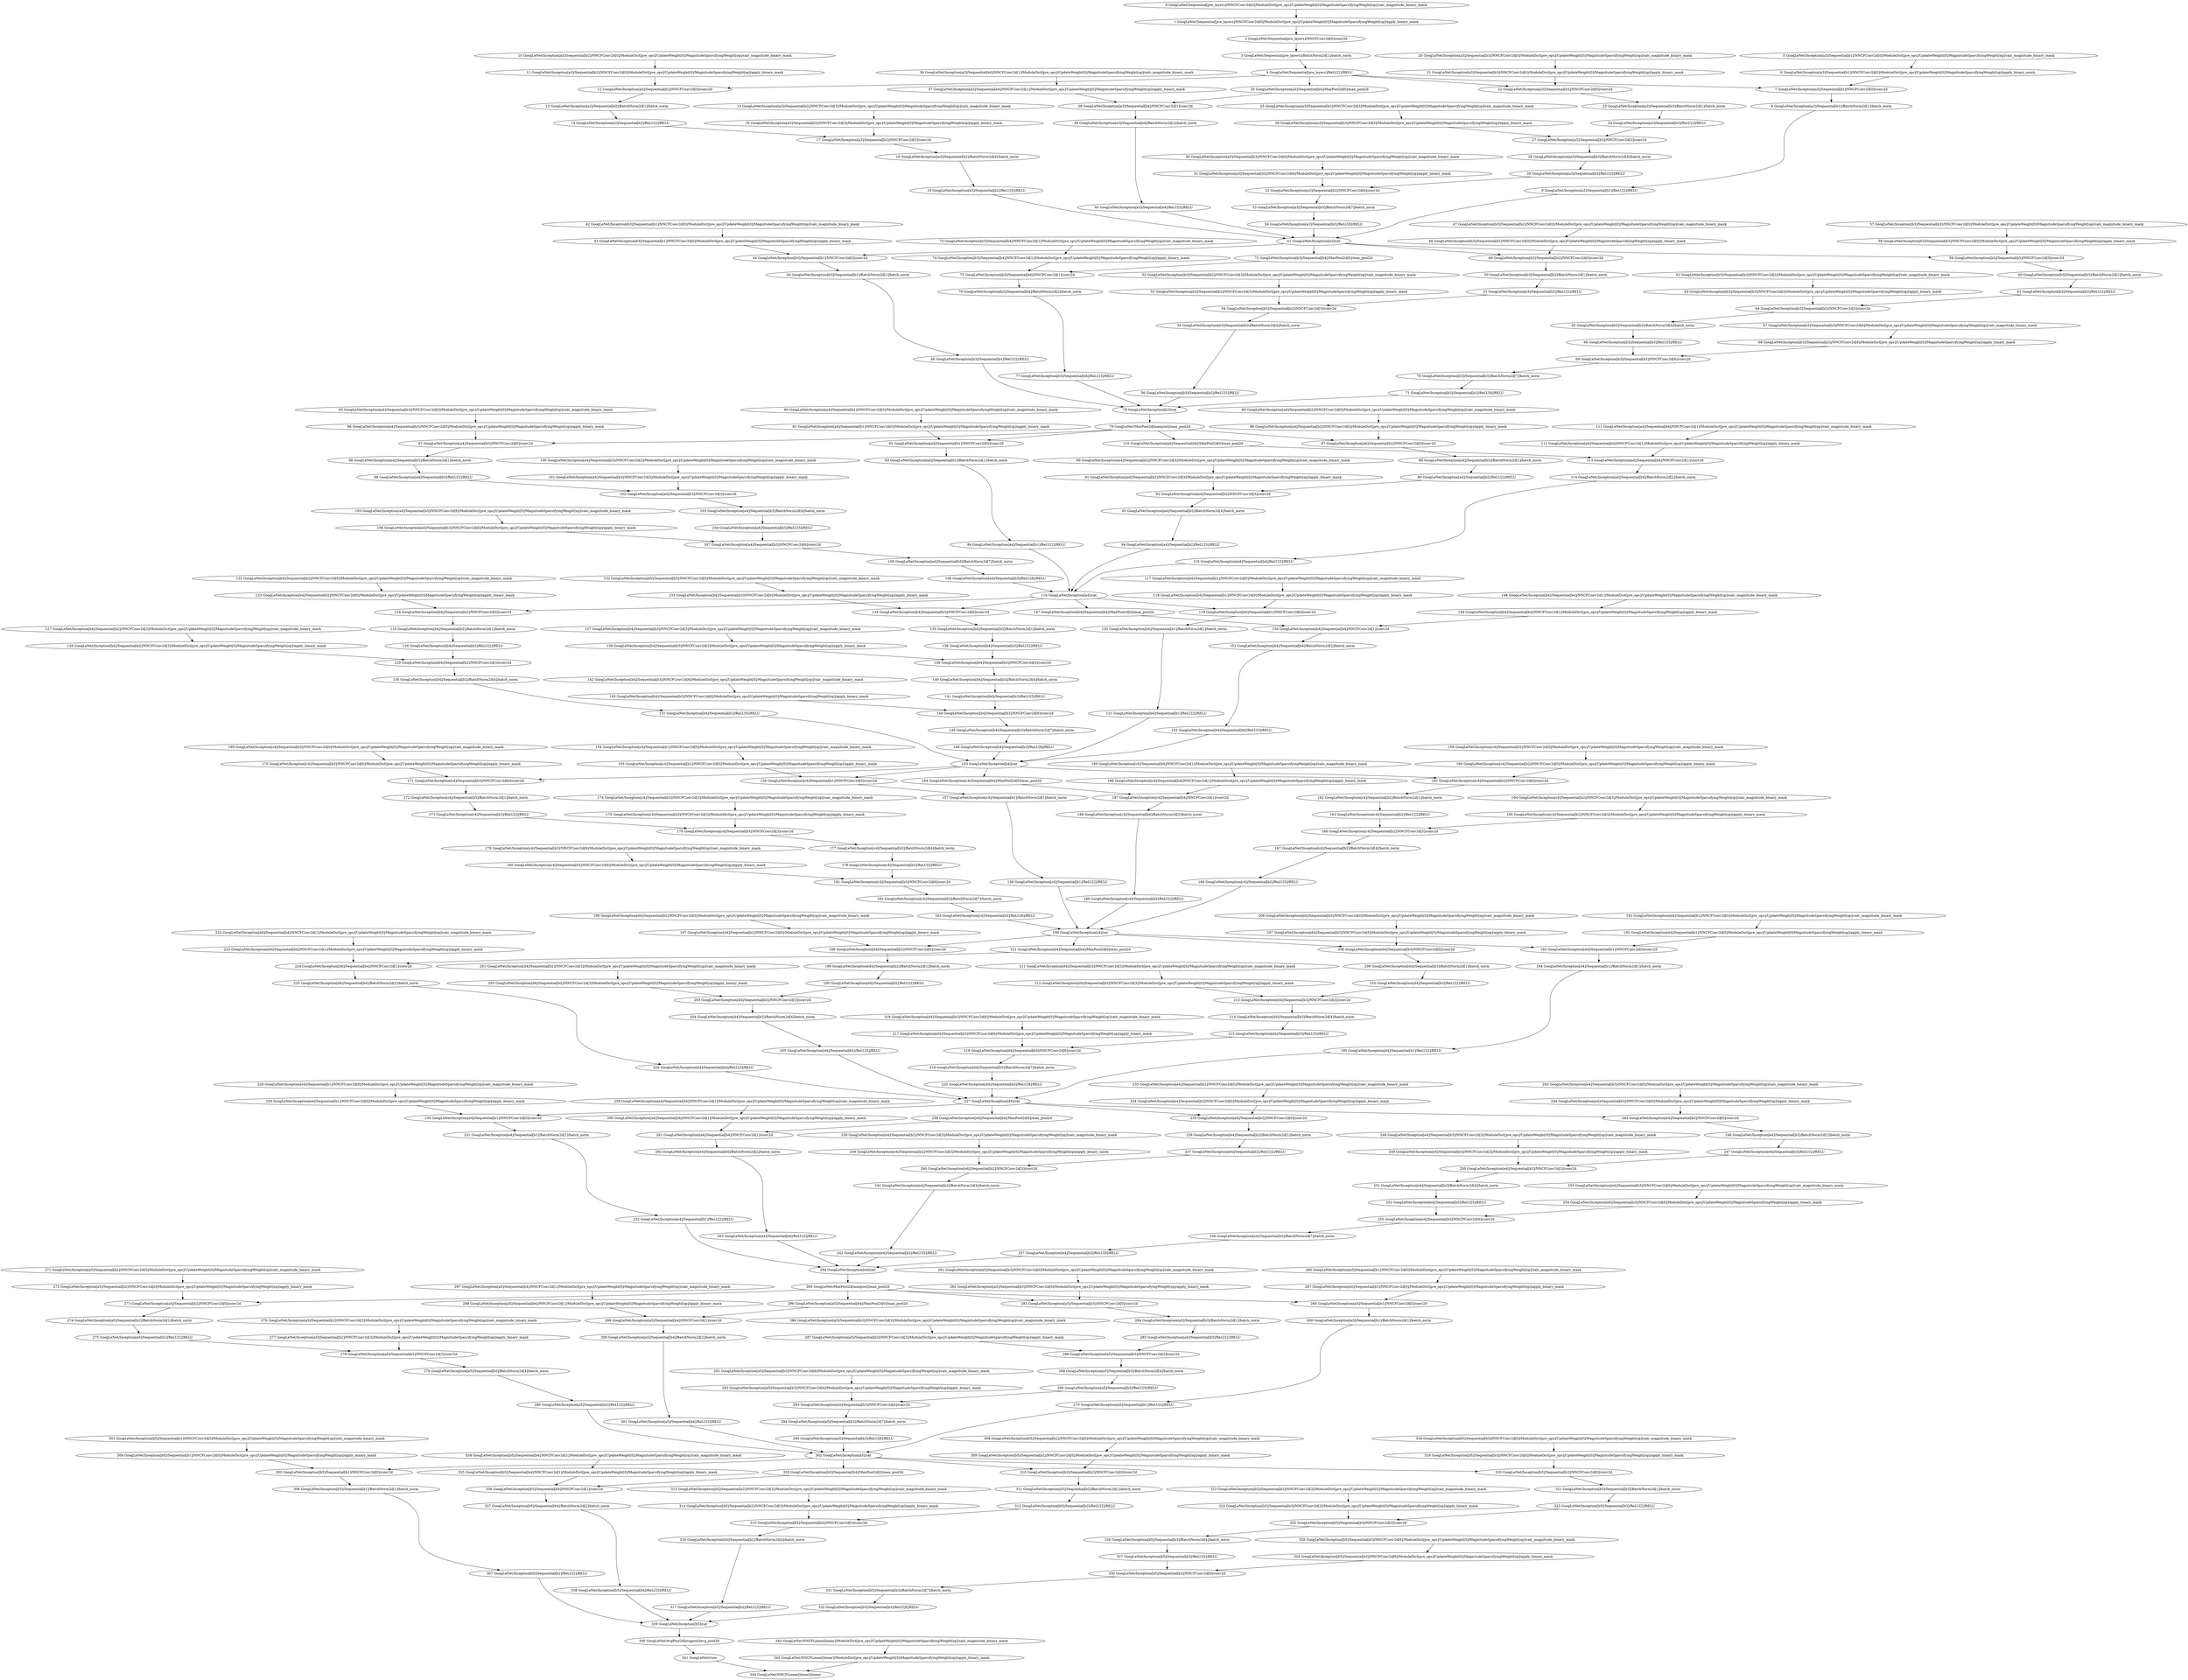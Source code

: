strict digraph  {
"0 GoogLeNet/Sequential[pre_layers]/NNCFConv2d[0]/ModuleDict[pre_ops]/UpdateWeight[0]/MagnitudeSparsifyingWeight[op]/calc_magnitude_binary_mask" [id=0, scope="GoogLeNet/Sequential[pre_layers]/NNCFConv2d[0]/ModuleDict[pre_ops]/UpdateWeight[0]/MagnitudeSparsifyingWeight[op]", type=calc_magnitude_binary_mask];
"1 GoogLeNet/Sequential[pre_layers]/NNCFConv2d[0]/ModuleDict[pre_ops]/UpdateWeight[0]/MagnitudeSparsifyingWeight[op]/apply_binary_mask" [id=1, scope="GoogLeNet/Sequential[pre_layers]/NNCFConv2d[0]/ModuleDict[pre_ops]/UpdateWeight[0]/MagnitudeSparsifyingWeight[op]", type=apply_binary_mask];
"2 GoogLeNet/Sequential[pre_layers]/NNCFConv2d[0]/conv2d" [id=2, scope="GoogLeNet/Sequential[pre_layers]/NNCFConv2d[0]", type=conv2d];
"3 GoogLeNet/Sequential[pre_layers]/BatchNorm2d[1]/batch_norm" [id=3, scope="GoogLeNet/Sequential[pre_layers]/BatchNorm2d[1]", type=batch_norm];
"4 GoogLeNet/Sequential[pre_layers]/ReLU[2]/RELU" [id=4, scope="GoogLeNet/Sequential[pre_layers]/ReLU[2]", type=RELU];
"5 GoogLeNet/Inception[a3]/Sequential[b1]/NNCFConv2d[0]/ModuleDict[pre_ops]/UpdateWeight[0]/MagnitudeSparsifyingWeight[op]/calc_magnitude_binary_mask" [id=5, scope="GoogLeNet/Inception[a3]/Sequential[b1]/NNCFConv2d[0]/ModuleDict[pre_ops]/UpdateWeight[0]/MagnitudeSparsifyingWeight[op]", type=calc_magnitude_binary_mask];
"6 GoogLeNet/Inception[a3]/Sequential[b1]/NNCFConv2d[0]/ModuleDict[pre_ops]/UpdateWeight[0]/MagnitudeSparsifyingWeight[op]/apply_binary_mask" [id=6, scope="GoogLeNet/Inception[a3]/Sequential[b1]/NNCFConv2d[0]/ModuleDict[pre_ops]/UpdateWeight[0]/MagnitudeSparsifyingWeight[op]", type=apply_binary_mask];
"7 GoogLeNet/Inception[a3]/Sequential[b1]/NNCFConv2d[0]/conv2d" [id=7, scope="GoogLeNet/Inception[a3]/Sequential[b1]/NNCFConv2d[0]", type=conv2d];
"8 GoogLeNet/Inception[a3]/Sequential[b1]/BatchNorm2d[1]/batch_norm" [id=8, scope="GoogLeNet/Inception[a3]/Sequential[b1]/BatchNorm2d[1]", type=batch_norm];
"9 GoogLeNet/Inception[a3]/Sequential[b1]/ReLU[2]/RELU" [id=9, scope="GoogLeNet/Inception[a3]/Sequential[b1]/ReLU[2]", type=RELU];
"10 GoogLeNet/Inception[a3]/Sequential[b2]/NNCFConv2d[0]/ModuleDict[pre_ops]/UpdateWeight[0]/MagnitudeSparsifyingWeight[op]/calc_magnitude_binary_mask" [id=10, scope="GoogLeNet/Inception[a3]/Sequential[b2]/NNCFConv2d[0]/ModuleDict[pre_ops]/UpdateWeight[0]/MagnitudeSparsifyingWeight[op]", type=calc_magnitude_binary_mask];
"11 GoogLeNet/Inception[a3]/Sequential[b2]/NNCFConv2d[0]/ModuleDict[pre_ops]/UpdateWeight[0]/MagnitudeSparsifyingWeight[op]/apply_binary_mask" [id=11, scope="GoogLeNet/Inception[a3]/Sequential[b2]/NNCFConv2d[0]/ModuleDict[pre_ops]/UpdateWeight[0]/MagnitudeSparsifyingWeight[op]", type=apply_binary_mask];
"12 GoogLeNet/Inception[a3]/Sequential[b2]/NNCFConv2d[0]/conv2d" [id=12, scope="GoogLeNet/Inception[a3]/Sequential[b2]/NNCFConv2d[0]", type=conv2d];
"13 GoogLeNet/Inception[a3]/Sequential[b2]/BatchNorm2d[1]/batch_norm" [id=13, scope="GoogLeNet/Inception[a3]/Sequential[b2]/BatchNorm2d[1]", type=batch_norm];
"14 GoogLeNet/Inception[a3]/Sequential[b2]/ReLU[2]/RELU" [id=14, scope="GoogLeNet/Inception[a3]/Sequential[b2]/ReLU[2]", type=RELU];
"15 GoogLeNet/Inception[a3]/Sequential[b2]/NNCFConv2d[3]/ModuleDict[pre_ops]/UpdateWeight[0]/MagnitudeSparsifyingWeight[op]/calc_magnitude_binary_mask" [id=15, scope="GoogLeNet/Inception[a3]/Sequential[b2]/NNCFConv2d[3]/ModuleDict[pre_ops]/UpdateWeight[0]/MagnitudeSparsifyingWeight[op]", type=calc_magnitude_binary_mask];
"16 GoogLeNet/Inception[a3]/Sequential[b2]/NNCFConv2d[3]/ModuleDict[pre_ops]/UpdateWeight[0]/MagnitudeSparsifyingWeight[op]/apply_binary_mask" [id=16, scope="GoogLeNet/Inception[a3]/Sequential[b2]/NNCFConv2d[3]/ModuleDict[pre_ops]/UpdateWeight[0]/MagnitudeSparsifyingWeight[op]", type=apply_binary_mask];
"17 GoogLeNet/Inception[a3]/Sequential[b2]/NNCFConv2d[3]/conv2d" [id=17, scope="GoogLeNet/Inception[a3]/Sequential[b2]/NNCFConv2d[3]", type=conv2d];
"18 GoogLeNet/Inception[a3]/Sequential[b2]/BatchNorm2d[4]/batch_norm" [id=18, scope="GoogLeNet/Inception[a3]/Sequential[b2]/BatchNorm2d[4]", type=batch_norm];
"19 GoogLeNet/Inception[a3]/Sequential[b2]/ReLU[5]/RELU" [id=19, scope="GoogLeNet/Inception[a3]/Sequential[b2]/ReLU[5]", type=RELU];
"20 GoogLeNet/Inception[a3]/Sequential[b3]/NNCFConv2d[0]/ModuleDict[pre_ops]/UpdateWeight[0]/MagnitudeSparsifyingWeight[op]/calc_magnitude_binary_mask" [id=20, scope="GoogLeNet/Inception[a3]/Sequential[b3]/NNCFConv2d[0]/ModuleDict[pre_ops]/UpdateWeight[0]/MagnitudeSparsifyingWeight[op]", type=calc_magnitude_binary_mask];
"21 GoogLeNet/Inception[a3]/Sequential[b3]/NNCFConv2d[0]/ModuleDict[pre_ops]/UpdateWeight[0]/MagnitudeSparsifyingWeight[op]/apply_binary_mask" [id=21, scope="GoogLeNet/Inception[a3]/Sequential[b3]/NNCFConv2d[0]/ModuleDict[pre_ops]/UpdateWeight[0]/MagnitudeSparsifyingWeight[op]", type=apply_binary_mask];
"22 GoogLeNet/Inception[a3]/Sequential[b3]/NNCFConv2d[0]/conv2d" [id=22, scope="GoogLeNet/Inception[a3]/Sequential[b3]/NNCFConv2d[0]", type=conv2d];
"23 GoogLeNet/Inception[a3]/Sequential[b3]/BatchNorm2d[1]/batch_norm" [id=23, scope="GoogLeNet/Inception[a3]/Sequential[b3]/BatchNorm2d[1]", type=batch_norm];
"24 GoogLeNet/Inception[a3]/Sequential[b3]/ReLU[2]/RELU" [id=24, scope="GoogLeNet/Inception[a3]/Sequential[b3]/ReLU[2]", type=RELU];
"25 GoogLeNet/Inception[a3]/Sequential[b3]/NNCFConv2d[3]/ModuleDict[pre_ops]/UpdateWeight[0]/MagnitudeSparsifyingWeight[op]/calc_magnitude_binary_mask" [id=25, scope="GoogLeNet/Inception[a3]/Sequential[b3]/NNCFConv2d[3]/ModuleDict[pre_ops]/UpdateWeight[0]/MagnitudeSparsifyingWeight[op]", type=calc_magnitude_binary_mask];
"26 GoogLeNet/Inception[a3]/Sequential[b3]/NNCFConv2d[3]/ModuleDict[pre_ops]/UpdateWeight[0]/MagnitudeSparsifyingWeight[op]/apply_binary_mask" [id=26, scope="GoogLeNet/Inception[a3]/Sequential[b3]/NNCFConv2d[3]/ModuleDict[pre_ops]/UpdateWeight[0]/MagnitudeSparsifyingWeight[op]", type=apply_binary_mask];
"27 GoogLeNet/Inception[a3]/Sequential[b3]/NNCFConv2d[3]/conv2d" [id=27, scope="GoogLeNet/Inception[a3]/Sequential[b3]/NNCFConv2d[3]", type=conv2d];
"28 GoogLeNet/Inception[a3]/Sequential[b3]/BatchNorm2d[4]/batch_norm" [id=28, scope="GoogLeNet/Inception[a3]/Sequential[b3]/BatchNorm2d[4]", type=batch_norm];
"29 GoogLeNet/Inception[a3]/Sequential[b3]/ReLU[5]/RELU" [id=29, scope="GoogLeNet/Inception[a3]/Sequential[b3]/ReLU[5]", type=RELU];
"30 GoogLeNet/Inception[a3]/Sequential[b3]/NNCFConv2d[6]/ModuleDict[pre_ops]/UpdateWeight[0]/MagnitudeSparsifyingWeight[op]/calc_magnitude_binary_mask" [id=30, scope="GoogLeNet/Inception[a3]/Sequential[b3]/NNCFConv2d[6]/ModuleDict[pre_ops]/UpdateWeight[0]/MagnitudeSparsifyingWeight[op]", type=calc_magnitude_binary_mask];
"31 GoogLeNet/Inception[a3]/Sequential[b3]/NNCFConv2d[6]/ModuleDict[pre_ops]/UpdateWeight[0]/MagnitudeSparsifyingWeight[op]/apply_binary_mask" [id=31, scope="GoogLeNet/Inception[a3]/Sequential[b3]/NNCFConv2d[6]/ModuleDict[pre_ops]/UpdateWeight[0]/MagnitudeSparsifyingWeight[op]", type=apply_binary_mask];
"32 GoogLeNet/Inception[a3]/Sequential[b3]/NNCFConv2d[6]/conv2d" [id=32, scope="GoogLeNet/Inception[a3]/Sequential[b3]/NNCFConv2d[6]", type=conv2d];
"33 GoogLeNet/Inception[a3]/Sequential[b3]/BatchNorm2d[7]/batch_norm" [id=33, scope="GoogLeNet/Inception[a3]/Sequential[b3]/BatchNorm2d[7]", type=batch_norm];
"34 GoogLeNet/Inception[a3]/Sequential[b3]/ReLU[8]/RELU" [id=34, scope="GoogLeNet/Inception[a3]/Sequential[b3]/ReLU[8]", type=RELU];
"35 GoogLeNet/Inception[a3]/Sequential[b4]/MaxPool2d[0]/max_pool2d" [id=35, scope="GoogLeNet/Inception[a3]/Sequential[b4]/MaxPool2d[0]", type=max_pool2d];
"36 GoogLeNet/Inception[a3]/Sequential[b4]/NNCFConv2d[1]/ModuleDict[pre_ops]/UpdateWeight[0]/MagnitudeSparsifyingWeight[op]/calc_magnitude_binary_mask" [id=36, scope="GoogLeNet/Inception[a3]/Sequential[b4]/NNCFConv2d[1]/ModuleDict[pre_ops]/UpdateWeight[0]/MagnitudeSparsifyingWeight[op]", type=calc_magnitude_binary_mask];
"37 GoogLeNet/Inception[a3]/Sequential[b4]/NNCFConv2d[1]/ModuleDict[pre_ops]/UpdateWeight[0]/MagnitudeSparsifyingWeight[op]/apply_binary_mask" [id=37, scope="GoogLeNet/Inception[a3]/Sequential[b4]/NNCFConv2d[1]/ModuleDict[pre_ops]/UpdateWeight[0]/MagnitudeSparsifyingWeight[op]", type=apply_binary_mask];
"38 GoogLeNet/Inception[a3]/Sequential[b4]/NNCFConv2d[1]/conv2d" [id=38, scope="GoogLeNet/Inception[a3]/Sequential[b4]/NNCFConv2d[1]", type=conv2d];
"39 GoogLeNet/Inception[a3]/Sequential[b4]/BatchNorm2d[2]/batch_norm" [id=39, scope="GoogLeNet/Inception[a3]/Sequential[b4]/BatchNorm2d[2]", type=batch_norm];
"40 GoogLeNet/Inception[a3]/Sequential[b4]/ReLU[3]/RELU" [id=40, scope="GoogLeNet/Inception[a3]/Sequential[b4]/ReLU[3]", type=RELU];
"41 GoogLeNet/Inception[a3]/cat" [id=41, scope="GoogLeNet/Inception[a3]", type=cat];
"42 GoogLeNet/Inception[b3]/Sequential[b1]/NNCFConv2d[0]/ModuleDict[pre_ops]/UpdateWeight[0]/MagnitudeSparsifyingWeight[op]/calc_magnitude_binary_mask" [id=42, scope="GoogLeNet/Inception[b3]/Sequential[b1]/NNCFConv2d[0]/ModuleDict[pre_ops]/UpdateWeight[0]/MagnitudeSparsifyingWeight[op]", type=calc_magnitude_binary_mask];
"43 GoogLeNet/Inception[b3]/Sequential[b1]/NNCFConv2d[0]/ModuleDict[pre_ops]/UpdateWeight[0]/MagnitudeSparsifyingWeight[op]/apply_binary_mask" [id=43, scope="GoogLeNet/Inception[b3]/Sequential[b1]/NNCFConv2d[0]/ModuleDict[pre_ops]/UpdateWeight[0]/MagnitudeSparsifyingWeight[op]", type=apply_binary_mask];
"44 GoogLeNet/Inception[b3]/Sequential[b1]/NNCFConv2d[0]/conv2d" [id=44, scope="GoogLeNet/Inception[b3]/Sequential[b1]/NNCFConv2d[0]", type=conv2d];
"45 GoogLeNet/Inception[b3]/Sequential[b1]/BatchNorm2d[1]/batch_norm" [id=45, scope="GoogLeNet/Inception[b3]/Sequential[b1]/BatchNorm2d[1]", type=batch_norm];
"46 GoogLeNet/Inception[b3]/Sequential[b1]/ReLU[2]/RELU" [id=46, scope="GoogLeNet/Inception[b3]/Sequential[b1]/ReLU[2]", type=RELU];
"47 GoogLeNet/Inception[b3]/Sequential[b2]/NNCFConv2d[0]/ModuleDict[pre_ops]/UpdateWeight[0]/MagnitudeSparsifyingWeight[op]/calc_magnitude_binary_mask" [id=47, scope="GoogLeNet/Inception[b3]/Sequential[b2]/NNCFConv2d[0]/ModuleDict[pre_ops]/UpdateWeight[0]/MagnitudeSparsifyingWeight[op]", type=calc_magnitude_binary_mask];
"48 GoogLeNet/Inception[b3]/Sequential[b2]/NNCFConv2d[0]/ModuleDict[pre_ops]/UpdateWeight[0]/MagnitudeSparsifyingWeight[op]/apply_binary_mask" [id=48, scope="GoogLeNet/Inception[b3]/Sequential[b2]/NNCFConv2d[0]/ModuleDict[pre_ops]/UpdateWeight[0]/MagnitudeSparsifyingWeight[op]", type=apply_binary_mask];
"49 GoogLeNet/Inception[b3]/Sequential[b2]/NNCFConv2d[0]/conv2d" [id=49, scope="GoogLeNet/Inception[b3]/Sequential[b2]/NNCFConv2d[0]", type=conv2d];
"50 GoogLeNet/Inception[b3]/Sequential[b2]/BatchNorm2d[1]/batch_norm" [id=50, scope="GoogLeNet/Inception[b3]/Sequential[b2]/BatchNorm2d[1]", type=batch_norm];
"51 GoogLeNet/Inception[b3]/Sequential[b2]/ReLU[2]/RELU" [id=51, scope="GoogLeNet/Inception[b3]/Sequential[b2]/ReLU[2]", type=RELU];
"52 GoogLeNet/Inception[b3]/Sequential[b2]/NNCFConv2d[3]/ModuleDict[pre_ops]/UpdateWeight[0]/MagnitudeSparsifyingWeight[op]/calc_magnitude_binary_mask" [id=52, scope="GoogLeNet/Inception[b3]/Sequential[b2]/NNCFConv2d[3]/ModuleDict[pre_ops]/UpdateWeight[0]/MagnitudeSparsifyingWeight[op]", type=calc_magnitude_binary_mask];
"53 GoogLeNet/Inception[b3]/Sequential[b2]/NNCFConv2d[3]/ModuleDict[pre_ops]/UpdateWeight[0]/MagnitudeSparsifyingWeight[op]/apply_binary_mask" [id=53, scope="GoogLeNet/Inception[b3]/Sequential[b2]/NNCFConv2d[3]/ModuleDict[pre_ops]/UpdateWeight[0]/MagnitudeSparsifyingWeight[op]", type=apply_binary_mask];
"54 GoogLeNet/Inception[b3]/Sequential[b2]/NNCFConv2d[3]/conv2d" [id=54, scope="GoogLeNet/Inception[b3]/Sequential[b2]/NNCFConv2d[3]", type=conv2d];
"55 GoogLeNet/Inception[b3]/Sequential[b2]/BatchNorm2d[4]/batch_norm" [id=55, scope="GoogLeNet/Inception[b3]/Sequential[b2]/BatchNorm2d[4]", type=batch_norm];
"56 GoogLeNet/Inception[b3]/Sequential[b2]/ReLU[5]/RELU" [id=56, scope="GoogLeNet/Inception[b3]/Sequential[b2]/ReLU[5]", type=RELU];
"57 GoogLeNet/Inception[b3]/Sequential[b3]/NNCFConv2d[0]/ModuleDict[pre_ops]/UpdateWeight[0]/MagnitudeSparsifyingWeight[op]/calc_magnitude_binary_mask" [id=57, scope="GoogLeNet/Inception[b3]/Sequential[b3]/NNCFConv2d[0]/ModuleDict[pre_ops]/UpdateWeight[0]/MagnitudeSparsifyingWeight[op]", type=calc_magnitude_binary_mask];
"58 GoogLeNet/Inception[b3]/Sequential[b3]/NNCFConv2d[0]/ModuleDict[pre_ops]/UpdateWeight[0]/MagnitudeSparsifyingWeight[op]/apply_binary_mask" [id=58, scope="GoogLeNet/Inception[b3]/Sequential[b3]/NNCFConv2d[0]/ModuleDict[pre_ops]/UpdateWeight[0]/MagnitudeSparsifyingWeight[op]", type=apply_binary_mask];
"59 GoogLeNet/Inception[b3]/Sequential[b3]/NNCFConv2d[0]/conv2d" [id=59, scope="GoogLeNet/Inception[b3]/Sequential[b3]/NNCFConv2d[0]", type=conv2d];
"60 GoogLeNet/Inception[b3]/Sequential[b3]/BatchNorm2d[1]/batch_norm" [id=60, scope="GoogLeNet/Inception[b3]/Sequential[b3]/BatchNorm2d[1]", type=batch_norm];
"61 GoogLeNet/Inception[b3]/Sequential[b3]/ReLU[2]/RELU" [id=61, scope="GoogLeNet/Inception[b3]/Sequential[b3]/ReLU[2]", type=RELU];
"62 GoogLeNet/Inception[b3]/Sequential[b3]/NNCFConv2d[3]/ModuleDict[pre_ops]/UpdateWeight[0]/MagnitudeSparsifyingWeight[op]/calc_magnitude_binary_mask" [id=62, scope="GoogLeNet/Inception[b3]/Sequential[b3]/NNCFConv2d[3]/ModuleDict[pre_ops]/UpdateWeight[0]/MagnitudeSparsifyingWeight[op]", type=calc_magnitude_binary_mask];
"63 GoogLeNet/Inception[b3]/Sequential[b3]/NNCFConv2d[3]/ModuleDict[pre_ops]/UpdateWeight[0]/MagnitudeSparsifyingWeight[op]/apply_binary_mask" [id=63, scope="GoogLeNet/Inception[b3]/Sequential[b3]/NNCFConv2d[3]/ModuleDict[pre_ops]/UpdateWeight[0]/MagnitudeSparsifyingWeight[op]", type=apply_binary_mask];
"64 GoogLeNet/Inception[b3]/Sequential[b3]/NNCFConv2d[3]/conv2d" [id=64, scope="GoogLeNet/Inception[b3]/Sequential[b3]/NNCFConv2d[3]", type=conv2d];
"65 GoogLeNet/Inception[b3]/Sequential[b3]/BatchNorm2d[4]/batch_norm" [id=65, scope="GoogLeNet/Inception[b3]/Sequential[b3]/BatchNorm2d[4]", type=batch_norm];
"66 GoogLeNet/Inception[b3]/Sequential[b3]/ReLU[5]/RELU" [id=66, scope="GoogLeNet/Inception[b3]/Sequential[b3]/ReLU[5]", type=RELU];
"67 GoogLeNet/Inception[b3]/Sequential[b3]/NNCFConv2d[6]/ModuleDict[pre_ops]/UpdateWeight[0]/MagnitudeSparsifyingWeight[op]/calc_magnitude_binary_mask" [id=67, scope="GoogLeNet/Inception[b3]/Sequential[b3]/NNCFConv2d[6]/ModuleDict[pre_ops]/UpdateWeight[0]/MagnitudeSparsifyingWeight[op]", type=calc_magnitude_binary_mask];
"68 GoogLeNet/Inception[b3]/Sequential[b3]/NNCFConv2d[6]/ModuleDict[pre_ops]/UpdateWeight[0]/MagnitudeSparsifyingWeight[op]/apply_binary_mask" [id=68, scope="GoogLeNet/Inception[b3]/Sequential[b3]/NNCFConv2d[6]/ModuleDict[pre_ops]/UpdateWeight[0]/MagnitudeSparsifyingWeight[op]", type=apply_binary_mask];
"69 GoogLeNet/Inception[b3]/Sequential[b3]/NNCFConv2d[6]/conv2d" [id=69, scope="GoogLeNet/Inception[b3]/Sequential[b3]/NNCFConv2d[6]", type=conv2d];
"70 GoogLeNet/Inception[b3]/Sequential[b3]/BatchNorm2d[7]/batch_norm" [id=70, scope="GoogLeNet/Inception[b3]/Sequential[b3]/BatchNorm2d[7]", type=batch_norm];
"71 GoogLeNet/Inception[b3]/Sequential[b3]/ReLU[8]/RELU" [id=71, scope="GoogLeNet/Inception[b3]/Sequential[b3]/ReLU[8]", type=RELU];
"72 GoogLeNet/Inception[b3]/Sequential[b4]/MaxPool2d[0]/max_pool2d" [id=72, scope="GoogLeNet/Inception[b3]/Sequential[b4]/MaxPool2d[0]", type=max_pool2d];
"73 GoogLeNet/Inception[b3]/Sequential[b4]/NNCFConv2d[1]/ModuleDict[pre_ops]/UpdateWeight[0]/MagnitudeSparsifyingWeight[op]/calc_magnitude_binary_mask" [id=73, scope="GoogLeNet/Inception[b3]/Sequential[b4]/NNCFConv2d[1]/ModuleDict[pre_ops]/UpdateWeight[0]/MagnitudeSparsifyingWeight[op]", type=calc_magnitude_binary_mask];
"74 GoogLeNet/Inception[b3]/Sequential[b4]/NNCFConv2d[1]/ModuleDict[pre_ops]/UpdateWeight[0]/MagnitudeSparsifyingWeight[op]/apply_binary_mask" [id=74, scope="GoogLeNet/Inception[b3]/Sequential[b4]/NNCFConv2d[1]/ModuleDict[pre_ops]/UpdateWeight[0]/MagnitudeSparsifyingWeight[op]", type=apply_binary_mask];
"75 GoogLeNet/Inception[b3]/Sequential[b4]/NNCFConv2d[1]/conv2d" [id=75, scope="GoogLeNet/Inception[b3]/Sequential[b4]/NNCFConv2d[1]", type=conv2d];
"76 GoogLeNet/Inception[b3]/Sequential[b4]/BatchNorm2d[2]/batch_norm" [id=76, scope="GoogLeNet/Inception[b3]/Sequential[b4]/BatchNorm2d[2]", type=batch_norm];
"77 GoogLeNet/Inception[b3]/Sequential[b4]/ReLU[3]/RELU" [id=77, scope="GoogLeNet/Inception[b3]/Sequential[b4]/ReLU[3]", type=RELU];
"78 GoogLeNet/Inception[b3]/cat" [id=78, scope="GoogLeNet/Inception[b3]", type=cat];
"79 GoogLeNet/MaxPool2d[maxpool]/max_pool2d" [id=79, scope="GoogLeNet/MaxPool2d[maxpool]", type=max_pool2d];
"80 GoogLeNet/Inception[a4]/Sequential[b1]/NNCFConv2d[0]/ModuleDict[pre_ops]/UpdateWeight[0]/MagnitudeSparsifyingWeight[op]/calc_magnitude_binary_mask" [id=80, scope="GoogLeNet/Inception[a4]/Sequential[b1]/NNCFConv2d[0]/ModuleDict[pre_ops]/UpdateWeight[0]/MagnitudeSparsifyingWeight[op]", type=calc_magnitude_binary_mask];
"81 GoogLeNet/Inception[a4]/Sequential[b1]/NNCFConv2d[0]/ModuleDict[pre_ops]/UpdateWeight[0]/MagnitudeSparsifyingWeight[op]/apply_binary_mask" [id=81, scope="GoogLeNet/Inception[a4]/Sequential[b1]/NNCFConv2d[0]/ModuleDict[pre_ops]/UpdateWeight[0]/MagnitudeSparsifyingWeight[op]", type=apply_binary_mask];
"82 GoogLeNet/Inception[a4]/Sequential[b1]/NNCFConv2d[0]/conv2d" [id=82, scope="GoogLeNet/Inception[a4]/Sequential[b1]/NNCFConv2d[0]", type=conv2d];
"83 GoogLeNet/Inception[a4]/Sequential[b1]/BatchNorm2d[1]/batch_norm" [id=83, scope="GoogLeNet/Inception[a4]/Sequential[b1]/BatchNorm2d[1]", type=batch_norm];
"84 GoogLeNet/Inception[a4]/Sequential[b1]/ReLU[2]/RELU" [id=84, scope="GoogLeNet/Inception[a4]/Sequential[b1]/ReLU[2]", type=RELU];
"85 GoogLeNet/Inception[a4]/Sequential[b2]/NNCFConv2d[0]/ModuleDict[pre_ops]/UpdateWeight[0]/MagnitudeSparsifyingWeight[op]/calc_magnitude_binary_mask" [id=85, scope="GoogLeNet/Inception[a4]/Sequential[b2]/NNCFConv2d[0]/ModuleDict[pre_ops]/UpdateWeight[0]/MagnitudeSparsifyingWeight[op]", type=calc_magnitude_binary_mask];
"86 GoogLeNet/Inception[a4]/Sequential[b2]/NNCFConv2d[0]/ModuleDict[pre_ops]/UpdateWeight[0]/MagnitudeSparsifyingWeight[op]/apply_binary_mask" [id=86, scope="GoogLeNet/Inception[a4]/Sequential[b2]/NNCFConv2d[0]/ModuleDict[pre_ops]/UpdateWeight[0]/MagnitudeSparsifyingWeight[op]", type=apply_binary_mask];
"87 GoogLeNet/Inception[a4]/Sequential[b2]/NNCFConv2d[0]/conv2d" [id=87, scope="GoogLeNet/Inception[a4]/Sequential[b2]/NNCFConv2d[0]", type=conv2d];
"88 GoogLeNet/Inception[a4]/Sequential[b2]/BatchNorm2d[1]/batch_norm" [id=88, scope="GoogLeNet/Inception[a4]/Sequential[b2]/BatchNorm2d[1]", type=batch_norm];
"89 GoogLeNet/Inception[a4]/Sequential[b2]/ReLU[2]/RELU" [id=89, scope="GoogLeNet/Inception[a4]/Sequential[b2]/ReLU[2]", type=RELU];
"90 GoogLeNet/Inception[a4]/Sequential[b2]/NNCFConv2d[3]/ModuleDict[pre_ops]/UpdateWeight[0]/MagnitudeSparsifyingWeight[op]/calc_magnitude_binary_mask" [id=90, scope="GoogLeNet/Inception[a4]/Sequential[b2]/NNCFConv2d[3]/ModuleDict[pre_ops]/UpdateWeight[0]/MagnitudeSparsifyingWeight[op]", type=calc_magnitude_binary_mask];
"91 GoogLeNet/Inception[a4]/Sequential[b2]/NNCFConv2d[3]/ModuleDict[pre_ops]/UpdateWeight[0]/MagnitudeSparsifyingWeight[op]/apply_binary_mask" [id=91, scope="GoogLeNet/Inception[a4]/Sequential[b2]/NNCFConv2d[3]/ModuleDict[pre_ops]/UpdateWeight[0]/MagnitudeSparsifyingWeight[op]", type=apply_binary_mask];
"92 GoogLeNet/Inception[a4]/Sequential[b2]/NNCFConv2d[3]/conv2d" [id=92, scope="GoogLeNet/Inception[a4]/Sequential[b2]/NNCFConv2d[3]", type=conv2d];
"93 GoogLeNet/Inception[a4]/Sequential[b2]/BatchNorm2d[4]/batch_norm" [id=93, scope="GoogLeNet/Inception[a4]/Sequential[b2]/BatchNorm2d[4]", type=batch_norm];
"94 GoogLeNet/Inception[a4]/Sequential[b2]/ReLU[5]/RELU" [id=94, scope="GoogLeNet/Inception[a4]/Sequential[b2]/ReLU[5]", type=RELU];
"95 GoogLeNet/Inception[a4]/Sequential[b3]/NNCFConv2d[0]/ModuleDict[pre_ops]/UpdateWeight[0]/MagnitudeSparsifyingWeight[op]/calc_magnitude_binary_mask" [id=95, scope="GoogLeNet/Inception[a4]/Sequential[b3]/NNCFConv2d[0]/ModuleDict[pre_ops]/UpdateWeight[0]/MagnitudeSparsifyingWeight[op]", type=calc_magnitude_binary_mask];
"96 GoogLeNet/Inception[a4]/Sequential[b3]/NNCFConv2d[0]/ModuleDict[pre_ops]/UpdateWeight[0]/MagnitudeSparsifyingWeight[op]/apply_binary_mask" [id=96, scope="GoogLeNet/Inception[a4]/Sequential[b3]/NNCFConv2d[0]/ModuleDict[pre_ops]/UpdateWeight[0]/MagnitudeSparsifyingWeight[op]", type=apply_binary_mask];
"97 GoogLeNet/Inception[a4]/Sequential[b3]/NNCFConv2d[0]/conv2d" [id=97, scope="GoogLeNet/Inception[a4]/Sequential[b3]/NNCFConv2d[0]", type=conv2d];
"98 GoogLeNet/Inception[a4]/Sequential[b3]/BatchNorm2d[1]/batch_norm" [id=98, scope="GoogLeNet/Inception[a4]/Sequential[b3]/BatchNorm2d[1]", type=batch_norm];
"99 GoogLeNet/Inception[a4]/Sequential[b3]/ReLU[2]/RELU" [id=99, scope="GoogLeNet/Inception[a4]/Sequential[b3]/ReLU[2]", type=RELU];
"100 GoogLeNet/Inception[a4]/Sequential[b3]/NNCFConv2d[3]/ModuleDict[pre_ops]/UpdateWeight[0]/MagnitudeSparsifyingWeight[op]/calc_magnitude_binary_mask" [id=100, scope="GoogLeNet/Inception[a4]/Sequential[b3]/NNCFConv2d[3]/ModuleDict[pre_ops]/UpdateWeight[0]/MagnitudeSparsifyingWeight[op]", type=calc_magnitude_binary_mask];
"101 GoogLeNet/Inception[a4]/Sequential[b3]/NNCFConv2d[3]/ModuleDict[pre_ops]/UpdateWeight[0]/MagnitudeSparsifyingWeight[op]/apply_binary_mask" [id=101, scope="GoogLeNet/Inception[a4]/Sequential[b3]/NNCFConv2d[3]/ModuleDict[pre_ops]/UpdateWeight[0]/MagnitudeSparsifyingWeight[op]", type=apply_binary_mask];
"102 GoogLeNet/Inception[a4]/Sequential[b3]/NNCFConv2d[3]/conv2d" [id=102, scope="GoogLeNet/Inception[a4]/Sequential[b3]/NNCFConv2d[3]", type=conv2d];
"103 GoogLeNet/Inception[a4]/Sequential[b3]/BatchNorm2d[4]/batch_norm" [id=103, scope="GoogLeNet/Inception[a4]/Sequential[b3]/BatchNorm2d[4]", type=batch_norm];
"104 GoogLeNet/Inception[a4]/Sequential[b3]/ReLU[5]/RELU" [id=104, scope="GoogLeNet/Inception[a4]/Sequential[b3]/ReLU[5]", type=RELU];
"105 GoogLeNet/Inception[a4]/Sequential[b3]/NNCFConv2d[6]/ModuleDict[pre_ops]/UpdateWeight[0]/MagnitudeSparsifyingWeight[op]/calc_magnitude_binary_mask" [id=105, scope="GoogLeNet/Inception[a4]/Sequential[b3]/NNCFConv2d[6]/ModuleDict[pre_ops]/UpdateWeight[0]/MagnitudeSparsifyingWeight[op]", type=calc_magnitude_binary_mask];
"106 GoogLeNet/Inception[a4]/Sequential[b3]/NNCFConv2d[6]/ModuleDict[pre_ops]/UpdateWeight[0]/MagnitudeSparsifyingWeight[op]/apply_binary_mask" [id=106, scope="GoogLeNet/Inception[a4]/Sequential[b3]/NNCFConv2d[6]/ModuleDict[pre_ops]/UpdateWeight[0]/MagnitudeSparsifyingWeight[op]", type=apply_binary_mask];
"107 GoogLeNet/Inception[a4]/Sequential[b3]/NNCFConv2d[6]/conv2d" [id=107, scope="GoogLeNet/Inception[a4]/Sequential[b3]/NNCFConv2d[6]", type=conv2d];
"108 GoogLeNet/Inception[a4]/Sequential[b3]/BatchNorm2d[7]/batch_norm" [id=108, scope="GoogLeNet/Inception[a4]/Sequential[b3]/BatchNorm2d[7]", type=batch_norm];
"109 GoogLeNet/Inception[a4]/Sequential[b3]/ReLU[8]/RELU" [id=109, scope="GoogLeNet/Inception[a4]/Sequential[b3]/ReLU[8]", type=RELU];
"110 GoogLeNet/Inception[a4]/Sequential[b4]/MaxPool2d[0]/max_pool2d" [id=110, scope="GoogLeNet/Inception[a4]/Sequential[b4]/MaxPool2d[0]", type=max_pool2d];
"111 GoogLeNet/Inception[a4]/Sequential[b4]/NNCFConv2d[1]/ModuleDict[pre_ops]/UpdateWeight[0]/MagnitudeSparsifyingWeight[op]/calc_magnitude_binary_mask" [id=111, scope="GoogLeNet/Inception[a4]/Sequential[b4]/NNCFConv2d[1]/ModuleDict[pre_ops]/UpdateWeight[0]/MagnitudeSparsifyingWeight[op]", type=calc_magnitude_binary_mask];
"112 GoogLeNet/Inception[a4]/Sequential[b4]/NNCFConv2d[1]/ModuleDict[pre_ops]/UpdateWeight[0]/MagnitudeSparsifyingWeight[op]/apply_binary_mask" [id=112, scope="GoogLeNet/Inception[a4]/Sequential[b4]/NNCFConv2d[1]/ModuleDict[pre_ops]/UpdateWeight[0]/MagnitudeSparsifyingWeight[op]", type=apply_binary_mask];
"113 GoogLeNet/Inception[a4]/Sequential[b4]/NNCFConv2d[1]/conv2d" [id=113, scope="GoogLeNet/Inception[a4]/Sequential[b4]/NNCFConv2d[1]", type=conv2d];
"114 GoogLeNet/Inception[a4]/Sequential[b4]/BatchNorm2d[2]/batch_norm" [id=114, scope="GoogLeNet/Inception[a4]/Sequential[b4]/BatchNorm2d[2]", type=batch_norm];
"115 GoogLeNet/Inception[a4]/Sequential[b4]/ReLU[3]/RELU" [id=115, scope="GoogLeNet/Inception[a4]/Sequential[b4]/ReLU[3]", type=RELU];
"116 GoogLeNet/Inception[a4]/cat" [id=116, scope="GoogLeNet/Inception[a4]", type=cat];
"117 GoogLeNet/Inception[b4]/Sequential[b1]/NNCFConv2d[0]/ModuleDict[pre_ops]/UpdateWeight[0]/MagnitudeSparsifyingWeight[op]/calc_magnitude_binary_mask" [id=117, scope="GoogLeNet/Inception[b4]/Sequential[b1]/NNCFConv2d[0]/ModuleDict[pre_ops]/UpdateWeight[0]/MagnitudeSparsifyingWeight[op]", type=calc_magnitude_binary_mask];
"118 GoogLeNet/Inception[b4]/Sequential[b1]/NNCFConv2d[0]/ModuleDict[pre_ops]/UpdateWeight[0]/MagnitudeSparsifyingWeight[op]/apply_binary_mask" [id=118, scope="GoogLeNet/Inception[b4]/Sequential[b1]/NNCFConv2d[0]/ModuleDict[pre_ops]/UpdateWeight[0]/MagnitudeSparsifyingWeight[op]", type=apply_binary_mask];
"119 GoogLeNet/Inception[b4]/Sequential[b1]/NNCFConv2d[0]/conv2d" [id=119, scope="GoogLeNet/Inception[b4]/Sequential[b1]/NNCFConv2d[0]", type=conv2d];
"120 GoogLeNet/Inception[b4]/Sequential[b1]/BatchNorm2d[1]/batch_norm" [id=120, scope="GoogLeNet/Inception[b4]/Sequential[b1]/BatchNorm2d[1]", type=batch_norm];
"121 GoogLeNet/Inception[b4]/Sequential[b1]/ReLU[2]/RELU" [id=121, scope="GoogLeNet/Inception[b4]/Sequential[b1]/ReLU[2]", type=RELU];
"122 GoogLeNet/Inception[b4]/Sequential[b2]/NNCFConv2d[0]/ModuleDict[pre_ops]/UpdateWeight[0]/MagnitudeSparsifyingWeight[op]/calc_magnitude_binary_mask" [id=122, scope="GoogLeNet/Inception[b4]/Sequential[b2]/NNCFConv2d[0]/ModuleDict[pre_ops]/UpdateWeight[0]/MagnitudeSparsifyingWeight[op]", type=calc_magnitude_binary_mask];
"123 GoogLeNet/Inception[b4]/Sequential[b2]/NNCFConv2d[0]/ModuleDict[pre_ops]/UpdateWeight[0]/MagnitudeSparsifyingWeight[op]/apply_binary_mask" [id=123, scope="GoogLeNet/Inception[b4]/Sequential[b2]/NNCFConv2d[0]/ModuleDict[pre_ops]/UpdateWeight[0]/MagnitudeSparsifyingWeight[op]", type=apply_binary_mask];
"124 GoogLeNet/Inception[b4]/Sequential[b2]/NNCFConv2d[0]/conv2d" [id=124, scope="GoogLeNet/Inception[b4]/Sequential[b2]/NNCFConv2d[0]", type=conv2d];
"125 GoogLeNet/Inception[b4]/Sequential[b2]/BatchNorm2d[1]/batch_norm" [id=125, scope="GoogLeNet/Inception[b4]/Sequential[b2]/BatchNorm2d[1]", type=batch_norm];
"126 GoogLeNet/Inception[b4]/Sequential[b2]/ReLU[2]/RELU" [id=126, scope="GoogLeNet/Inception[b4]/Sequential[b2]/ReLU[2]", type=RELU];
"127 GoogLeNet/Inception[b4]/Sequential[b2]/NNCFConv2d[3]/ModuleDict[pre_ops]/UpdateWeight[0]/MagnitudeSparsifyingWeight[op]/calc_magnitude_binary_mask" [id=127, scope="GoogLeNet/Inception[b4]/Sequential[b2]/NNCFConv2d[3]/ModuleDict[pre_ops]/UpdateWeight[0]/MagnitudeSparsifyingWeight[op]", type=calc_magnitude_binary_mask];
"128 GoogLeNet/Inception[b4]/Sequential[b2]/NNCFConv2d[3]/ModuleDict[pre_ops]/UpdateWeight[0]/MagnitudeSparsifyingWeight[op]/apply_binary_mask" [id=128, scope="GoogLeNet/Inception[b4]/Sequential[b2]/NNCFConv2d[3]/ModuleDict[pre_ops]/UpdateWeight[0]/MagnitudeSparsifyingWeight[op]", type=apply_binary_mask];
"129 GoogLeNet/Inception[b4]/Sequential[b2]/NNCFConv2d[3]/conv2d" [id=129, scope="GoogLeNet/Inception[b4]/Sequential[b2]/NNCFConv2d[3]", type=conv2d];
"130 GoogLeNet/Inception[b4]/Sequential[b2]/BatchNorm2d[4]/batch_norm" [id=130, scope="GoogLeNet/Inception[b4]/Sequential[b2]/BatchNorm2d[4]", type=batch_norm];
"131 GoogLeNet/Inception[b4]/Sequential[b2]/ReLU[5]/RELU" [id=131, scope="GoogLeNet/Inception[b4]/Sequential[b2]/ReLU[5]", type=RELU];
"132 GoogLeNet/Inception[b4]/Sequential[b3]/NNCFConv2d[0]/ModuleDict[pre_ops]/UpdateWeight[0]/MagnitudeSparsifyingWeight[op]/calc_magnitude_binary_mask" [id=132, scope="GoogLeNet/Inception[b4]/Sequential[b3]/NNCFConv2d[0]/ModuleDict[pre_ops]/UpdateWeight[0]/MagnitudeSparsifyingWeight[op]", type=calc_magnitude_binary_mask];
"133 GoogLeNet/Inception[b4]/Sequential[b3]/NNCFConv2d[0]/ModuleDict[pre_ops]/UpdateWeight[0]/MagnitudeSparsifyingWeight[op]/apply_binary_mask" [id=133, scope="GoogLeNet/Inception[b4]/Sequential[b3]/NNCFConv2d[0]/ModuleDict[pre_ops]/UpdateWeight[0]/MagnitudeSparsifyingWeight[op]", type=apply_binary_mask];
"134 GoogLeNet/Inception[b4]/Sequential[b3]/NNCFConv2d[0]/conv2d" [id=134, scope="GoogLeNet/Inception[b4]/Sequential[b3]/NNCFConv2d[0]", type=conv2d];
"135 GoogLeNet/Inception[b4]/Sequential[b3]/BatchNorm2d[1]/batch_norm" [id=135, scope="GoogLeNet/Inception[b4]/Sequential[b3]/BatchNorm2d[1]", type=batch_norm];
"136 GoogLeNet/Inception[b4]/Sequential[b3]/ReLU[2]/RELU" [id=136, scope="GoogLeNet/Inception[b4]/Sequential[b3]/ReLU[2]", type=RELU];
"137 GoogLeNet/Inception[b4]/Sequential[b3]/NNCFConv2d[3]/ModuleDict[pre_ops]/UpdateWeight[0]/MagnitudeSparsifyingWeight[op]/calc_magnitude_binary_mask" [id=137, scope="GoogLeNet/Inception[b4]/Sequential[b3]/NNCFConv2d[3]/ModuleDict[pre_ops]/UpdateWeight[0]/MagnitudeSparsifyingWeight[op]", type=calc_magnitude_binary_mask];
"138 GoogLeNet/Inception[b4]/Sequential[b3]/NNCFConv2d[3]/ModuleDict[pre_ops]/UpdateWeight[0]/MagnitudeSparsifyingWeight[op]/apply_binary_mask" [id=138, scope="GoogLeNet/Inception[b4]/Sequential[b3]/NNCFConv2d[3]/ModuleDict[pre_ops]/UpdateWeight[0]/MagnitudeSparsifyingWeight[op]", type=apply_binary_mask];
"139 GoogLeNet/Inception[b4]/Sequential[b3]/NNCFConv2d[3]/conv2d" [id=139, scope="GoogLeNet/Inception[b4]/Sequential[b3]/NNCFConv2d[3]", type=conv2d];
"140 GoogLeNet/Inception[b4]/Sequential[b3]/BatchNorm2d[4]/batch_norm" [id=140, scope="GoogLeNet/Inception[b4]/Sequential[b3]/BatchNorm2d[4]", type=batch_norm];
"141 GoogLeNet/Inception[b4]/Sequential[b3]/ReLU[5]/RELU" [id=141, scope="GoogLeNet/Inception[b4]/Sequential[b3]/ReLU[5]", type=RELU];
"142 GoogLeNet/Inception[b4]/Sequential[b3]/NNCFConv2d[6]/ModuleDict[pre_ops]/UpdateWeight[0]/MagnitudeSparsifyingWeight[op]/calc_magnitude_binary_mask" [id=142, scope="GoogLeNet/Inception[b4]/Sequential[b3]/NNCFConv2d[6]/ModuleDict[pre_ops]/UpdateWeight[0]/MagnitudeSparsifyingWeight[op]", type=calc_magnitude_binary_mask];
"143 GoogLeNet/Inception[b4]/Sequential[b3]/NNCFConv2d[6]/ModuleDict[pre_ops]/UpdateWeight[0]/MagnitudeSparsifyingWeight[op]/apply_binary_mask" [id=143, scope="GoogLeNet/Inception[b4]/Sequential[b3]/NNCFConv2d[6]/ModuleDict[pre_ops]/UpdateWeight[0]/MagnitudeSparsifyingWeight[op]", type=apply_binary_mask];
"144 GoogLeNet/Inception[b4]/Sequential[b3]/NNCFConv2d[6]/conv2d" [id=144, scope="GoogLeNet/Inception[b4]/Sequential[b3]/NNCFConv2d[6]", type=conv2d];
"145 GoogLeNet/Inception[b4]/Sequential[b3]/BatchNorm2d[7]/batch_norm" [id=145, scope="GoogLeNet/Inception[b4]/Sequential[b3]/BatchNorm2d[7]", type=batch_norm];
"146 GoogLeNet/Inception[b4]/Sequential[b3]/ReLU[8]/RELU" [id=146, scope="GoogLeNet/Inception[b4]/Sequential[b3]/ReLU[8]", type=RELU];
"147 GoogLeNet/Inception[b4]/Sequential[b4]/MaxPool2d[0]/max_pool2d" [id=147, scope="GoogLeNet/Inception[b4]/Sequential[b4]/MaxPool2d[0]", type=max_pool2d];
"148 GoogLeNet/Inception[b4]/Sequential[b4]/NNCFConv2d[1]/ModuleDict[pre_ops]/UpdateWeight[0]/MagnitudeSparsifyingWeight[op]/calc_magnitude_binary_mask" [id=148, scope="GoogLeNet/Inception[b4]/Sequential[b4]/NNCFConv2d[1]/ModuleDict[pre_ops]/UpdateWeight[0]/MagnitudeSparsifyingWeight[op]", type=calc_magnitude_binary_mask];
"149 GoogLeNet/Inception[b4]/Sequential[b4]/NNCFConv2d[1]/ModuleDict[pre_ops]/UpdateWeight[0]/MagnitudeSparsifyingWeight[op]/apply_binary_mask" [id=149, scope="GoogLeNet/Inception[b4]/Sequential[b4]/NNCFConv2d[1]/ModuleDict[pre_ops]/UpdateWeight[0]/MagnitudeSparsifyingWeight[op]", type=apply_binary_mask];
"150 GoogLeNet/Inception[b4]/Sequential[b4]/NNCFConv2d[1]/conv2d" [id=150, scope="GoogLeNet/Inception[b4]/Sequential[b4]/NNCFConv2d[1]", type=conv2d];
"151 GoogLeNet/Inception[b4]/Sequential[b4]/BatchNorm2d[2]/batch_norm" [id=151, scope="GoogLeNet/Inception[b4]/Sequential[b4]/BatchNorm2d[2]", type=batch_norm];
"152 GoogLeNet/Inception[b4]/Sequential[b4]/ReLU[3]/RELU" [id=152, scope="GoogLeNet/Inception[b4]/Sequential[b4]/ReLU[3]", type=RELU];
"153 GoogLeNet/Inception[b4]/cat" [id=153, scope="GoogLeNet/Inception[b4]", type=cat];
"154 GoogLeNet/Inception[c4]/Sequential[b1]/NNCFConv2d[0]/ModuleDict[pre_ops]/UpdateWeight[0]/MagnitudeSparsifyingWeight[op]/calc_magnitude_binary_mask" [id=154, scope="GoogLeNet/Inception[c4]/Sequential[b1]/NNCFConv2d[0]/ModuleDict[pre_ops]/UpdateWeight[0]/MagnitudeSparsifyingWeight[op]", type=calc_magnitude_binary_mask];
"155 GoogLeNet/Inception[c4]/Sequential[b1]/NNCFConv2d[0]/ModuleDict[pre_ops]/UpdateWeight[0]/MagnitudeSparsifyingWeight[op]/apply_binary_mask" [id=155, scope="GoogLeNet/Inception[c4]/Sequential[b1]/NNCFConv2d[0]/ModuleDict[pre_ops]/UpdateWeight[0]/MagnitudeSparsifyingWeight[op]", type=apply_binary_mask];
"156 GoogLeNet/Inception[c4]/Sequential[b1]/NNCFConv2d[0]/conv2d" [id=156, scope="GoogLeNet/Inception[c4]/Sequential[b1]/NNCFConv2d[0]", type=conv2d];
"157 GoogLeNet/Inception[c4]/Sequential[b1]/BatchNorm2d[1]/batch_norm" [id=157, scope="GoogLeNet/Inception[c4]/Sequential[b1]/BatchNorm2d[1]", type=batch_norm];
"158 GoogLeNet/Inception[c4]/Sequential[b1]/ReLU[2]/RELU" [id=158, scope="GoogLeNet/Inception[c4]/Sequential[b1]/ReLU[2]", type=RELU];
"159 GoogLeNet/Inception[c4]/Sequential[b2]/NNCFConv2d[0]/ModuleDict[pre_ops]/UpdateWeight[0]/MagnitudeSparsifyingWeight[op]/calc_magnitude_binary_mask" [id=159, scope="GoogLeNet/Inception[c4]/Sequential[b2]/NNCFConv2d[0]/ModuleDict[pre_ops]/UpdateWeight[0]/MagnitudeSparsifyingWeight[op]", type=calc_magnitude_binary_mask];
"160 GoogLeNet/Inception[c4]/Sequential[b2]/NNCFConv2d[0]/ModuleDict[pre_ops]/UpdateWeight[0]/MagnitudeSparsifyingWeight[op]/apply_binary_mask" [id=160, scope="GoogLeNet/Inception[c4]/Sequential[b2]/NNCFConv2d[0]/ModuleDict[pre_ops]/UpdateWeight[0]/MagnitudeSparsifyingWeight[op]", type=apply_binary_mask];
"161 GoogLeNet/Inception[c4]/Sequential[b2]/NNCFConv2d[0]/conv2d" [id=161, scope="GoogLeNet/Inception[c4]/Sequential[b2]/NNCFConv2d[0]", type=conv2d];
"162 GoogLeNet/Inception[c4]/Sequential[b2]/BatchNorm2d[1]/batch_norm" [id=162, scope="GoogLeNet/Inception[c4]/Sequential[b2]/BatchNorm2d[1]", type=batch_norm];
"163 GoogLeNet/Inception[c4]/Sequential[b2]/ReLU[2]/RELU" [id=163, scope="GoogLeNet/Inception[c4]/Sequential[b2]/ReLU[2]", type=RELU];
"164 GoogLeNet/Inception[c4]/Sequential[b2]/NNCFConv2d[3]/ModuleDict[pre_ops]/UpdateWeight[0]/MagnitudeSparsifyingWeight[op]/calc_magnitude_binary_mask" [id=164, scope="GoogLeNet/Inception[c4]/Sequential[b2]/NNCFConv2d[3]/ModuleDict[pre_ops]/UpdateWeight[0]/MagnitudeSparsifyingWeight[op]", type=calc_magnitude_binary_mask];
"165 GoogLeNet/Inception[c4]/Sequential[b2]/NNCFConv2d[3]/ModuleDict[pre_ops]/UpdateWeight[0]/MagnitudeSparsifyingWeight[op]/apply_binary_mask" [id=165, scope="GoogLeNet/Inception[c4]/Sequential[b2]/NNCFConv2d[3]/ModuleDict[pre_ops]/UpdateWeight[0]/MagnitudeSparsifyingWeight[op]", type=apply_binary_mask];
"166 GoogLeNet/Inception[c4]/Sequential[b2]/NNCFConv2d[3]/conv2d" [id=166, scope="GoogLeNet/Inception[c4]/Sequential[b2]/NNCFConv2d[3]", type=conv2d];
"167 GoogLeNet/Inception[c4]/Sequential[b2]/BatchNorm2d[4]/batch_norm" [id=167, scope="GoogLeNet/Inception[c4]/Sequential[b2]/BatchNorm2d[4]", type=batch_norm];
"168 GoogLeNet/Inception[c4]/Sequential[b2]/ReLU[5]/RELU" [id=168, scope="GoogLeNet/Inception[c4]/Sequential[b2]/ReLU[5]", type=RELU];
"169 GoogLeNet/Inception[c4]/Sequential[b3]/NNCFConv2d[0]/ModuleDict[pre_ops]/UpdateWeight[0]/MagnitudeSparsifyingWeight[op]/calc_magnitude_binary_mask" [id=169, scope="GoogLeNet/Inception[c4]/Sequential[b3]/NNCFConv2d[0]/ModuleDict[pre_ops]/UpdateWeight[0]/MagnitudeSparsifyingWeight[op]", type=calc_magnitude_binary_mask];
"170 GoogLeNet/Inception[c4]/Sequential[b3]/NNCFConv2d[0]/ModuleDict[pre_ops]/UpdateWeight[0]/MagnitudeSparsifyingWeight[op]/apply_binary_mask" [id=170, scope="GoogLeNet/Inception[c4]/Sequential[b3]/NNCFConv2d[0]/ModuleDict[pre_ops]/UpdateWeight[0]/MagnitudeSparsifyingWeight[op]", type=apply_binary_mask];
"171 GoogLeNet/Inception[c4]/Sequential[b3]/NNCFConv2d[0]/conv2d" [id=171, scope="GoogLeNet/Inception[c4]/Sequential[b3]/NNCFConv2d[0]", type=conv2d];
"172 GoogLeNet/Inception[c4]/Sequential[b3]/BatchNorm2d[1]/batch_norm" [id=172, scope="GoogLeNet/Inception[c4]/Sequential[b3]/BatchNorm2d[1]", type=batch_norm];
"173 GoogLeNet/Inception[c4]/Sequential[b3]/ReLU[2]/RELU" [id=173, scope="GoogLeNet/Inception[c4]/Sequential[b3]/ReLU[2]", type=RELU];
"174 GoogLeNet/Inception[c4]/Sequential[b3]/NNCFConv2d[3]/ModuleDict[pre_ops]/UpdateWeight[0]/MagnitudeSparsifyingWeight[op]/calc_magnitude_binary_mask" [id=174, scope="GoogLeNet/Inception[c4]/Sequential[b3]/NNCFConv2d[3]/ModuleDict[pre_ops]/UpdateWeight[0]/MagnitudeSparsifyingWeight[op]", type=calc_magnitude_binary_mask];
"175 GoogLeNet/Inception[c4]/Sequential[b3]/NNCFConv2d[3]/ModuleDict[pre_ops]/UpdateWeight[0]/MagnitudeSparsifyingWeight[op]/apply_binary_mask" [id=175, scope="GoogLeNet/Inception[c4]/Sequential[b3]/NNCFConv2d[3]/ModuleDict[pre_ops]/UpdateWeight[0]/MagnitudeSparsifyingWeight[op]", type=apply_binary_mask];
"176 GoogLeNet/Inception[c4]/Sequential[b3]/NNCFConv2d[3]/conv2d" [id=176, scope="GoogLeNet/Inception[c4]/Sequential[b3]/NNCFConv2d[3]", type=conv2d];
"177 GoogLeNet/Inception[c4]/Sequential[b3]/BatchNorm2d[4]/batch_norm" [id=177, scope="GoogLeNet/Inception[c4]/Sequential[b3]/BatchNorm2d[4]", type=batch_norm];
"178 GoogLeNet/Inception[c4]/Sequential[b3]/ReLU[5]/RELU" [id=178, scope="GoogLeNet/Inception[c4]/Sequential[b3]/ReLU[5]", type=RELU];
"179 GoogLeNet/Inception[c4]/Sequential[b3]/NNCFConv2d[6]/ModuleDict[pre_ops]/UpdateWeight[0]/MagnitudeSparsifyingWeight[op]/calc_magnitude_binary_mask" [id=179, scope="GoogLeNet/Inception[c4]/Sequential[b3]/NNCFConv2d[6]/ModuleDict[pre_ops]/UpdateWeight[0]/MagnitudeSparsifyingWeight[op]", type=calc_magnitude_binary_mask];
"180 GoogLeNet/Inception[c4]/Sequential[b3]/NNCFConv2d[6]/ModuleDict[pre_ops]/UpdateWeight[0]/MagnitudeSparsifyingWeight[op]/apply_binary_mask" [id=180, scope="GoogLeNet/Inception[c4]/Sequential[b3]/NNCFConv2d[6]/ModuleDict[pre_ops]/UpdateWeight[0]/MagnitudeSparsifyingWeight[op]", type=apply_binary_mask];
"181 GoogLeNet/Inception[c4]/Sequential[b3]/NNCFConv2d[6]/conv2d" [id=181, scope="GoogLeNet/Inception[c4]/Sequential[b3]/NNCFConv2d[6]", type=conv2d];
"182 GoogLeNet/Inception[c4]/Sequential[b3]/BatchNorm2d[7]/batch_norm" [id=182, scope="GoogLeNet/Inception[c4]/Sequential[b3]/BatchNorm2d[7]", type=batch_norm];
"183 GoogLeNet/Inception[c4]/Sequential[b3]/ReLU[8]/RELU" [id=183, scope="GoogLeNet/Inception[c4]/Sequential[b3]/ReLU[8]", type=RELU];
"184 GoogLeNet/Inception[c4]/Sequential[b4]/MaxPool2d[0]/max_pool2d" [id=184, scope="GoogLeNet/Inception[c4]/Sequential[b4]/MaxPool2d[0]", type=max_pool2d];
"185 GoogLeNet/Inception[c4]/Sequential[b4]/NNCFConv2d[1]/ModuleDict[pre_ops]/UpdateWeight[0]/MagnitudeSparsifyingWeight[op]/calc_magnitude_binary_mask" [id=185, scope="GoogLeNet/Inception[c4]/Sequential[b4]/NNCFConv2d[1]/ModuleDict[pre_ops]/UpdateWeight[0]/MagnitudeSparsifyingWeight[op]", type=calc_magnitude_binary_mask];
"186 GoogLeNet/Inception[c4]/Sequential[b4]/NNCFConv2d[1]/ModuleDict[pre_ops]/UpdateWeight[0]/MagnitudeSparsifyingWeight[op]/apply_binary_mask" [id=186, scope="GoogLeNet/Inception[c4]/Sequential[b4]/NNCFConv2d[1]/ModuleDict[pre_ops]/UpdateWeight[0]/MagnitudeSparsifyingWeight[op]", type=apply_binary_mask];
"187 GoogLeNet/Inception[c4]/Sequential[b4]/NNCFConv2d[1]/conv2d" [id=187, scope="GoogLeNet/Inception[c4]/Sequential[b4]/NNCFConv2d[1]", type=conv2d];
"188 GoogLeNet/Inception[c4]/Sequential[b4]/BatchNorm2d[2]/batch_norm" [id=188, scope="GoogLeNet/Inception[c4]/Sequential[b4]/BatchNorm2d[2]", type=batch_norm];
"189 GoogLeNet/Inception[c4]/Sequential[b4]/ReLU[3]/RELU" [id=189, scope="GoogLeNet/Inception[c4]/Sequential[b4]/ReLU[3]", type=RELU];
"190 GoogLeNet/Inception[c4]/cat" [id=190, scope="GoogLeNet/Inception[c4]", type=cat];
"191 GoogLeNet/Inception[d4]/Sequential[b1]/NNCFConv2d[0]/ModuleDict[pre_ops]/UpdateWeight[0]/MagnitudeSparsifyingWeight[op]/calc_magnitude_binary_mask" [id=191, scope="GoogLeNet/Inception[d4]/Sequential[b1]/NNCFConv2d[0]/ModuleDict[pre_ops]/UpdateWeight[0]/MagnitudeSparsifyingWeight[op]", type=calc_magnitude_binary_mask];
"192 GoogLeNet/Inception[d4]/Sequential[b1]/NNCFConv2d[0]/ModuleDict[pre_ops]/UpdateWeight[0]/MagnitudeSparsifyingWeight[op]/apply_binary_mask" [id=192, scope="GoogLeNet/Inception[d4]/Sequential[b1]/NNCFConv2d[0]/ModuleDict[pre_ops]/UpdateWeight[0]/MagnitudeSparsifyingWeight[op]", type=apply_binary_mask];
"193 GoogLeNet/Inception[d4]/Sequential[b1]/NNCFConv2d[0]/conv2d" [id=193, scope="GoogLeNet/Inception[d4]/Sequential[b1]/NNCFConv2d[0]", type=conv2d];
"194 GoogLeNet/Inception[d4]/Sequential[b1]/BatchNorm2d[1]/batch_norm" [id=194, scope="GoogLeNet/Inception[d4]/Sequential[b1]/BatchNorm2d[1]", type=batch_norm];
"195 GoogLeNet/Inception[d4]/Sequential[b1]/ReLU[2]/RELU" [id=195, scope="GoogLeNet/Inception[d4]/Sequential[b1]/ReLU[2]", type=RELU];
"196 GoogLeNet/Inception[d4]/Sequential[b2]/NNCFConv2d[0]/ModuleDict[pre_ops]/UpdateWeight[0]/MagnitudeSparsifyingWeight[op]/calc_magnitude_binary_mask" [id=196, scope="GoogLeNet/Inception[d4]/Sequential[b2]/NNCFConv2d[0]/ModuleDict[pre_ops]/UpdateWeight[0]/MagnitudeSparsifyingWeight[op]", type=calc_magnitude_binary_mask];
"197 GoogLeNet/Inception[d4]/Sequential[b2]/NNCFConv2d[0]/ModuleDict[pre_ops]/UpdateWeight[0]/MagnitudeSparsifyingWeight[op]/apply_binary_mask" [id=197, scope="GoogLeNet/Inception[d4]/Sequential[b2]/NNCFConv2d[0]/ModuleDict[pre_ops]/UpdateWeight[0]/MagnitudeSparsifyingWeight[op]", type=apply_binary_mask];
"198 GoogLeNet/Inception[d4]/Sequential[b2]/NNCFConv2d[0]/conv2d" [id=198, scope="GoogLeNet/Inception[d4]/Sequential[b2]/NNCFConv2d[0]", type=conv2d];
"199 GoogLeNet/Inception[d4]/Sequential[b2]/BatchNorm2d[1]/batch_norm" [id=199, scope="GoogLeNet/Inception[d4]/Sequential[b2]/BatchNorm2d[1]", type=batch_norm];
"200 GoogLeNet/Inception[d4]/Sequential[b2]/ReLU[2]/RELU" [id=200, scope="GoogLeNet/Inception[d4]/Sequential[b2]/ReLU[2]", type=RELU];
"201 GoogLeNet/Inception[d4]/Sequential[b2]/NNCFConv2d[3]/ModuleDict[pre_ops]/UpdateWeight[0]/MagnitudeSparsifyingWeight[op]/calc_magnitude_binary_mask" [id=201, scope="GoogLeNet/Inception[d4]/Sequential[b2]/NNCFConv2d[3]/ModuleDict[pre_ops]/UpdateWeight[0]/MagnitudeSparsifyingWeight[op]", type=calc_magnitude_binary_mask];
"202 GoogLeNet/Inception[d4]/Sequential[b2]/NNCFConv2d[3]/ModuleDict[pre_ops]/UpdateWeight[0]/MagnitudeSparsifyingWeight[op]/apply_binary_mask" [id=202, scope="GoogLeNet/Inception[d4]/Sequential[b2]/NNCFConv2d[3]/ModuleDict[pre_ops]/UpdateWeight[0]/MagnitudeSparsifyingWeight[op]", type=apply_binary_mask];
"203 GoogLeNet/Inception[d4]/Sequential[b2]/NNCFConv2d[3]/conv2d" [id=203, scope="GoogLeNet/Inception[d4]/Sequential[b2]/NNCFConv2d[3]", type=conv2d];
"204 GoogLeNet/Inception[d4]/Sequential[b2]/BatchNorm2d[4]/batch_norm" [id=204, scope="GoogLeNet/Inception[d4]/Sequential[b2]/BatchNorm2d[4]", type=batch_norm];
"205 GoogLeNet/Inception[d4]/Sequential[b2]/ReLU[5]/RELU" [id=205, scope="GoogLeNet/Inception[d4]/Sequential[b2]/ReLU[5]", type=RELU];
"206 GoogLeNet/Inception[d4]/Sequential[b3]/NNCFConv2d[0]/ModuleDict[pre_ops]/UpdateWeight[0]/MagnitudeSparsifyingWeight[op]/calc_magnitude_binary_mask" [id=206, scope="GoogLeNet/Inception[d4]/Sequential[b3]/NNCFConv2d[0]/ModuleDict[pre_ops]/UpdateWeight[0]/MagnitudeSparsifyingWeight[op]", type=calc_magnitude_binary_mask];
"207 GoogLeNet/Inception[d4]/Sequential[b3]/NNCFConv2d[0]/ModuleDict[pre_ops]/UpdateWeight[0]/MagnitudeSparsifyingWeight[op]/apply_binary_mask" [id=207, scope="GoogLeNet/Inception[d4]/Sequential[b3]/NNCFConv2d[0]/ModuleDict[pre_ops]/UpdateWeight[0]/MagnitudeSparsifyingWeight[op]", type=apply_binary_mask];
"208 GoogLeNet/Inception[d4]/Sequential[b3]/NNCFConv2d[0]/conv2d" [id=208, scope="GoogLeNet/Inception[d4]/Sequential[b3]/NNCFConv2d[0]", type=conv2d];
"209 GoogLeNet/Inception[d4]/Sequential[b3]/BatchNorm2d[1]/batch_norm" [id=209, scope="GoogLeNet/Inception[d4]/Sequential[b3]/BatchNorm2d[1]", type=batch_norm];
"210 GoogLeNet/Inception[d4]/Sequential[b3]/ReLU[2]/RELU" [id=210, scope="GoogLeNet/Inception[d4]/Sequential[b3]/ReLU[2]", type=RELU];
"211 GoogLeNet/Inception[d4]/Sequential[b3]/NNCFConv2d[3]/ModuleDict[pre_ops]/UpdateWeight[0]/MagnitudeSparsifyingWeight[op]/calc_magnitude_binary_mask" [id=211, scope="GoogLeNet/Inception[d4]/Sequential[b3]/NNCFConv2d[3]/ModuleDict[pre_ops]/UpdateWeight[0]/MagnitudeSparsifyingWeight[op]", type=calc_magnitude_binary_mask];
"212 GoogLeNet/Inception[d4]/Sequential[b3]/NNCFConv2d[3]/ModuleDict[pre_ops]/UpdateWeight[0]/MagnitudeSparsifyingWeight[op]/apply_binary_mask" [id=212, scope="GoogLeNet/Inception[d4]/Sequential[b3]/NNCFConv2d[3]/ModuleDict[pre_ops]/UpdateWeight[0]/MagnitudeSparsifyingWeight[op]", type=apply_binary_mask];
"213 GoogLeNet/Inception[d4]/Sequential[b3]/NNCFConv2d[3]/conv2d" [id=213, scope="GoogLeNet/Inception[d4]/Sequential[b3]/NNCFConv2d[3]", type=conv2d];
"214 GoogLeNet/Inception[d4]/Sequential[b3]/BatchNorm2d[4]/batch_norm" [id=214, scope="GoogLeNet/Inception[d4]/Sequential[b3]/BatchNorm2d[4]", type=batch_norm];
"215 GoogLeNet/Inception[d4]/Sequential[b3]/ReLU[5]/RELU" [id=215, scope="GoogLeNet/Inception[d4]/Sequential[b3]/ReLU[5]", type=RELU];
"216 GoogLeNet/Inception[d4]/Sequential[b3]/NNCFConv2d[6]/ModuleDict[pre_ops]/UpdateWeight[0]/MagnitudeSparsifyingWeight[op]/calc_magnitude_binary_mask" [id=216, scope="GoogLeNet/Inception[d4]/Sequential[b3]/NNCFConv2d[6]/ModuleDict[pre_ops]/UpdateWeight[0]/MagnitudeSparsifyingWeight[op]", type=calc_magnitude_binary_mask];
"217 GoogLeNet/Inception[d4]/Sequential[b3]/NNCFConv2d[6]/ModuleDict[pre_ops]/UpdateWeight[0]/MagnitudeSparsifyingWeight[op]/apply_binary_mask" [id=217, scope="GoogLeNet/Inception[d4]/Sequential[b3]/NNCFConv2d[6]/ModuleDict[pre_ops]/UpdateWeight[0]/MagnitudeSparsifyingWeight[op]", type=apply_binary_mask];
"218 GoogLeNet/Inception[d4]/Sequential[b3]/NNCFConv2d[6]/conv2d" [id=218, scope="GoogLeNet/Inception[d4]/Sequential[b3]/NNCFConv2d[6]", type=conv2d];
"219 GoogLeNet/Inception[d4]/Sequential[b3]/BatchNorm2d[7]/batch_norm" [id=219, scope="GoogLeNet/Inception[d4]/Sequential[b3]/BatchNorm2d[7]", type=batch_norm];
"220 GoogLeNet/Inception[d4]/Sequential[b3]/ReLU[8]/RELU" [id=220, scope="GoogLeNet/Inception[d4]/Sequential[b3]/ReLU[8]", type=RELU];
"221 GoogLeNet/Inception[d4]/Sequential[b4]/MaxPool2d[0]/max_pool2d" [id=221, scope="GoogLeNet/Inception[d4]/Sequential[b4]/MaxPool2d[0]", type=max_pool2d];
"222 GoogLeNet/Inception[d4]/Sequential[b4]/NNCFConv2d[1]/ModuleDict[pre_ops]/UpdateWeight[0]/MagnitudeSparsifyingWeight[op]/calc_magnitude_binary_mask" [id=222, scope="GoogLeNet/Inception[d4]/Sequential[b4]/NNCFConv2d[1]/ModuleDict[pre_ops]/UpdateWeight[0]/MagnitudeSparsifyingWeight[op]", type=calc_magnitude_binary_mask];
"223 GoogLeNet/Inception[d4]/Sequential[b4]/NNCFConv2d[1]/ModuleDict[pre_ops]/UpdateWeight[0]/MagnitudeSparsifyingWeight[op]/apply_binary_mask" [id=223, scope="GoogLeNet/Inception[d4]/Sequential[b4]/NNCFConv2d[1]/ModuleDict[pre_ops]/UpdateWeight[0]/MagnitudeSparsifyingWeight[op]", type=apply_binary_mask];
"224 GoogLeNet/Inception[d4]/Sequential[b4]/NNCFConv2d[1]/conv2d" [id=224, scope="GoogLeNet/Inception[d4]/Sequential[b4]/NNCFConv2d[1]", type=conv2d];
"225 GoogLeNet/Inception[d4]/Sequential[b4]/BatchNorm2d[2]/batch_norm" [id=225, scope="GoogLeNet/Inception[d4]/Sequential[b4]/BatchNorm2d[2]", type=batch_norm];
"226 GoogLeNet/Inception[d4]/Sequential[b4]/ReLU[3]/RELU" [id=226, scope="GoogLeNet/Inception[d4]/Sequential[b4]/ReLU[3]", type=RELU];
"227 GoogLeNet/Inception[d4]/cat" [id=227, scope="GoogLeNet/Inception[d4]", type=cat];
"228 GoogLeNet/Inception[e4]/Sequential[b1]/NNCFConv2d[0]/ModuleDict[pre_ops]/UpdateWeight[0]/MagnitudeSparsifyingWeight[op]/calc_magnitude_binary_mask" [id=228, scope="GoogLeNet/Inception[e4]/Sequential[b1]/NNCFConv2d[0]/ModuleDict[pre_ops]/UpdateWeight[0]/MagnitudeSparsifyingWeight[op]", type=calc_magnitude_binary_mask];
"229 GoogLeNet/Inception[e4]/Sequential[b1]/NNCFConv2d[0]/ModuleDict[pre_ops]/UpdateWeight[0]/MagnitudeSparsifyingWeight[op]/apply_binary_mask" [id=229, scope="GoogLeNet/Inception[e4]/Sequential[b1]/NNCFConv2d[0]/ModuleDict[pre_ops]/UpdateWeight[0]/MagnitudeSparsifyingWeight[op]", type=apply_binary_mask];
"230 GoogLeNet/Inception[e4]/Sequential[b1]/NNCFConv2d[0]/conv2d" [id=230, scope="GoogLeNet/Inception[e4]/Sequential[b1]/NNCFConv2d[0]", type=conv2d];
"231 GoogLeNet/Inception[e4]/Sequential[b1]/BatchNorm2d[1]/batch_norm" [id=231, scope="GoogLeNet/Inception[e4]/Sequential[b1]/BatchNorm2d[1]", type=batch_norm];
"232 GoogLeNet/Inception[e4]/Sequential[b1]/ReLU[2]/RELU" [id=232, scope="GoogLeNet/Inception[e4]/Sequential[b1]/ReLU[2]", type=RELU];
"233 GoogLeNet/Inception[e4]/Sequential[b2]/NNCFConv2d[0]/ModuleDict[pre_ops]/UpdateWeight[0]/MagnitudeSparsifyingWeight[op]/calc_magnitude_binary_mask" [id=233, scope="GoogLeNet/Inception[e4]/Sequential[b2]/NNCFConv2d[0]/ModuleDict[pre_ops]/UpdateWeight[0]/MagnitudeSparsifyingWeight[op]", type=calc_magnitude_binary_mask];
"234 GoogLeNet/Inception[e4]/Sequential[b2]/NNCFConv2d[0]/ModuleDict[pre_ops]/UpdateWeight[0]/MagnitudeSparsifyingWeight[op]/apply_binary_mask" [id=234, scope="GoogLeNet/Inception[e4]/Sequential[b2]/NNCFConv2d[0]/ModuleDict[pre_ops]/UpdateWeight[0]/MagnitudeSparsifyingWeight[op]", type=apply_binary_mask];
"235 GoogLeNet/Inception[e4]/Sequential[b2]/NNCFConv2d[0]/conv2d" [id=235, scope="GoogLeNet/Inception[e4]/Sequential[b2]/NNCFConv2d[0]", type=conv2d];
"236 GoogLeNet/Inception[e4]/Sequential[b2]/BatchNorm2d[1]/batch_norm" [id=236, scope="GoogLeNet/Inception[e4]/Sequential[b2]/BatchNorm2d[1]", type=batch_norm];
"237 GoogLeNet/Inception[e4]/Sequential[b2]/ReLU[2]/RELU" [id=237, scope="GoogLeNet/Inception[e4]/Sequential[b2]/ReLU[2]", type=RELU];
"238 GoogLeNet/Inception[e4]/Sequential[b2]/NNCFConv2d[3]/ModuleDict[pre_ops]/UpdateWeight[0]/MagnitudeSparsifyingWeight[op]/calc_magnitude_binary_mask" [id=238, scope="GoogLeNet/Inception[e4]/Sequential[b2]/NNCFConv2d[3]/ModuleDict[pre_ops]/UpdateWeight[0]/MagnitudeSparsifyingWeight[op]", type=calc_magnitude_binary_mask];
"239 GoogLeNet/Inception[e4]/Sequential[b2]/NNCFConv2d[3]/ModuleDict[pre_ops]/UpdateWeight[0]/MagnitudeSparsifyingWeight[op]/apply_binary_mask" [id=239, scope="GoogLeNet/Inception[e4]/Sequential[b2]/NNCFConv2d[3]/ModuleDict[pre_ops]/UpdateWeight[0]/MagnitudeSparsifyingWeight[op]", type=apply_binary_mask];
"240 GoogLeNet/Inception[e4]/Sequential[b2]/NNCFConv2d[3]/conv2d" [id=240, scope="GoogLeNet/Inception[e4]/Sequential[b2]/NNCFConv2d[3]", type=conv2d];
"241 GoogLeNet/Inception[e4]/Sequential[b2]/BatchNorm2d[4]/batch_norm" [id=241, scope="GoogLeNet/Inception[e4]/Sequential[b2]/BatchNorm2d[4]", type=batch_norm];
"242 GoogLeNet/Inception[e4]/Sequential[b2]/ReLU[5]/RELU" [id=242, scope="GoogLeNet/Inception[e4]/Sequential[b2]/ReLU[5]", type=RELU];
"243 GoogLeNet/Inception[e4]/Sequential[b3]/NNCFConv2d[0]/ModuleDict[pre_ops]/UpdateWeight[0]/MagnitudeSparsifyingWeight[op]/calc_magnitude_binary_mask" [id=243, scope="GoogLeNet/Inception[e4]/Sequential[b3]/NNCFConv2d[0]/ModuleDict[pre_ops]/UpdateWeight[0]/MagnitudeSparsifyingWeight[op]", type=calc_magnitude_binary_mask];
"244 GoogLeNet/Inception[e4]/Sequential[b3]/NNCFConv2d[0]/ModuleDict[pre_ops]/UpdateWeight[0]/MagnitudeSparsifyingWeight[op]/apply_binary_mask" [id=244, scope="GoogLeNet/Inception[e4]/Sequential[b3]/NNCFConv2d[0]/ModuleDict[pre_ops]/UpdateWeight[0]/MagnitudeSparsifyingWeight[op]", type=apply_binary_mask];
"245 GoogLeNet/Inception[e4]/Sequential[b3]/NNCFConv2d[0]/conv2d" [id=245, scope="GoogLeNet/Inception[e4]/Sequential[b3]/NNCFConv2d[0]", type=conv2d];
"246 GoogLeNet/Inception[e4]/Sequential[b3]/BatchNorm2d[1]/batch_norm" [id=246, scope="GoogLeNet/Inception[e4]/Sequential[b3]/BatchNorm2d[1]", type=batch_norm];
"247 GoogLeNet/Inception[e4]/Sequential[b3]/ReLU[2]/RELU" [id=247, scope="GoogLeNet/Inception[e4]/Sequential[b3]/ReLU[2]", type=RELU];
"248 GoogLeNet/Inception[e4]/Sequential[b3]/NNCFConv2d[3]/ModuleDict[pre_ops]/UpdateWeight[0]/MagnitudeSparsifyingWeight[op]/calc_magnitude_binary_mask" [id=248, scope="GoogLeNet/Inception[e4]/Sequential[b3]/NNCFConv2d[3]/ModuleDict[pre_ops]/UpdateWeight[0]/MagnitudeSparsifyingWeight[op]", type=calc_magnitude_binary_mask];
"249 GoogLeNet/Inception[e4]/Sequential[b3]/NNCFConv2d[3]/ModuleDict[pre_ops]/UpdateWeight[0]/MagnitudeSparsifyingWeight[op]/apply_binary_mask" [id=249, scope="GoogLeNet/Inception[e4]/Sequential[b3]/NNCFConv2d[3]/ModuleDict[pre_ops]/UpdateWeight[0]/MagnitudeSparsifyingWeight[op]", type=apply_binary_mask];
"250 GoogLeNet/Inception[e4]/Sequential[b3]/NNCFConv2d[3]/conv2d" [id=250, scope="GoogLeNet/Inception[e4]/Sequential[b3]/NNCFConv2d[3]", type=conv2d];
"251 GoogLeNet/Inception[e4]/Sequential[b3]/BatchNorm2d[4]/batch_norm" [id=251, scope="GoogLeNet/Inception[e4]/Sequential[b3]/BatchNorm2d[4]", type=batch_norm];
"252 GoogLeNet/Inception[e4]/Sequential[b3]/ReLU[5]/RELU" [id=252, scope="GoogLeNet/Inception[e4]/Sequential[b3]/ReLU[5]", type=RELU];
"253 GoogLeNet/Inception[e4]/Sequential[b3]/NNCFConv2d[6]/ModuleDict[pre_ops]/UpdateWeight[0]/MagnitudeSparsifyingWeight[op]/calc_magnitude_binary_mask" [id=253, scope="GoogLeNet/Inception[e4]/Sequential[b3]/NNCFConv2d[6]/ModuleDict[pre_ops]/UpdateWeight[0]/MagnitudeSparsifyingWeight[op]", type=calc_magnitude_binary_mask];
"254 GoogLeNet/Inception[e4]/Sequential[b3]/NNCFConv2d[6]/ModuleDict[pre_ops]/UpdateWeight[0]/MagnitudeSparsifyingWeight[op]/apply_binary_mask" [id=254, scope="GoogLeNet/Inception[e4]/Sequential[b3]/NNCFConv2d[6]/ModuleDict[pre_ops]/UpdateWeight[0]/MagnitudeSparsifyingWeight[op]", type=apply_binary_mask];
"255 GoogLeNet/Inception[e4]/Sequential[b3]/NNCFConv2d[6]/conv2d" [id=255, scope="GoogLeNet/Inception[e4]/Sequential[b3]/NNCFConv2d[6]", type=conv2d];
"256 GoogLeNet/Inception[e4]/Sequential[b3]/BatchNorm2d[7]/batch_norm" [id=256, scope="GoogLeNet/Inception[e4]/Sequential[b3]/BatchNorm2d[7]", type=batch_norm];
"257 GoogLeNet/Inception[e4]/Sequential[b3]/ReLU[8]/RELU" [id=257, scope="GoogLeNet/Inception[e4]/Sequential[b3]/ReLU[8]", type=RELU];
"258 GoogLeNet/Inception[e4]/Sequential[b4]/MaxPool2d[0]/max_pool2d" [id=258, scope="GoogLeNet/Inception[e4]/Sequential[b4]/MaxPool2d[0]", type=max_pool2d];
"259 GoogLeNet/Inception[e4]/Sequential[b4]/NNCFConv2d[1]/ModuleDict[pre_ops]/UpdateWeight[0]/MagnitudeSparsifyingWeight[op]/calc_magnitude_binary_mask" [id=259, scope="GoogLeNet/Inception[e4]/Sequential[b4]/NNCFConv2d[1]/ModuleDict[pre_ops]/UpdateWeight[0]/MagnitudeSparsifyingWeight[op]", type=calc_magnitude_binary_mask];
"260 GoogLeNet/Inception[e4]/Sequential[b4]/NNCFConv2d[1]/ModuleDict[pre_ops]/UpdateWeight[0]/MagnitudeSparsifyingWeight[op]/apply_binary_mask" [id=260, scope="GoogLeNet/Inception[e4]/Sequential[b4]/NNCFConv2d[1]/ModuleDict[pre_ops]/UpdateWeight[0]/MagnitudeSparsifyingWeight[op]", type=apply_binary_mask];
"261 GoogLeNet/Inception[e4]/Sequential[b4]/NNCFConv2d[1]/conv2d" [id=261, scope="GoogLeNet/Inception[e4]/Sequential[b4]/NNCFConv2d[1]", type=conv2d];
"262 GoogLeNet/Inception[e4]/Sequential[b4]/BatchNorm2d[2]/batch_norm" [id=262, scope="GoogLeNet/Inception[e4]/Sequential[b4]/BatchNorm2d[2]", type=batch_norm];
"263 GoogLeNet/Inception[e4]/Sequential[b4]/ReLU[3]/RELU" [id=263, scope="GoogLeNet/Inception[e4]/Sequential[b4]/ReLU[3]", type=RELU];
"264 GoogLeNet/Inception[e4]/cat" [id=264, scope="GoogLeNet/Inception[e4]", type=cat];
"265 GoogLeNet/MaxPool2d[maxpool]/max_pool2d" [id=265, scope="GoogLeNet/MaxPool2d[maxpool]", type=max_pool2d];
"266 GoogLeNet/Inception[a5]/Sequential[b1]/NNCFConv2d[0]/ModuleDict[pre_ops]/UpdateWeight[0]/MagnitudeSparsifyingWeight[op]/calc_magnitude_binary_mask" [id=266, scope="GoogLeNet/Inception[a5]/Sequential[b1]/NNCFConv2d[0]/ModuleDict[pre_ops]/UpdateWeight[0]/MagnitudeSparsifyingWeight[op]", type=calc_magnitude_binary_mask];
"267 GoogLeNet/Inception[a5]/Sequential[b1]/NNCFConv2d[0]/ModuleDict[pre_ops]/UpdateWeight[0]/MagnitudeSparsifyingWeight[op]/apply_binary_mask" [id=267, scope="GoogLeNet/Inception[a5]/Sequential[b1]/NNCFConv2d[0]/ModuleDict[pre_ops]/UpdateWeight[0]/MagnitudeSparsifyingWeight[op]", type=apply_binary_mask];
"268 GoogLeNet/Inception[a5]/Sequential[b1]/NNCFConv2d[0]/conv2d" [id=268, scope="GoogLeNet/Inception[a5]/Sequential[b1]/NNCFConv2d[0]", type=conv2d];
"269 GoogLeNet/Inception[a5]/Sequential[b1]/BatchNorm2d[1]/batch_norm" [id=269, scope="GoogLeNet/Inception[a5]/Sequential[b1]/BatchNorm2d[1]", type=batch_norm];
"270 GoogLeNet/Inception[a5]/Sequential[b1]/ReLU[2]/RELU" [id=270, scope="GoogLeNet/Inception[a5]/Sequential[b1]/ReLU[2]", type=RELU];
"271 GoogLeNet/Inception[a5]/Sequential[b2]/NNCFConv2d[0]/ModuleDict[pre_ops]/UpdateWeight[0]/MagnitudeSparsifyingWeight[op]/calc_magnitude_binary_mask" [id=271, scope="GoogLeNet/Inception[a5]/Sequential[b2]/NNCFConv2d[0]/ModuleDict[pre_ops]/UpdateWeight[0]/MagnitudeSparsifyingWeight[op]", type=calc_magnitude_binary_mask];
"272 GoogLeNet/Inception[a5]/Sequential[b2]/NNCFConv2d[0]/ModuleDict[pre_ops]/UpdateWeight[0]/MagnitudeSparsifyingWeight[op]/apply_binary_mask" [id=272, scope="GoogLeNet/Inception[a5]/Sequential[b2]/NNCFConv2d[0]/ModuleDict[pre_ops]/UpdateWeight[0]/MagnitudeSparsifyingWeight[op]", type=apply_binary_mask];
"273 GoogLeNet/Inception[a5]/Sequential[b2]/NNCFConv2d[0]/conv2d" [id=273, scope="GoogLeNet/Inception[a5]/Sequential[b2]/NNCFConv2d[0]", type=conv2d];
"274 GoogLeNet/Inception[a5]/Sequential[b2]/BatchNorm2d[1]/batch_norm" [id=274, scope="GoogLeNet/Inception[a5]/Sequential[b2]/BatchNorm2d[1]", type=batch_norm];
"275 GoogLeNet/Inception[a5]/Sequential[b2]/ReLU[2]/RELU" [id=275, scope="GoogLeNet/Inception[a5]/Sequential[b2]/ReLU[2]", type=RELU];
"276 GoogLeNet/Inception[a5]/Sequential[b2]/NNCFConv2d[3]/ModuleDict[pre_ops]/UpdateWeight[0]/MagnitudeSparsifyingWeight[op]/calc_magnitude_binary_mask" [id=276, scope="GoogLeNet/Inception[a5]/Sequential[b2]/NNCFConv2d[3]/ModuleDict[pre_ops]/UpdateWeight[0]/MagnitudeSparsifyingWeight[op]", type=calc_magnitude_binary_mask];
"277 GoogLeNet/Inception[a5]/Sequential[b2]/NNCFConv2d[3]/ModuleDict[pre_ops]/UpdateWeight[0]/MagnitudeSparsifyingWeight[op]/apply_binary_mask" [id=277, scope="GoogLeNet/Inception[a5]/Sequential[b2]/NNCFConv2d[3]/ModuleDict[pre_ops]/UpdateWeight[0]/MagnitudeSparsifyingWeight[op]", type=apply_binary_mask];
"278 GoogLeNet/Inception[a5]/Sequential[b2]/NNCFConv2d[3]/conv2d" [id=278, scope="GoogLeNet/Inception[a5]/Sequential[b2]/NNCFConv2d[3]", type=conv2d];
"279 GoogLeNet/Inception[a5]/Sequential[b2]/BatchNorm2d[4]/batch_norm" [id=279, scope="GoogLeNet/Inception[a5]/Sequential[b2]/BatchNorm2d[4]", type=batch_norm];
"280 GoogLeNet/Inception[a5]/Sequential[b2]/ReLU[5]/RELU" [id=280, scope="GoogLeNet/Inception[a5]/Sequential[b2]/ReLU[5]", type=RELU];
"281 GoogLeNet/Inception[a5]/Sequential[b3]/NNCFConv2d[0]/ModuleDict[pre_ops]/UpdateWeight[0]/MagnitudeSparsifyingWeight[op]/calc_magnitude_binary_mask" [id=281, scope="GoogLeNet/Inception[a5]/Sequential[b3]/NNCFConv2d[0]/ModuleDict[pre_ops]/UpdateWeight[0]/MagnitudeSparsifyingWeight[op]", type=calc_magnitude_binary_mask];
"282 GoogLeNet/Inception[a5]/Sequential[b3]/NNCFConv2d[0]/ModuleDict[pre_ops]/UpdateWeight[0]/MagnitudeSparsifyingWeight[op]/apply_binary_mask" [id=282, scope="GoogLeNet/Inception[a5]/Sequential[b3]/NNCFConv2d[0]/ModuleDict[pre_ops]/UpdateWeight[0]/MagnitudeSparsifyingWeight[op]", type=apply_binary_mask];
"283 GoogLeNet/Inception[a5]/Sequential[b3]/NNCFConv2d[0]/conv2d" [id=283, scope="GoogLeNet/Inception[a5]/Sequential[b3]/NNCFConv2d[0]", type=conv2d];
"284 GoogLeNet/Inception[a5]/Sequential[b3]/BatchNorm2d[1]/batch_norm" [id=284, scope="GoogLeNet/Inception[a5]/Sequential[b3]/BatchNorm2d[1]", type=batch_norm];
"285 GoogLeNet/Inception[a5]/Sequential[b3]/ReLU[2]/RELU" [id=285, scope="GoogLeNet/Inception[a5]/Sequential[b3]/ReLU[2]", type=RELU];
"286 GoogLeNet/Inception[a5]/Sequential[b3]/NNCFConv2d[3]/ModuleDict[pre_ops]/UpdateWeight[0]/MagnitudeSparsifyingWeight[op]/calc_magnitude_binary_mask" [id=286, scope="GoogLeNet/Inception[a5]/Sequential[b3]/NNCFConv2d[3]/ModuleDict[pre_ops]/UpdateWeight[0]/MagnitudeSparsifyingWeight[op]", type=calc_magnitude_binary_mask];
"287 GoogLeNet/Inception[a5]/Sequential[b3]/NNCFConv2d[3]/ModuleDict[pre_ops]/UpdateWeight[0]/MagnitudeSparsifyingWeight[op]/apply_binary_mask" [id=287, scope="GoogLeNet/Inception[a5]/Sequential[b3]/NNCFConv2d[3]/ModuleDict[pre_ops]/UpdateWeight[0]/MagnitudeSparsifyingWeight[op]", type=apply_binary_mask];
"288 GoogLeNet/Inception[a5]/Sequential[b3]/NNCFConv2d[3]/conv2d" [id=288, scope="GoogLeNet/Inception[a5]/Sequential[b3]/NNCFConv2d[3]", type=conv2d];
"289 GoogLeNet/Inception[a5]/Sequential[b3]/BatchNorm2d[4]/batch_norm" [id=289, scope="GoogLeNet/Inception[a5]/Sequential[b3]/BatchNorm2d[4]", type=batch_norm];
"290 GoogLeNet/Inception[a5]/Sequential[b3]/ReLU[5]/RELU" [id=290, scope="GoogLeNet/Inception[a5]/Sequential[b3]/ReLU[5]", type=RELU];
"291 GoogLeNet/Inception[a5]/Sequential[b3]/NNCFConv2d[6]/ModuleDict[pre_ops]/UpdateWeight[0]/MagnitudeSparsifyingWeight[op]/calc_magnitude_binary_mask" [id=291, scope="GoogLeNet/Inception[a5]/Sequential[b3]/NNCFConv2d[6]/ModuleDict[pre_ops]/UpdateWeight[0]/MagnitudeSparsifyingWeight[op]", type=calc_magnitude_binary_mask];
"292 GoogLeNet/Inception[a5]/Sequential[b3]/NNCFConv2d[6]/ModuleDict[pre_ops]/UpdateWeight[0]/MagnitudeSparsifyingWeight[op]/apply_binary_mask" [id=292, scope="GoogLeNet/Inception[a5]/Sequential[b3]/NNCFConv2d[6]/ModuleDict[pre_ops]/UpdateWeight[0]/MagnitudeSparsifyingWeight[op]", type=apply_binary_mask];
"293 GoogLeNet/Inception[a5]/Sequential[b3]/NNCFConv2d[6]/conv2d" [id=293, scope="GoogLeNet/Inception[a5]/Sequential[b3]/NNCFConv2d[6]", type=conv2d];
"294 GoogLeNet/Inception[a5]/Sequential[b3]/BatchNorm2d[7]/batch_norm" [id=294, scope="GoogLeNet/Inception[a5]/Sequential[b3]/BatchNorm2d[7]", type=batch_norm];
"295 GoogLeNet/Inception[a5]/Sequential[b3]/ReLU[8]/RELU" [id=295, scope="GoogLeNet/Inception[a5]/Sequential[b3]/ReLU[8]", type=RELU];
"296 GoogLeNet/Inception[a5]/Sequential[b4]/MaxPool2d[0]/max_pool2d" [id=296, scope="GoogLeNet/Inception[a5]/Sequential[b4]/MaxPool2d[0]", type=max_pool2d];
"297 GoogLeNet/Inception[a5]/Sequential[b4]/NNCFConv2d[1]/ModuleDict[pre_ops]/UpdateWeight[0]/MagnitudeSparsifyingWeight[op]/calc_magnitude_binary_mask" [id=297, scope="GoogLeNet/Inception[a5]/Sequential[b4]/NNCFConv2d[1]/ModuleDict[pre_ops]/UpdateWeight[0]/MagnitudeSparsifyingWeight[op]", type=calc_magnitude_binary_mask];
"298 GoogLeNet/Inception[a5]/Sequential[b4]/NNCFConv2d[1]/ModuleDict[pre_ops]/UpdateWeight[0]/MagnitudeSparsifyingWeight[op]/apply_binary_mask" [id=298, scope="GoogLeNet/Inception[a5]/Sequential[b4]/NNCFConv2d[1]/ModuleDict[pre_ops]/UpdateWeight[0]/MagnitudeSparsifyingWeight[op]", type=apply_binary_mask];
"299 GoogLeNet/Inception[a5]/Sequential[b4]/NNCFConv2d[1]/conv2d" [id=299, scope="GoogLeNet/Inception[a5]/Sequential[b4]/NNCFConv2d[1]", type=conv2d];
"300 GoogLeNet/Inception[a5]/Sequential[b4]/BatchNorm2d[2]/batch_norm" [id=300, scope="GoogLeNet/Inception[a5]/Sequential[b4]/BatchNorm2d[2]", type=batch_norm];
"301 GoogLeNet/Inception[a5]/Sequential[b4]/ReLU[3]/RELU" [id=301, scope="GoogLeNet/Inception[a5]/Sequential[b4]/ReLU[3]", type=RELU];
"302 GoogLeNet/Inception[a5]/cat" [id=302, scope="GoogLeNet/Inception[a5]", type=cat];
"303 GoogLeNet/Inception[b5]/Sequential[b1]/NNCFConv2d[0]/ModuleDict[pre_ops]/UpdateWeight[0]/MagnitudeSparsifyingWeight[op]/calc_magnitude_binary_mask" [id=303, scope="GoogLeNet/Inception[b5]/Sequential[b1]/NNCFConv2d[0]/ModuleDict[pre_ops]/UpdateWeight[0]/MagnitudeSparsifyingWeight[op]", type=calc_magnitude_binary_mask];
"304 GoogLeNet/Inception[b5]/Sequential[b1]/NNCFConv2d[0]/ModuleDict[pre_ops]/UpdateWeight[0]/MagnitudeSparsifyingWeight[op]/apply_binary_mask" [id=304, scope="GoogLeNet/Inception[b5]/Sequential[b1]/NNCFConv2d[0]/ModuleDict[pre_ops]/UpdateWeight[0]/MagnitudeSparsifyingWeight[op]", type=apply_binary_mask];
"305 GoogLeNet/Inception[b5]/Sequential[b1]/NNCFConv2d[0]/conv2d" [id=305, scope="GoogLeNet/Inception[b5]/Sequential[b1]/NNCFConv2d[0]", type=conv2d];
"306 GoogLeNet/Inception[b5]/Sequential[b1]/BatchNorm2d[1]/batch_norm" [id=306, scope="GoogLeNet/Inception[b5]/Sequential[b1]/BatchNorm2d[1]", type=batch_norm];
"307 GoogLeNet/Inception[b5]/Sequential[b1]/ReLU[2]/RELU" [id=307, scope="GoogLeNet/Inception[b5]/Sequential[b1]/ReLU[2]", type=RELU];
"308 GoogLeNet/Inception[b5]/Sequential[b2]/NNCFConv2d[0]/ModuleDict[pre_ops]/UpdateWeight[0]/MagnitudeSparsifyingWeight[op]/calc_magnitude_binary_mask" [id=308, scope="GoogLeNet/Inception[b5]/Sequential[b2]/NNCFConv2d[0]/ModuleDict[pre_ops]/UpdateWeight[0]/MagnitudeSparsifyingWeight[op]", type=calc_magnitude_binary_mask];
"309 GoogLeNet/Inception[b5]/Sequential[b2]/NNCFConv2d[0]/ModuleDict[pre_ops]/UpdateWeight[0]/MagnitudeSparsifyingWeight[op]/apply_binary_mask" [id=309, scope="GoogLeNet/Inception[b5]/Sequential[b2]/NNCFConv2d[0]/ModuleDict[pre_ops]/UpdateWeight[0]/MagnitudeSparsifyingWeight[op]", type=apply_binary_mask];
"310 GoogLeNet/Inception[b5]/Sequential[b2]/NNCFConv2d[0]/conv2d" [id=310, scope="GoogLeNet/Inception[b5]/Sequential[b2]/NNCFConv2d[0]", type=conv2d];
"311 GoogLeNet/Inception[b5]/Sequential[b2]/BatchNorm2d[1]/batch_norm" [id=311, scope="GoogLeNet/Inception[b5]/Sequential[b2]/BatchNorm2d[1]", type=batch_norm];
"312 GoogLeNet/Inception[b5]/Sequential[b2]/ReLU[2]/RELU" [id=312, scope="GoogLeNet/Inception[b5]/Sequential[b2]/ReLU[2]", type=RELU];
"313 GoogLeNet/Inception[b5]/Sequential[b2]/NNCFConv2d[3]/ModuleDict[pre_ops]/UpdateWeight[0]/MagnitudeSparsifyingWeight[op]/calc_magnitude_binary_mask" [id=313, scope="GoogLeNet/Inception[b5]/Sequential[b2]/NNCFConv2d[3]/ModuleDict[pre_ops]/UpdateWeight[0]/MagnitudeSparsifyingWeight[op]", type=calc_magnitude_binary_mask];
"314 GoogLeNet/Inception[b5]/Sequential[b2]/NNCFConv2d[3]/ModuleDict[pre_ops]/UpdateWeight[0]/MagnitudeSparsifyingWeight[op]/apply_binary_mask" [id=314, scope="GoogLeNet/Inception[b5]/Sequential[b2]/NNCFConv2d[3]/ModuleDict[pre_ops]/UpdateWeight[0]/MagnitudeSparsifyingWeight[op]", type=apply_binary_mask];
"315 GoogLeNet/Inception[b5]/Sequential[b2]/NNCFConv2d[3]/conv2d" [id=315, scope="GoogLeNet/Inception[b5]/Sequential[b2]/NNCFConv2d[3]", type=conv2d];
"316 GoogLeNet/Inception[b5]/Sequential[b2]/BatchNorm2d[4]/batch_norm" [id=316, scope="GoogLeNet/Inception[b5]/Sequential[b2]/BatchNorm2d[4]", type=batch_norm];
"317 GoogLeNet/Inception[b5]/Sequential[b2]/ReLU[5]/RELU" [id=317, scope="GoogLeNet/Inception[b5]/Sequential[b2]/ReLU[5]", type=RELU];
"318 GoogLeNet/Inception[b5]/Sequential[b3]/NNCFConv2d[0]/ModuleDict[pre_ops]/UpdateWeight[0]/MagnitudeSparsifyingWeight[op]/calc_magnitude_binary_mask" [id=318, scope="GoogLeNet/Inception[b5]/Sequential[b3]/NNCFConv2d[0]/ModuleDict[pre_ops]/UpdateWeight[0]/MagnitudeSparsifyingWeight[op]", type=calc_magnitude_binary_mask];
"319 GoogLeNet/Inception[b5]/Sequential[b3]/NNCFConv2d[0]/ModuleDict[pre_ops]/UpdateWeight[0]/MagnitudeSparsifyingWeight[op]/apply_binary_mask" [id=319, scope="GoogLeNet/Inception[b5]/Sequential[b3]/NNCFConv2d[0]/ModuleDict[pre_ops]/UpdateWeight[0]/MagnitudeSparsifyingWeight[op]", type=apply_binary_mask];
"320 GoogLeNet/Inception[b5]/Sequential[b3]/NNCFConv2d[0]/conv2d" [id=320, scope="GoogLeNet/Inception[b5]/Sequential[b3]/NNCFConv2d[0]", type=conv2d];
"321 GoogLeNet/Inception[b5]/Sequential[b3]/BatchNorm2d[1]/batch_norm" [id=321, scope="GoogLeNet/Inception[b5]/Sequential[b3]/BatchNorm2d[1]", type=batch_norm];
"322 GoogLeNet/Inception[b5]/Sequential[b3]/ReLU[2]/RELU" [id=322, scope="GoogLeNet/Inception[b5]/Sequential[b3]/ReLU[2]", type=RELU];
"323 GoogLeNet/Inception[b5]/Sequential[b3]/NNCFConv2d[3]/ModuleDict[pre_ops]/UpdateWeight[0]/MagnitudeSparsifyingWeight[op]/calc_magnitude_binary_mask" [id=323, scope="GoogLeNet/Inception[b5]/Sequential[b3]/NNCFConv2d[3]/ModuleDict[pre_ops]/UpdateWeight[0]/MagnitudeSparsifyingWeight[op]", type=calc_magnitude_binary_mask];
"324 GoogLeNet/Inception[b5]/Sequential[b3]/NNCFConv2d[3]/ModuleDict[pre_ops]/UpdateWeight[0]/MagnitudeSparsifyingWeight[op]/apply_binary_mask" [id=324, scope="GoogLeNet/Inception[b5]/Sequential[b3]/NNCFConv2d[3]/ModuleDict[pre_ops]/UpdateWeight[0]/MagnitudeSparsifyingWeight[op]", type=apply_binary_mask];
"325 GoogLeNet/Inception[b5]/Sequential[b3]/NNCFConv2d[3]/conv2d" [id=325, scope="GoogLeNet/Inception[b5]/Sequential[b3]/NNCFConv2d[3]", type=conv2d];
"326 GoogLeNet/Inception[b5]/Sequential[b3]/BatchNorm2d[4]/batch_norm" [id=326, scope="GoogLeNet/Inception[b5]/Sequential[b3]/BatchNorm2d[4]", type=batch_norm];
"327 GoogLeNet/Inception[b5]/Sequential[b3]/ReLU[5]/RELU" [id=327, scope="GoogLeNet/Inception[b5]/Sequential[b3]/ReLU[5]", type=RELU];
"328 GoogLeNet/Inception[b5]/Sequential[b3]/NNCFConv2d[6]/ModuleDict[pre_ops]/UpdateWeight[0]/MagnitudeSparsifyingWeight[op]/calc_magnitude_binary_mask" [id=328, scope="GoogLeNet/Inception[b5]/Sequential[b3]/NNCFConv2d[6]/ModuleDict[pre_ops]/UpdateWeight[0]/MagnitudeSparsifyingWeight[op]", type=calc_magnitude_binary_mask];
"329 GoogLeNet/Inception[b5]/Sequential[b3]/NNCFConv2d[6]/ModuleDict[pre_ops]/UpdateWeight[0]/MagnitudeSparsifyingWeight[op]/apply_binary_mask" [id=329, scope="GoogLeNet/Inception[b5]/Sequential[b3]/NNCFConv2d[6]/ModuleDict[pre_ops]/UpdateWeight[0]/MagnitudeSparsifyingWeight[op]", type=apply_binary_mask];
"330 GoogLeNet/Inception[b5]/Sequential[b3]/NNCFConv2d[6]/conv2d" [id=330, scope="GoogLeNet/Inception[b5]/Sequential[b3]/NNCFConv2d[6]", type=conv2d];
"331 GoogLeNet/Inception[b5]/Sequential[b3]/BatchNorm2d[7]/batch_norm" [id=331, scope="GoogLeNet/Inception[b5]/Sequential[b3]/BatchNorm2d[7]", type=batch_norm];
"332 GoogLeNet/Inception[b5]/Sequential[b3]/ReLU[8]/RELU" [id=332, scope="GoogLeNet/Inception[b5]/Sequential[b3]/ReLU[8]", type=RELU];
"333 GoogLeNet/Inception[b5]/Sequential[b4]/MaxPool2d[0]/max_pool2d" [id=333, scope="GoogLeNet/Inception[b5]/Sequential[b4]/MaxPool2d[0]", type=max_pool2d];
"334 GoogLeNet/Inception[b5]/Sequential[b4]/NNCFConv2d[1]/ModuleDict[pre_ops]/UpdateWeight[0]/MagnitudeSparsifyingWeight[op]/calc_magnitude_binary_mask" [id=334, scope="GoogLeNet/Inception[b5]/Sequential[b4]/NNCFConv2d[1]/ModuleDict[pre_ops]/UpdateWeight[0]/MagnitudeSparsifyingWeight[op]", type=calc_magnitude_binary_mask];
"335 GoogLeNet/Inception[b5]/Sequential[b4]/NNCFConv2d[1]/ModuleDict[pre_ops]/UpdateWeight[0]/MagnitudeSparsifyingWeight[op]/apply_binary_mask" [id=335, scope="GoogLeNet/Inception[b5]/Sequential[b4]/NNCFConv2d[1]/ModuleDict[pre_ops]/UpdateWeight[0]/MagnitudeSparsifyingWeight[op]", type=apply_binary_mask];
"336 GoogLeNet/Inception[b5]/Sequential[b4]/NNCFConv2d[1]/conv2d" [id=336, scope="GoogLeNet/Inception[b5]/Sequential[b4]/NNCFConv2d[1]", type=conv2d];
"337 GoogLeNet/Inception[b5]/Sequential[b4]/BatchNorm2d[2]/batch_norm" [id=337, scope="GoogLeNet/Inception[b5]/Sequential[b4]/BatchNorm2d[2]", type=batch_norm];
"338 GoogLeNet/Inception[b5]/Sequential[b4]/ReLU[3]/RELU" [id=338, scope="GoogLeNet/Inception[b5]/Sequential[b4]/ReLU[3]", type=RELU];
"339 GoogLeNet/Inception[b5]/cat" [id=339, scope="GoogLeNet/Inception[b5]", type=cat];
"340 GoogLeNet/AvgPool2d[avgpool]/avg_pool2d" [id=340, scope="GoogLeNet/AvgPool2d[avgpool]", type=avg_pool2d];
"341 GoogLeNet/view" [id=341, scope=GoogLeNet, type=view];
"342 GoogLeNet/NNCFLinear[linear]/ModuleDict[pre_ops]/UpdateWeight[0]/MagnitudeSparsifyingWeight[op]/calc_magnitude_binary_mask" [id=342, scope="GoogLeNet/NNCFLinear[linear]/ModuleDict[pre_ops]/UpdateWeight[0]/MagnitudeSparsifyingWeight[op]", type=calc_magnitude_binary_mask];
"343 GoogLeNet/NNCFLinear[linear]/ModuleDict[pre_ops]/UpdateWeight[0]/MagnitudeSparsifyingWeight[op]/apply_binary_mask" [id=343, scope="GoogLeNet/NNCFLinear[linear]/ModuleDict[pre_ops]/UpdateWeight[0]/MagnitudeSparsifyingWeight[op]", type=apply_binary_mask];
"344 GoogLeNet/NNCFLinear[linear]/linear" [id=344, scope="GoogLeNet/NNCFLinear[linear]", type=linear];
"0 GoogLeNet/Sequential[pre_layers]/NNCFConv2d[0]/ModuleDict[pre_ops]/UpdateWeight[0]/MagnitudeSparsifyingWeight[op]/calc_magnitude_binary_mask" -> "1 GoogLeNet/Sequential[pre_layers]/NNCFConv2d[0]/ModuleDict[pre_ops]/UpdateWeight[0]/MagnitudeSparsifyingWeight[op]/apply_binary_mask";
"1 GoogLeNet/Sequential[pre_layers]/NNCFConv2d[0]/ModuleDict[pre_ops]/UpdateWeight[0]/MagnitudeSparsifyingWeight[op]/apply_binary_mask" -> "2 GoogLeNet/Sequential[pre_layers]/NNCFConv2d[0]/conv2d";
"2 GoogLeNet/Sequential[pre_layers]/NNCFConv2d[0]/conv2d" -> "3 GoogLeNet/Sequential[pre_layers]/BatchNorm2d[1]/batch_norm";
"3 GoogLeNet/Sequential[pre_layers]/BatchNorm2d[1]/batch_norm" -> "4 GoogLeNet/Sequential[pre_layers]/ReLU[2]/RELU";
"4 GoogLeNet/Sequential[pre_layers]/ReLU[2]/RELU" -> "7 GoogLeNet/Inception[a3]/Sequential[b1]/NNCFConv2d[0]/conv2d";
"4 GoogLeNet/Sequential[pre_layers]/ReLU[2]/RELU" -> "12 GoogLeNet/Inception[a3]/Sequential[b2]/NNCFConv2d[0]/conv2d";
"4 GoogLeNet/Sequential[pre_layers]/ReLU[2]/RELU" -> "22 GoogLeNet/Inception[a3]/Sequential[b3]/NNCFConv2d[0]/conv2d";
"4 GoogLeNet/Sequential[pre_layers]/ReLU[2]/RELU" -> "35 GoogLeNet/Inception[a3]/Sequential[b4]/MaxPool2d[0]/max_pool2d";
"5 GoogLeNet/Inception[a3]/Sequential[b1]/NNCFConv2d[0]/ModuleDict[pre_ops]/UpdateWeight[0]/MagnitudeSparsifyingWeight[op]/calc_magnitude_binary_mask" -> "6 GoogLeNet/Inception[a3]/Sequential[b1]/NNCFConv2d[0]/ModuleDict[pre_ops]/UpdateWeight[0]/MagnitudeSparsifyingWeight[op]/apply_binary_mask";
"6 GoogLeNet/Inception[a3]/Sequential[b1]/NNCFConv2d[0]/ModuleDict[pre_ops]/UpdateWeight[0]/MagnitudeSparsifyingWeight[op]/apply_binary_mask" -> "7 GoogLeNet/Inception[a3]/Sequential[b1]/NNCFConv2d[0]/conv2d";
"7 GoogLeNet/Inception[a3]/Sequential[b1]/NNCFConv2d[0]/conv2d" -> "8 GoogLeNet/Inception[a3]/Sequential[b1]/BatchNorm2d[1]/batch_norm";
"8 GoogLeNet/Inception[a3]/Sequential[b1]/BatchNorm2d[1]/batch_norm" -> "9 GoogLeNet/Inception[a3]/Sequential[b1]/ReLU[2]/RELU";
"9 GoogLeNet/Inception[a3]/Sequential[b1]/ReLU[2]/RELU" -> "41 GoogLeNet/Inception[a3]/cat";
"10 GoogLeNet/Inception[a3]/Sequential[b2]/NNCFConv2d[0]/ModuleDict[pre_ops]/UpdateWeight[0]/MagnitudeSparsifyingWeight[op]/calc_magnitude_binary_mask" -> "11 GoogLeNet/Inception[a3]/Sequential[b2]/NNCFConv2d[0]/ModuleDict[pre_ops]/UpdateWeight[0]/MagnitudeSparsifyingWeight[op]/apply_binary_mask";
"11 GoogLeNet/Inception[a3]/Sequential[b2]/NNCFConv2d[0]/ModuleDict[pre_ops]/UpdateWeight[0]/MagnitudeSparsifyingWeight[op]/apply_binary_mask" -> "12 GoogLeNet/Inception[a3]/Sequential[b2]/NNCFConv2d[0]/conv2d";
"12 GoogLeNet/Inception[a3]/Sequential[b2]/NNCFConv2d[0]/conv2d" -> "13 GoogLeNet/Inception[a3]/Sequential[b2]/BatchNorm2d[1]/batch_norm";
"13 GoogLeNet/Inception[a3]/Sequential[b2]/BatchNorm2d[1]/batch_norm" -> "14 GoogLeNet/Inception[a3]/Sequential[b2]/ReLU[2]/RELU";
"14 GoogLeNet/Inception[a3]/Sequential[b2]/ReLU[2]/RELU" -> "17 GoogLeNet/Inception[a3]/Sequential[b2]/NNCFConv2d[3]/conv2d";
"15 GoogLeNet/Inception[a3]/Sequential[b2]/NNCFConv2d[3]/ModuleDict[pre_ops]/UpdateWeight[0]/MagnitudeSparsifyingWeight[op]/calc_magnitude_binary_mask" -> "16 GoogLeNet/Inception[a3]/Sequential[b2]/NNCFConv2d[3]/ModuleDict[pre_ops]/UpdateWeight[0]/MagnitudeSparsifyingWeight[op]/apply_binary_mask";
"16 GoogLeNet/Inception[a3]/Sequential[b2]/NNCFConv2d[3]/ModuleDict[pre_ops]/UpdateWeight[0]/MagnitudeSparsifyingWeight[op]/apply_binary_mask" -> "17 GoogLeNet/Inception[a3]/Sequential[b2]/NNCFConv2d[3]/conv2d";
"17 GoogLeNet/Inception[a3]/Sequential[b2]/NNCFConv2d[3]/conv2d" -> "18 GoogLeNet/Inception[a3]/Sequential[b2]/BatchNorm2d[4]/batch_norm";
"18 GoogLeNet/Inception[a3]/Sequential[b2]/BatchNorm2d[4]/batch_norm" -> "19 GoogLeNet/Inception[a3]/Sequential[b2]/ReLU[5]/RELU";
"19 GoogLeNet/Inception[a3]/Sequential[b2]/ReLU[5]/RELU" -> "41 GoogLeNet/Inception[a3]/cat";
"20 GoogLeNet/Inception[a3]/Sequential[b3]/NNCFConv2d[0]/ModuleDict[pre_ops]/UpdateWeight[0]/MagnitudeSparsifyingWeight[op]/calc_magnitude_binary_mask" -> "21 GoogLeNet/Inception[a3]/Sequential[b3]/NNCFConv2d[0]/ModuleDict[pre_ops]/UpdateWeight[0]/MagnitudeSparsifyingWeight[op]/apply_binary_mask";
"21 GoogLeNet/Inception[a3]/Sequential[b3]/NNCFConv2d[0]/ModuleDict[pre_ops]/UpdateWeight[0]/MagnitudeSparsifyingWeight[op]/apply_binary_mask" -> "22 GoogLeNet/Inception[a3]/Sequential[b3]/NNCFConv2d[0]/conv2d";
"22 GoogLeNet/Inception[a3]/Sequential[b3]/NNCFConv2d[0]/conv2d" -> "23 GoogLeNet/Inception[a3]/Sequential[b3]/BatchNorm2d[1]/batch_norm";
"23 GoogLeNet/Inception[a3]/Sequential[b3]/BatchNorm2d[1]/batch_norm" -> "24 GoogLeNet/Inception[a3]/Sequential[b3]/ReLU[2]/RELU";
"24 GoogLeNet/Inception[a3]/Sequential[b3]/ReLU[2]/RELU" -> "27 GoogLeNet/Inception[a3]/Sequential[b3]/NNCFConv2d[3]/conv2d";
"25 GoogLeNet/Inception[a3]/Sequential[b3]/NNCFConv2d[3]/ModuleDict[pre_ops]/UpdateWeight[0]/MagnitudeSparsifyingWeight[op]/calc_magnitude_binary_mask" -> "26 GoogLeNet/Inception[a3]/Sequential[b3]/NNCFConv2d[3]/ModuleDict[pre_ops]/UpdateWeight[0]/MagnitudeSparsifyingWeight[op]/apply_binary_mask";
"26 GoogLeNet/Inception[a3]/Sequential[b3]/NNCFConv2d[3]/ModuleDict[pre_ops]/UpdateWeight[0]/MagnitudeSparsifyingWeight[op]/apply_binary_mask" -> "27 GoogLeNet/Inception[a3]/Sequential[b3]/NNCFConv2d[3]/conv2d";
"27 GoogLeNet/Inception[a3]/Sequential[b3]/NNCFConv2d[3]/conv2d" -> "28 GoogLeNet/Inception[a3]/Sequential[b3]/BatchNorm2d[4]/batch_norm";
"28 GoogLeNet/Inception[a3]/Sequential[b3]/BatchNorm2d[4]/batch_norm" -> "29 GoogLeNet/Inception[a3]/Sequential[b3]/ReLU[5]/RELU";
"29 GoogLeNet/Inception[a3]/Sequential[b3]/ReLU[5]/RELU" -> "32 GoogLeNet/Inception[a3]/Sequential[b3]/NNCFConv2d[6]/conv2d";
"30 GoogLeNet/Inception[a3]/Sequential[b3]/NNCFConv2d[6]/ModuleDict[pre_ops]/UpdateWeight[0]/MagnitudeSparsifyingWeight[op]/calc_magnitude_binary_mask" -> "31 GoogLeNet/Inception[a3]/Sequential[b3]/NNCFConv2d[6]/ModuleDict[pre_ops]/UpdateWeight[0]/MagnitudeSparsifyingWeight[op]/apply_binary_mask";
"31 GoogLeNet/Inception[a3]/Sequential[b3]/NNCFConv2d[6]/ModuleDict[pre_ops]/UpdateWeight[0]/MagnitudeSparsifyingWeight[op]/apply_binary_mask" -> "32 GoogLeNet/Inception[a3]/Sequential[b3]/NNCFConv2d[6]/conv2d";
"32 GoogLeNet/Inception[a3]/Sequential[b3]/NNCFConv2d[6]/conv2d" -> "33 GoogLeNet/Inception[a3]/Sequential[b3]/BatchNorm2d[7]/batch_norm";
"33 GoogLeNet/Inception[a3]/Sequential[b3]/BatchNorm2d[7]/batch_norm" -> "34 GoogLeNet/Inception[a3]/Sequential[b3]/ReLU[8]/RELU";
"34 GoogLeNet/Inception[a3]/Sequential[b3]/ReLU[8]/RELU" -> "41 GoogLeNet/Inception[a3]/cat";
"35 GoogLeNet/Inception[a3]/Sequential[b4]/MaxPool2d[0]/max_pool2d" -> "38 GoogLeNet/Inception[a3]/Sequential[b4]/NNCFConv2d[1]/conv2d";
"36 GoogLeNet/Inception[a3]/Sequential[b4]/NNCFConv2d[1]/ModuleDict[pre_ops]/UpdateWeight[0]/MagnitudeSparsifyingWeight[op]/calc_magnitude_binary_mask" -> "37 GoogLeNet/Inception[a3]/Sequential[b4]/NNCFConv2d[1]/ModuleDict[pre_ops]/UpdateWeight[0]/MagnitudeSparsifyingWeight[op]/apply_binary_mask";
"37 GoogLeNet/Inception[a3]/Sequential[b4]/NNCFConv2d[1]/ModuleDict[pre_ops]/UpdateWeight[0]/MagnitudeSparsifyingWeight[op]/apply_binary_mask" -> "38 GoogLeNet/Inception[a3]/Sequential[b4]/NNCFConv2d[1]/conv2d";
"38 GoogLeNet/Inception[a3]/Sequential[b4]/NNCFConv2d[1]/conv2d" -> "39 GoogLeNet/Inception[a3]/Sequential[b4]/BatchNorm2d[2]/batch_norm";
"39 GoogLeNet/Inception[a3]/Sequential[b4]/BatchNorm2d[2]/batch_norm" -> "40 GoogLeNet/Inception[a3]/Sequential[b4]/ReLU[3]/RELU";
"40 GoogLeNet/Inception[a3]/Sequential[b4]/ReLU[3]/RELU" -> "41 GoogLeNet/Inception[a3]/cat";
"41 GoogLeNet/Inception[a3]/cat" -> "44 GoogLeNet/Inception[b3]/Sequential[b1]/NNCFConv2d[0]/conv2d";
"41 GoogLeNet/Inception[a3]/cat" -> "49 GoogLeNet/Inception[b3]/Sequential[b2]/NNCFConv2d[0]/conv2d";
"41 GoogLeNet/Inception[a3]/cat" -> "59 GoogLeNet/Inception[b3]/Sequential[b3]/NNCFConv2d[0]/conv2d";
"41 GoogLeNet/Inception[a3]/cat" -> "72 GoogLeNet/Inception[b3]/Sequential[b4]/MaxPool2d[0]/max_pool2d";
"42 GoogLeNet/Inception[b3]/Sequential[b1]/NNCFConv2d[0]/ModuleDict[pre_ops]/UpdateWeight[0]/MagnitudeSparsifyingWeight[op]/calc_magnitude_binary_mask" -> "43 GoogLeNet/Inception[b3]/Sequential[b1]/NNCFConv2d[0]/ModuleDict[pre_ops]/UpdateWeight[0]/MagnitudeSparsifyingWeight[op]/apply_binary_mask";
"43 GoogLeNet/Inception[b3]/Sequential[b1]/NNCFConv2d[0]/ModuleDict[pre_ops]/UpdateWeight[0]/MagnitudeSparsifyingWeight[op]/apply_binary_mask" -> "44 GoogLeNet/Inception[b3]/Sequential[b1]/NNCFConv2d[0]/conv2d";
"44 GoogLeNet/Inception[b3]/Sequential[b1]/NNCFConv2d[0]/conv2d" -> "45 GoogLeNet/Inception[b3]/Sequential[b1]/BatchNorm2d[1]/batch_norm";
"45 GoogLeNet/Inception[b3]/Sequential[b1]/BatchNorm2d[1]/batch_norm" -> "46 GoogLeNet/Inception[b3]/Sequential[b1]/ReLU[2]/RELU";
"46 GoogLeNet/Inception[b3]/Sequential[b1]/ReLU[2]/RELU" -> "78 GoogLeNet/Inception[b3]/cat";
"47 GoogLeNet/Inception[b3]/Sequential[b2]/NNCFConv2d[0]/ModuleDict[pre_ops]/UpdateWeight[0]/MagnitudeSparsifyingWeight[op]/calc_magnitude_binary_mask" -> "48 GoogLeNet/Inception[b3]/Sequential[b2]/NNCFConv2d[0]/ModuleDict[pre_ops]/UpdateWeight[0]/MagnitudeSparsifyingWeight[op]/apply_binary_mask";
"48 GoogLeNet/Inception[b3]/Sequential[b2]/NNCFConv2d[0]/ModuleDict[pre_ops]/UpdateWeight[0]/MagnitudeSparsifyingWeight[op]/apply_binary_mask" -> "49 GoogLeNet/Inception[b3]/Sequential[b2]/NNCFConv2d[0]/conv2d";
"49 GoogLeNet/Inception[b3]/Sequential[b2]/NNCFConv2d[0]/conv2d" -> "50 GoogLeNet/Inception[b3]/Sequential[b2]/BatchNorm2d[1]/batch_norm";
"50 GoogLeNet/Inception[b3]/Sequential[b2]/BatchNorm2d[1]/batch_norm" -> "51 GoogLeNet/Inception[b3]/Sequential[b2]/ReLU[2]/RELU";
"51 GoogLeNet/Inception[b3]/Sequential[b2]/ReLU[2]/RELU" -> "54 GoogLeNet/Inception[b3]/Sequential[b2]/NNCFConv2d[3]/conv2d";
"52 GoogLeNet/Inception[b3]/Sequential[b2]/NNCFConv2d[3]/ModuleDict[pre_ops]/UpdateWeight[0]/MagnitudeSparsifyingWeight[op]/calc_magnitude_binary_mask" -> "53 GoogLeNet/Inception[b3]/Sequential[b2]/NNCFConv2d[3]/ModuleDict[pre_ops]/UpdateWeight[0]/MagnitudeSparsifyingWeight[op]/apply_binary_mask";
"53 GoogLeNet/Inception[b3]/Sequential[b2]/NNCFConv2d[3]/ModuleDict[pre_ops]/UpdateWeight[0]/MagnitudeSparsifyingWeight[op]/apply_binary_mask" -> "54 GoogLeNet/Inception[b3]/Sequential[b2]/NNCFConv2d[3]/conv2d";
"54 GoogLeNet/Inception[b3]/Sequential[b2]/NNCFConv2d[3]/conv2d" -> "55 GoogLeNet/Inception[b3]/Sequential[b2]/BatchNorm2d[4]/batch_norm";
"55 GoogLeNet/Inception[b3]/Sequential[b2]/BatchNorm2d[4]/batch_norm" -> "56 GoogLeNet/Inception[b3]/Sequential[b2]/ReLU[5]/RELU";
"56 GoogLeNet/Inception[b3]/Sequential[b2]/ReLU[5]/RELU" -> "78 GoogLeNet/Inception[b3]/cat";
"57 GoogLeNet/Inception[b3]/Sequential[b3]/NNCFConv2d[0]/ModuleDict[pre_ops]/UpdateWeight[0]/MagnitudeSparsifyingWeight[op]/calc_magnitude_binary_mask" -> "58 GoogLeNet/Inception[b3]/Sequential[b3]/NNCFConv2d[0]/ModuleDict[pre_ops]/UpdateWeight[0]/MagnitudeSparsifyingWeight[op]/apply_binary_mask";
"58 GoogLeNet/Inception[b3]/Sequential[b3]/NNCFConv2d[0]/ModuleDict[pre_ops]/UpdateWeight[0]/MagnitudeSparsifyingWeight[op]/apply_binary_mask" -> "59 GoogLeNet/Inception[b3]/Sequential[b3]/NNCFConv2d[0]/conv2d";
"59 GoogLeNet/Inception[b3]/Sequential[b3]/NNCFConv2d[0]/conv2d" -> "60 GoogLeNet/Inception[b3]/Sequential[b3]/BatchNorm2d[1]/batch_norm";
"60 GoogLeNet/Inception[b3]/Sequential[b3]/BatchNorm2d[1]/batch_norm" -> "61 GoogLeNet/Inception[b3]/Sequential[b3]/ReLU[2]/RELU";
"61 GoogLeNet/Inception[b3]/Sequential[b3]/ReLU[2]/RELU" -> "64 GoogLeNet/Inception[b3]/Sequential[b3]/NNCFConv2d[3]/conv2d";
"62 GoogLeNet/Inception[b3]/Sequential[b3]/NNCFConv2d[3]/ModuleDict[pre_ops]/UpdateWeight[0]/MagnitudeSparsifyingWeight[op]/calc_magnitude_binary_mask" -> "63 GoogLeNet/Inception[b3]/Sequential[b3]/NNCFConv2d[3]/ModuleDict[pre_ops]/UpdateWeight[0]/MagnitudeSparsifyingWeight[op]/apply_binary_mask";
"63 GoogLeNet/Inception[b3]/Sequential[b3]/NNCFConv2d[3]/ModuleDict[pre_ops]/UpdateWeight[0]/MagnitudeSparsifyingWeight[op]/apply_binary_mask" -> "64 GoogLeNet/Inception[b3]/Sequential[b3]/NNCFConv2d[3]/conv2d";
"64 GoogLeNet/Inception[b3]/Sequential[b3]/NNCFConv2d[3]/conv2d" -> "65 GoogLeNet/Inception[b3]/Sequential[b3]/BatchNorm2d[4]/batch_norm";
"65 GoogLeNet/Inception[b3]/Sequential[b3]/BatchNorm2d[4]/batch_norm" -> "66 GoogLeNet/Inception[b3]/Sequential[b3]/ReLU[5]/RELU";
"66 GoogLeNet/Inception[b3]/Sequential[b3]/ReLU[5]/RELU" -> "69 GoogLeNet/Inception[b3]/Sequential[b3]/NNCFConv2d[6]/conv2d";
"67 GoogLeNet/Inception[b3]/Sequential[b3]/NNCFConv2d[6]/ModuleDict[pre_ops]/UpdateWeight[0]/MagnitudeSparsifyingWeight[op]/calc_magnitude_binary_mask" -> "68 GoogLeNet/Inception[b3]/Sequential[b3]/NNCFConv2d[6]/ModuleDict[pre_ops]/UpdateWeight[0]/MagnitudeSparsifyingWeight[op]/apply_binary_mask";
"68 GoogLeNet/Inception[b3]/Sequential[b3]/NNCFConv2d[6]/ModuleDict[pre_ops]/UpdateWeight[0]/MagnitudeSparsifyingWeight[op]/apply_binary_mask" -> "69 GoogLeNet/Inception[b3]/Sequential[b3]/NNCFConv2d[6]/conv2d";
"69 GoogLeNet/Inception[b3]/Sequential[b3]/NNCFConv2d[6]/conv2d" -> "70 GoogLeNet/Inception[b3]/Sequential[b3]/BatchNorm2d[7]/batch_norm";
"70 GoogLeNet/Inception[b3]/Sequential[b3]/BatchNorm2d[7]/batch_norm" -> "71 GoogLeNet/Inception[b3]/Sequential[b3]/ReLU[8]/RELU";
"71 GoogLeNet/Inception[b3]/Sequential[b3]/ReLU[8]/RELU" -> "78 GoogLeNet/Inception[b3]/cat";
"72 GoogLeNet/Inception[b3]/Sequential[b4]/MaxPool2d[0]/max_pool2d" -> "75 GoogLeNet/Inception[b3]/Sequential[b4]/NNCFConv2d[1]/conv2d";
"73 GoogLeNet/Inception[b3]/Sequential[b4]/NNCFConv2d[1]/ModuleDict[pre_ops]/UpdateWeight[0]/MagnitudeSparsifyingWeight[op]/calc_magnitude_binary_mask" -> "74 GoogLeNet/Inception[b3]/Sequential[b4]/NNCFConv2d[1]/ModuleDict[pre_ops]/UpdateWeight[0]/MagnitudeSparsifyingWeight[op]/apply_binary_mask";
"74 GoogLeNet/Inception[b3]/Sequential[b4]/NNCFConv2d[1]/ModuleDict[pre_ops]/UpdateWeight[0]/MagnitudeSparsifyingWeight[op]/apply_binary_mask" -> "75 GoogLeNet/Inception[b3]/Sequential[b4]/NNCFConv2d[1]/conv2d";
"75 GoogLeNet/Inception[b3]/Sequential[b4]/NNCFConv2d[1]/conv2d" -> "76 GoogLeNet/Inception[b3]/Sequential[b4]/BatchNorm2d[2]/batch_norm";
"76 GoogLeNet/Inception[b3]/Sequential[b4]/BatchNorm2d[2]/batch_norm" -> "77 GoogLeNet/Inception[b3]/Sequential[b4]/ReLU[3]/RELU";
"77 GoogLeNet/Inception[b3]/Sequential[b4]/ReLU[3]/RELU" -> "78 GoogLeNet/Inception[b3]/cat";
"78 GoogLeNet/Inception[b3]/cat" -> "79 GoogLeNet/MaxPool2d[maxpool]/max_pool2d";
"79 GoogLeNet/MaxPool2d[maxpool]/max_pool2d" -> "82 GoogLeNet/Inception[a4]/Sequential[b1]/NNCFConv2d[0]/conv2d";
"79 GoogLeNet/MaxPool2d[maxpool]/max_pool2d" -> "87 GoogLeNet/Inception[a4]/Sequential[b2]/NNCFConv2d[0]/conv2d";
"79 GoogLeNet/MaxPool2d[maxpool]/max_pool2d" -> "97 GoogLeNet/Inception[a4]/Sequential[b3]/NNCFConv2d[0]/conv2d";
"79 GoogLeNet/MaxPool2d[maxpool]/max_pool2d" -> "110 GoogLeNet/Inception[a4]/Sequential[b4]/MaxPool2d[0]/max_pool2d";
"80 GoogLeNet/Inception[a4]/Sequential[b1]/NNCFConv2d[0]/ModuleDict[pre_ops]/UpdateWeight[0]/MagnitudeSparsifyingWeight[op]/calc_magnitude_binary_mask" -> "81 GoogLeNet/Inception[a4]/Sequential[b1]/NNCFConv2d[0]/ModuleDict[pre_ops]/UpdateWeight[0]/MagnitudeSparsifyingWeight[op]/apply_binary_mask";
"81 GoogLeNet/Inception[a4]/Sequential[b1]/NNCFConv2d[0]/ModuleDict[pre_ops]/UpdateWeight[0]/MagnitudeSparsifyingWeight[op]/apply_binary_mask" -> "82 GoogLeNet/Inception[a4]/Sequential[b1]/NNCFConv2d[0]/conv2d";
"82 GoogLeNet/Inception[a4]/Sequential[b1]/NNCFConv2d[0]/conv2d" -> "83 GoogLeNet/Inception[a4]/Sequential[b1]/BatchNorm2d[1]/batch_norm";
"83 GoogLeNet/Inception[a4]/Sequential[b1]/BatchNorm2d[1]/batch_norm" -> "84 GoogLeNet/Inception[a4]/Sequential[b1]/ReLU[2]/RELU";
"84 GoogLeNet/Inception[a4]/Sequential[b1]/ReLU[2]/RELU" -> "116 GoogLeNet/Inception[a4]/cat";
"85 GoogLeNet/Inception[a4]/Sequential[b2]/NNCFConv2d[0]/ModuleDict[pre_ops]/UpdateWeight[0]/MagnitudeSparsifyingWeight[op]/calc_magnitude_binary_mask" -> "86 GoogLeNet/Inception[a4]/Sequential[b2]/NNCFConv2d[0]/ModuleDict[pre_ops]/UpdateWeight[0]/MagnitudeSparsifyingWeight[op]/apply_binary_mask";
"86 GoogLeNet/Inception[a4]/Sequential[b2]/NNCFConv2d[0]/ModuleDict[pre_ops]/UpdateWeight[0]/MagnitudeSparsifyingWeight[op]/apply_binary_mask" -> "87 GoogLeNet/Inception[a4]/Sequential[b2]/NNCFConv2d[0]/conv2d";
"87 GoogLeNet/Inception[a4]/Sequential[b2]/NNCFConv2d[0]/conv2d" -> "88 GoogLeNet/Inception[a4]/Sequential[b2]/BatchNorm2d[1]/batch_norm";
"88 GoogLeNet/Inception[a4]/Sequential[b2]/BatchNorm2d[1]/batch_norm" -> "89 GoogLeNet/Inception[a4]/Sequential[b2]/ReLU[2]/RELU";
"89 GoogLeNet/Inception[a4]/Sequential[b2]/ReLU[2]/RELU" -> "92 GoogLeNet/Inception[a4]/Sequential[b2]/NNCFConv2d[3]/conv2d";
"90 GoogLeNet/Inception[a4]/Sequential[b2]/NNCFConv2d[3]/ModuleDict[pre_ops]/UpdateWeight[0]/MagnitudeSparsifyingWeight[op]/calc_magnitude_binary_mask" -> "91 GoogLeNet/Inception[a4]/Sequential[b2]/NNCFConv2d[3]/ModuleDict[pre_ops]/UpdateWeight[0]/MagnitudeSparsifyingWeight[op]/apply_binary_mask";
"91 GoogLeNet/Inception[a4]/Sequential[b2]/NNCFConv2d[3]/ModuleDict[pre_ops]/UpdateWeight[0]/MagnitudeSparsifyingWeight[op]/apply_binary_mask" -> "92 GoogLeNet/Inception[a4]/Sequential[b2]/NNCFConv2d[3]/conv2d";
"92 GoogLeNet/Inception[a4]/Sequential[b2]/NNCFConv2d[3]/conv2d" -> "93 GoogLeNet/Inception[a4]/Sequential[b2]/BatchNorm2d[4]/batch_norm";
"93 GoogLeNet/Inception[a4]/Sequential[b2]/BatchNorm2d[4]/batch_norm" -> "94 GoogLeNet/Inception[a4]/Sequential[b2]/ReLU[5]/RELU";
"94 GoogLeNet/Inception[a4]/Sequential[b2]/ReLU[5]/RELU" -> "116 GoogLeNet/Inception[a4]/cat";
"95 GoogLeNet/Inception[a4]/Sequential[b3]/NNCFConv2d[0]/ModuleDict[pre_ops]/UpdateWeight[0]/MagnitudeSparsifyingWeight[op]/calc_magnitude_binary_mask" -> "96 GoogLeNet/Inception[a4]/Sequential[b3]/NNCFConv2d[0]/ModuleDict[pre_ops]/UpdateWeight[0]/MagnitudeSparsifyingWeight[op]/apply_binary_mask";
"96 GoogLeNet/Inception[a4]/Sequential[b3]/NNCFConv2d[0]/ModuleDict[pre_ops]/UpdateWeight[0]/MagnitudeSparsifyingWeight[op]/apply_binary_mask" -> "97 GoogLeNet/Inception[a4]/Sequential[b3]/NNCFConv2d[0]/conv2d";
"97 GoogLeNet/Inception[a4]/Sequential[b3]/NNCFConv2d[0]/conv2d" -> "98 GoogLeNet/Inception[a4]/Sequential[b3]/BatchNorm2d[1]/batch_norm";
"98 GoogLeNet/Inception[a4]/Sequential[b3]/BatchNorm2d[1]/batch_norm" -> "99 GoogLeNet/Inception[a4]/Sequential[b3]/ReLU[2]/RELU";
"99 GoogLeNet/Inception[a4]/Sequential[b3]/ReLU[2]/RELU" -> "102 GoogLeNet/Inception[a4]/Sequential[b3]/NNCFConv2d[3]/conv2d";
"100 GoogLeNet/Inception[a4]/Sequential[b3]/NNCFConv2d[3]/ModuleDict[pre_ops]/UpdateWeight[0]/MagnitudeSparsifyingWeight[op]/calc_magnitude_binary_mask" -> "101 GoogLeNet/Inception[a4]/Sequential[b3]/NNCFConv2d[3]/ModuleDict[pre_ops]/UpdateWeight[0]/MagnitudeSparsifyingWeight[op]/apply_binary_mask";
"101 GoogLeNet/Inception[a4]/Sequential[b3]/NNCFConv2d[3]/ModuleDict[pre_ops]/UpdateWeight[0]/MagnitudeSparsifyingWeight[op]/apply_binary_mask" -> "102 GoogLeNet/Inception[a4]/Sequential[b3]/NNCFConv2d[3]/conv2d";
"102 GoogLeNet/Inception[a4]/Sequential[b3]/NNCFConv2d[3]/conv2d" -> "103 GoogLeNet/Inception[a4]/Sequential[b3]/BatchNorm2d[4]/batch_norm";
"103 GoogLeNet/Inception[a4]/Sequential[b3]/BatchNorm2d[4]/batch_norm" -> "104 GoogLeNet/Inception[a4]/Sequential[b3]/ReLU[5]/RELU";
"104 GoogLeNet/Inception[a4]/Sequential[b3]/ReLU[5]/RELU" -> "107 GoogLeNet/Inception[a4]/Sequential[b3]/NNCFConv2d[6]/conv2d";
"105 GoogLeNet/Inception[a4]/Sequential[b3]/NNCFConv2d[6]/ModuleDict[pre_ops]/UpdateWeight[0]/MagnitudeSparsifyingWeight[op]/calc_magnitude_binary_mask" -> "106 GoogLeNet/Inception[a4]/Sequential[b3]/NNCFConv2d[6]/ModuleDict[pre_ops]/UpdateWeight[0]/MagnitudeSparsifyingWeight[op]/apply_binary_mask";
"106 GoogLeNet/Inception[a4]/Sequential[b3]/NNCFConv2d[6]/ModuleDict[pre_ops]/UpdateWeight[0]/MagnitudeSparsifyingWeight[op]/apply_binary_mask" -> "107 GoogLeNet/Inception[a4]/Sequential[b3]/NNCFConv2d[6]/conv2d";
"107 GoogLeNet/Inception[a4]/Sequential[b3]/NNCFConv2d[6]/conv2d" -> "108 GoogLeNet/Inception[a4]/Sequential[b3]/BatchNorm2d[7]/batch_norm";
"108 GoogLeNet/Inception[a4]/Sequential[b3]/BatchNorm2d[7]/batch_norm" -> "109 GoogLeNet/Inception[a4]/Sequential[b3]/ReLU[8]/RELU";
"109 GoogLeNet/Inception[a4]/Sequential[b3]/ReLU[8]/RELU" -> "116 GoogLeNet/Inception[a4]/cat";
"110 GoogLeNet/Inception[a4]/Sequential[b4]/MaxPool2d[0]/max_pool2d" -> "113 GoogLeNet/Inception[a4]/Sequential[b4]/NNCFConv2d[1]/conv2d";
"111 GoogLeNet/Inception[a4]/Sequential[b4]/NNCFConv2d[1]/ModuleDict[pre_ops]/UpdateWeight[0]/MagnitudeSparsifyingWeight[op]/calc_magnitude_binary_mask" -> "112 GoogLeNet/Inception[a4]/Sequential[b4]/NNCFConv2d[1]/ModuleDict[pre_ops]/UpdateWeight[0]/MagnitudeSparsifyingWeight[op]/apply_binary_mask";
"112 GoogLeNet/Inception[a4]/Sequential[b4]/NNCFConv2d[1]/ModuleDict[pre_ops]/UpdateWeight[0]/MagnitudeSparsifyingWeight[op]/apply_binary_mask" -> "113 GoogLeNet/Inception[a4]/Sequential[b4]/NNCFConv2d[1]/conv2d";
"113 GoogLeNet/Inception[a4]/Sequential[b4]/NNCFConv2d[1]/conv2d" -> "114 GoogLeNet/Inception[a4]/Sequential[b4]/BatchNorm2d[2]/batch_norm";
"114 GoogLeNet/Inception[a4]/Sequential[b4]/BatchNorm2d[2]/batch_norm" -> "115 GoogLeNet/Inception[a4]/Sequential[b4]/ReLU[3]/RELU";
"115 GoogLeNet/Inception[a4]/Sequential[b4]/ReLU[3]/RELU" -> "116 GoogLeNet/Inception[a4]/cat";
"116 GoogLeNet/Inception[a4]/cat" -> "119 GoogLeNet/Inception[b4]/Sequential[b1]/NNCFConv2d[0]/conv2d";
"116 GoogLeNet/Inception[a4]/cat" -> "124 GoogLeNet/Inception[b4]/Sequential[b2]/NNCFConv2d[0]/conv2d";
"116 GoogLeNet/Inception[a4]/cat" -> "134 GoogLeNet/Inception[b4]/Sequential[b3]/NNCFConv2d[0]/conv2d";
"116 GoogLeNet/Inception[a4]/cat" -> "147 GoogLeNet/Inception[b4]/Sequential[b4]/MaxPool2d[0]/max_pool2d";
"117 GoogLeNet/Inception[b4]/Sequential[b1]/NNCFConv2d[0]/ModuleDict[pre_ops]/UpdateWeight[0]/MagnitudeSparsifyingWeight[op]/calc_magnitude_binary_mask" -> "118 GoogLeNet/Inception[b4]/Sequential[b1]/NNCFConv2d[0]/ModuleDict[pre_ops]/UpdateWeight[0]/MagnitudeSparsifyingWeight[op]/apply_binary_mask";
"118 GoogLeNet/Inception[b4]/Sequential[b1]/NNCFConv2d[0]/ModuleDict[pre_ops]/UpdateWeight[0]/MagnitudeSparsifyingWeight[op]/apply_binary_mask" -> "119 GoogLeNet/Inception[b4]/Sequential[b1]/NNCFConv2d[0]/conv2d";
"119 GoogLeNet/Inception[b4]/Sequential[b1]/NNCFConv2d[0]/conv2d" -> "120 GoogLeNet/Inception[b4]/Sequential[b1]/BatchNorm2d[1]/batch_norm";
"120 GoogLeNet/Inception[b4]/Sequential[b1]/BatchNorm2d[1]/batch_norm" -> "121 GoogLeNet/Inception[b4]/Sequential[b1]/ReLU[2]/RELU";
"121 GoogLeNet/Inception[b4]/Sequential[b1]/ReLU[2]/RELU" -> "153 GoogLeNet/Inception[b4]/cat";
"122 GoogLeNet/Inception[b4]/Sequential[b2]/NNCFConv2d[0]/ModuleDict[pre_ops]/UpdateWeight[0]/MagnitudeSparsifyingWeight[op]/calc_magnitude_binary_mask" -> "123 GoogLeNet/Inception[b4]/Sequential[b2]/NNCFConv2d[0]/ModuleDict[pre_ops]/UpdateWeight[0]/MagnitudeSparsifyingWeight[op]/apply_binary_mask";
"123 GoogLeNet/Inception[b4]/Sequential[b2]/NNCFConv2d[0]/ModuleDict[pre_ops]/UpdateWeight[0]/MagnitudeSparsifyingWeight[op]/apply_binary_mask" -> "124 GoogLeNet/Inception[b4]/Sequential[b2]/NNCFConv2d[0]/conv2d";
"124 GoogLeNet/Inception[b4]/Sequential[b2]/NNCFConv2d[0]/conv2d" -> "125 GoogLeNet/Inception[b4]/Sequential[b2]/BatchNorm2d[1]/batch_norm";
"125 GoogLeNet/Inception[b4]/Sequential[b2]/BatchNorm2d[1]/batch_norm" -> "126 GoogLeNet/Inception[b4]/Sequential[b2]/ReLU[2]/RELU";
"126 GoogLeNet/Inception[b4]/Sequential[b2]/ReLU[2]/RELU" -> "129 GoogLeNet/Inception[b4]/Sequential[b2]/NNCFConv2d[3]/conv2d";
"127 GoogLeNet/Inception[b4]/Sequential[b2]/NNCFConv2d[3]/ModuleDict[pre_ops]/UpdateWeight[0]/MagnitudeSparsifyingWeight[op]/calc_magnitude_binary_mask" -> "128 GoogLeNet/Inception[b4]/Sequential[b2]/NNCFConv2d[3]/ModuleDict[pre_ops]/UpdateWeight[0]/MagnitudeSparsifyingWeight[op]/apply_binary_mask";
"128 GoogLeNet/Inception[b4]/Sequential[b2]/NNCFConv2d[3]/ModuleDict[pre_ops]/UpdateWeight[0]/MagnitudeSparsifyingWeight[op]/apply_binary_mask" -> "129 GoogLeNet/Inception[b4]/Sequential[b2]/NNCFConv2d[3]/conv2d";
"129 GoogLeNet/Inception[b4]/Sequential[b2]/NNCFConv2d[3]/conv2d" -> "130 GoogLeNet/Inception[b4]/Sequential[b2]/BatchNorm2d[4]/batch_norm";
"130 GoogLeNet/Inception[b4]/Sequential[b2]/BatchNorm2d[4]/batch_norm" -> "131 GoogLeNet/Inception[b4]/Sequential[b2]/ReLU[5]/RELU";
"131 GoogLeNet/Inception[b4]/Sequential[b2]/ReLU[5]/RELU" -> "153 GoogLeNet/Inception[b4]/cat";
"132 GoogLeNet/Inception[b4]/Sequential[b3]/NNCFConv2d[0]/ModuleDict[pre_ops]/UpdateWeight[0]/MagnitudeSparsifyingWeight[op]/calc_magnitude_binary_mask" -> "133 GoogLeNet/Inception[b4]/Sequential[b3]/NNCFConv2d[0]/ModuleDict[pre_ops]/UpdateWeight[0]/MagnitudeSparsifyingWeight[op]/apply_binary_mask";
"133 GoogLeNet/Inception[b4]/Sequential[b3]/NNCFConv2d[0]/ModuleDict[pre_ops]/UpdateWeight[0]/MagnitudeSparsifyingWeight[op]/apply_binary_mask" -> "134 GoogLeNet/Inception[b4]/Sequential[b3]/NNCFConv2d[0]/conv2d";
"134 GoogLeNet/Inception[b4]/Sequential[b3]/NNCFConv2d[0]/conv2d" -> "135 GoogLeNet/Inception[b4]/Sequential[b3]/BatchNorm2d[1]/batch_norm";
"135 GoogLeNet/Inception[b4]/Sequential[b3]/BatchNorm2d[1]/batch_norm" -> "136 GoogLeNet/Inception[b4]/Sequential[b3]/ReLU[2]/RELU";
"136 GoogLeNet/Inception[b4]/Sequential[b3]/ReLU[2]/RELU" -> "139 GoogLeNet/Inception[b4]/Sequential[b3]/NNCFConv2d[3]/conv2d";
"137 GoogLeNet/Inception[b4]/Sequential[b3]/NNCFConv2d[3]/ModuleDict[pre_ops]/UpdateWeight[0]/MagnitudeSparsifyingWeight[op]/calc_magnitude_binary_mask" -> "138 GoogLeNet/Inception[b4]/Sequential[b3]/NNCFConv2d[3]/ModuleDict[pre_ops]/UpdateWeight[0]/MagnitudeSparsifyingWeight[op]/apply_binary_mask";
"138 GoogLeNet/Inception[b4]/Sequential[b3]/NNCFConv2d[3]/ModuleDict[pre_ops]/UpdateWeight[0]/MagnitudeSparsifyingWeight[op]/apply_binary_mask" -> "139 GoogLeNet/Inception[b4]/Sequential[b3]/NNCFConv2d[3]/conv2d";
"139 GoogLeNet/Inception[b4]/Sequential[b3]/NNCFConv2d[3]/conv2d" -> "140 GoogLeNet/Inception[b4]/Sequential[b3]/BatchNorm2d[4]/batch_norm";
"140 GoogLeNet/Inception[b4]/Sequential[b3]/BatchNorm2d[4]/batch_norm" -> "141 GoogLeNet/Inception[b4]/Sequential[b3]/ReLU[5]/RELU";
"141 GoogLeNet/Inception[b4]/Sequential[b3]/ReLU[5]/RELU" -> "144 GoogLeNet/Inception[b4]/Sequential[b3]/NNCFConv2d[6]/conv2d";
"142 GoogLeNet/Inception[b4]/Sequential[b3]/NNCFConv2d[6]/ModuleDict[pre_ops]/UpdateWeight[0]/MagnitudeSparsifyingWeight[op]/calc_magnitude_binary_mask" -> "143 GoogLeNet/Inception[b4]/Sequential[b3]/NNCFConv2d[6]/ModuleDict[pre_ops]/UpdateWeight[0]/MagnitudeSparsifyingWeight[op]/apply_binary_mask";
"143 GoogLeNet/Inception[b4]/Sequential[b3]/NNCFConv2d[6]/ModuleDict[pre_ops]/UpdateWeight[0]/MagnitudeSparsifyingWeight[op]/apply_binary_mask" -> "144 GoogLeNet/Inception[b4]/Sequential[b3]/NNCFConv2d[6]/conv2d";
"144 GoogLeNet/Inception[b4]/Sequential[b3]/NNCFConv2d[6]/conv2d" -> "145 GoogLeNet/Inception[b4]/Sequential[b3]/BatchNorm2d[7]/batch_norm";
"145 GoogLeNet/Inception[b4]/Sequential[b3]/BatchNorm2d[7]/batch_norm" -> "146 GoogLeNet/Inception[b4]/Sequential[b3]/ReLU[8]/RELU";
"146 GoogLeNet/Inception[b4]/Sequential[b3]/ReLU[8]/RELU" -> "153 GoogLeNet/Inception[b4]/cat";
"147 GoogLeNet/Inception[b4]/Sequential[b4]/MaxPool2d[0]/max_pool2d" -> "150 GoogLeNet/Inception[b4]/Sequential[b4]/NNCFConv2d[1]/conv2d";
"148 GoogLeNet/Inception[b4]/Sequential[b4]/NNCFConv2d[1]/ModuleDict[pre_ops]/UpdateWeight[0]/MagnitudeSparsifyingWeight[op]/calc_magnitude_binary_mask" -> "149 GoogLeNet/Inception[b4]/Sequential[b4]/NNCFConv2d[1]/ModuleDict[pre_ops]/UpdateWeight[0]/MagnitudeSparsifyingWeight[op]/apply_binary_mask";
"149 GoogLeNet/Inception[b4]/Sequential[b4]/NNCFConv2d[1]/ModuleDict[pre_ops]/UpdateWeight[0]/MagnitudeSparsifyingWeight[op]/apply_binary_mask" -> "150 GoogLeNet/Inception[b4]/Sequential[b4]/NNCFConv2d[1]/conv2d";
"150 GoogLeNet/Inception[b4]/Sequential[b4]/NNCFConv2d[1]/conv2d" -> "151 GoogLeNet/Inception[b4]/Sequential[b4]/BatchNorm2d[2]/batch_norm";
"151 GoogLeNet/Inception[b4]/Sequential[b4]/BatchNorm2d[2]/batch_norm" -> "152 GoogLeNet/Inception[b4]/Sequential[b4]/ReLU[3]/RELU";
"152 GoogLeNet/Inception[b4]/Sequential[b4]/ReLU[3]/RELU" -> "153 GoogLeNet/Inception[b4]/cat";
"153 GoogLeNet/Inception[b4]/cat" -> "156 GoogLeNet/Inception[c4]/Sequential[b1]/NNCFConv2d[0]/conv2d";
"153 GoogLeNet/Inception[b4]/cat" -> "161 GoogLeNet/Inception[c4]/Sequential[b2]/NNCFConv2d[0]/conv2d";
"153 GoogLeNet/Inception[b4]/cat" -> "171 GoogLeNet/Inception[c4]/Sequential[b3]/NNCFConv2d[0]/conv2d";
"153 GoogLeNet/Inception[b4]/cat" -> "184 GoogLeNet/Inception[c4]/Sequential[b4]/MaxPool2d[0]/max_pool2d";
"154 GoogLeNet/Inception[c4]/Sequential[b1]/NNCFConv2d[0]/ModuleDict[pre_ops]/UpdateWeight[0]/MagnitudeSparsifyingWeight[op]/calc_magnitude_binary_mask" -> "155 GoogLeNet/Inception[c4]/Sequential[b1]/NNCFConv2d[0]/ModuleDict[pre_ops]/UpdateWeight[0]/MagnitudeSparsifyingWeight[op]/apply_binary_mask";
"155 GoogLeNet/Inception[c4]/Sequential[b1]/NNCFConv2d[0]/ModuleDict[pre_ops]/UpdateWeight[0]/MagnitudeSparsifyingWeight[op]/apply_binary_mask" -> "156 GoogLeNet/Inception[c4]/Sequential[b1]/NNCFConv2d[0]/conv2d";
"156 GoogLeNet/Inception[c4]/Sequential[b1]/NNCFConv2d[0]/conv2d" -> "157 GoogLeNet/Inception[c4]/Sequential[b1]/BatchNorm2d[1]/batch_norm";
"157 GoogLeNet/Inception[c4]/Sequential[b1]/BatchNorm2d[1]/batch_norm" -> "158 GoogLeNet/Inception[c4]/Sequential[b1]/ReLU[2]/RELU";
"158 GoogLeNet/Inception[c4]/Sequential[b1]/ReLU[2]/RELU" -> "190 GoogLeNet/Inception[c4]/cat";
"159 GoogLeNet/Inception[c4]/Sequential[b2]/NNCFConv2d[0]/ModuleDict[pre_ops]/UpdateWeight[0]/MagnitudeSparsifyingWeight[op]/calc_magnitude_binary_mask" -> "160 GoogLeNet/Inception[c4]/Sequential[b2]/NNCFConv2d[0]/ModuleDict[pre_ops]/UpdateWeight[0]/MagnitudeSparsifyingWeight[op]/apply_binary_mask";
"160 GoogLeNet/Inception[c4]/Sequential[b2]/NNCFConv2d[0]/ModuleDict[pre_ops]/UpdateWeight[0]/MagnitudeSparsifyingWeight[op]/apply_binary_mask" -> "161 GoogLeNet/Inception[c4]/Sequential[b2]/NNCFConv2d[0]/conv2d";
"161 GoogLeNet/Inception[c4]/Sequential[b2]/NNCFConv2d[0]/conv2d" -> "162 GoogLeNet/Inception[c4]/Sequential[b2]/BatchNorm2d[1]/batch_norm";
"162 GoogLeNet/Inception[c4]/Sequential[b2]/BatchNorm2d[1]/batch_norm" -> "163 GoogLeNet/Inception[c4]/Sequential[b2]/ReLU[2]/RELU";
"163 GoogLeNet/Inception[c4]/Sequential[b2]/ReLU[2]/RELU" -> "166 GoogLeNet/Inception[c4]/Sequential[b2]/NNCFConv2d[3]/conv2d";
"164 GoogLeNet/Inception[c4]/Sequential[b2]/NNCFConv2d[3]/ModuleDict[pre_ops]/UpdateWeight[0]/MagnitudeSparsifyingWeight[op]/calc_magnitude_binary_mask" -> "165 GoogLeNet/Inception[c4]/Sequential[b2]/NNCFConv2d[3]/ModuleDict[pre_ops]/UpdateWeight[0]/MagnitudeSparsifyingWeight[op]/apply_binary_mask";
"165 GoogLeNet/Inception[c4]/Sequential[b2]/NNCFConv2d[3]/ModuleDict[pre_ops]/UpdateWeight[0]/MagnitudeSparsifyingWeight[op]/apply_binary_mask" -> "166 GoogLeNet/Inception[c4]/Sequential[b2]/NNCFConv2d[3]/conv2d";
"166 GoogLeNet/Inception[c4]/Sequential[b2]/NNCFConv2d[3]/conv2d" -> "167 GoogLeNet/Inception[c4]/Sequential[b2]/BatchNorm2d[4]/batch_norm";
"167 GoogLeNet/Inception[c4]/Sequential[b2]/BatchNorm2d[4]/batch_norm" -> "168 GoogLeNet/Inception[c4]/Sequential[b2]/ReLU[5]/RELU";
"168 GoogLeNet/Inception[c4]/Sequential[b2]/ReLU[5]/RELU" -> "190 GoogLeNet/Inception[c4]/cat";
"169 GoogLeNet/Inception[c4]/Sequential[b3]/NNCFConv2d[0]/ModuleDict[pre_ops]/UpdateWeight[0]/MagnitudeSparsifyingWeight[op]/calc_magnitude_binary_mask" -> "170 GoogLeNet/Inception[c4]/Sequential[b3]/NNCFConv2d[0]/ModuleDict[pre_ops]/UpdateWeight[0]/MagnitudeSparsifyingWeight[op]/apply_binary_mask";
"170 GoogLeNet/Inception[c4]/Sequential[b3]/NNCFConv2d[0]/ModuleDict[pre_ops]/UpdateWeight[0]/MagnitudeSparsifyingWeight[op]/apply_binary_mask" -> "171 GoogLeNet/Inception[c4]/Sequential[b3]/NNCFConv2d[0]/conv2d";
"171 GoogLeNet/Inception[c4]/Sequential[b3]/NNCFConv2d[0]/conv2d" -> "172 GoogLeNet/Inception[c4]/Sequential[b3]/BatchNorm2d[1]/batch_norm";
"172 GoogLeNet/Inception[c4]/Sequential[b3]/BatchNorm2d[1]/batch_norm" -> "173 GoogLeNet/Inception[c4]/Sequential[b3]/ReLU[2]/RELU";
"173 GoogLeNet/Inception[c4]/Sequential[b3]/ReLU[2]/RELU" -> "176 GoogLeNet/Inception[c4]/Sequential[b3]/NNCFConv2d[3]/conv2d";
"174 GoogLeNet/Inception[c4]/Sequential[b3]/NNCFConv2d[3]/ModuleDict[pre_ops]/UpdateWeight[0]/MagnitudeSparsifyingWeight[op]/calc_magnitude_binary_mask" -> "175 GoogLeNet/Inception[c4]/Sequential[b3]/NNCFConv2d[3]/ModuleDict[pre_ops]/UpdateWeight[0]/MagnitudeSparsifyingWeight[op]/apply_binary_mask";
"175 GoogLeNet/Inception[c4]/Sequential[b3]/NNCFConv2d[3]/ModuleDict[pre_ops]/UpdateWeight[0]/MagnitudeSparsifyingWeight[op]/apply_binary_mask" -> "176 GoogLeNet/Inception[c4]/Sequential[b3]/NNCFConv2d[3]/conv2d";
"176 GoogLeNet/Inception[c4]/Sequential[b3]/NNCFConv2d[3]/conv2d" -> "177 GoogLeNet/Inception[c4]/Sequential[b3]/BatchNorm2d[4]/batch_norm";
"177 GoogLeNet/Inception[c4]/Sequential[b3]/BatchNorm2d[4]/batch_norm" -> "178 GoogLeNet/Inception[c4]/Sequential[b3]/ReLU[5]/RELU";
"178 GoogLeNet/Inception[c4]/Sequential[b3]/ReLU[5]/RELU" -> "181 GoogLeNet/Inception[c4]/Sequential[b3]/NNCFConv2d[6]/conv2d";
"179 GoogLeNet/Inception[c4]/Sequential[b3]/NNCFConv2d[6]/ModuleDict[pre_ops]/UpdateWeight[0]/MagnitudeSparsifyingWeight[op]/calc_magnitude_binary_mask" -> "180 GoogLeNet/Inception[c4]/Sequential[b3]/NNCFConv2d[6]/ModuleDict[pre_ops]/UpdateWeight[0]/MagnitudeSparsifyingWeight[op]/apply_binary_mask";
"180 GoogLeNet/Inception[c4]/Sequential[b3]/NNCFConv2d[6]/ModuleDict[pre_ops]/UpdateWeight[0]/MagnitudeSparsifyingWeight[op]/apply_binary_mask" -> "181 GoogLeNet/Inception[c4]/Sequential[b3]/NNCFConv2d[6]/conv2d";
"181 GoogLeNet/Inception[c4]/Sequential[b3]/NNCFConv2d[6]/conv2d" -> "182 GoogLeNet/Inception[c4]/Sequential[b3]/BatchNorm2d[7]/batch_norm";
"182 GoogLeNet/Inception[c4]/Sequential[b3]/BatchNorm2d[7]/batch_norm" -> "183 GoogLeNet/Inception[c4]/Sequential[b3]/ReLU[8]/RELU";
"183 GoogLeNet/Inception[c4]/Sequential[b3]/ReLU[8]/RELU" -> "190 GoogLeNet/Inception[c4]/cat";
"184 GoogLeNet/Inception[c4]/Sequential[b4]/MaxPool2d[0]/max_pool2d" -> "187 GoogLeNet/Inception[c4]/Sequential[b4]/NNCFConv2d[1]/conv2d";
"185 GoogLeNet/Inception[c4]/Sequential[b4]/NNCFConv2d[1]/ModuleDict[pre_ops]/UpdateWeight[0]/MagnitudeSparsifyingWeight[op]/calc_magnitude_binary_mask" -> "186 GoogLeNet/Inception[c4]/Sequential[b4]/NNCFConv2d[1]/ModuleDict[pre_ops]/UpdateWeight[0]/MagnitudeSparsifyingWeight[op]/apply_binary_mask";
"186 GoogLeNet/Inception[c4]/Sequential[b4]/NNCFConv2d[1]/ModuleDict[pre_ops]/UpdateWeight[0]/MagnitudeSparsifyingWeight[op]/apply_binary_mask" -> "187 GoogLeNet/Inception[c4]/Sequential[b4]/NNCFConv2d[1]/conv2d";
"187 GoogLeNet/Inception[c4]/Sequential[b4]/NNCFConv2d[1]/conv2d" -> "188 GoogLeNet/Inception[c4]/Sequential[b4]/BatchNorm2d[2]/batch_norm";
"188 GoogLeNet/Inception[c4]/Sequential[b4]/BatchNorm2d[2]/batch_norm" -> "189 GoogLeNet/Inception[c4]/Sequential[b4]/ReLU[3]/RELU";
"189 GoogLeNet/Inception[c4]/Sequential[b4]/ReLU[3]/RELU" -> "190 GoogLeNet/Inception[c4]/cat";
"190 GoogLeNet/Inception[c4]/cat" -> "193 GoogLeNet/Inception[d4]/Sequential[b1]/NNCFConv2d[0]/conv2d";
"190 GoogLeNet/Inception[c4]/cat" -> "198 GoogLeNet/Inception[d4]/Sequential[b2]/NNCFConv2d[0]/conv2d";
"190 GoogLeNet/Inception[c4]/cat" -> "208 GoogLeNet/Inception[d4]/Sequential[b3]/NNCFConv2d[0]/conv2d";
"190 GoogLeNet/Inception[c4]/cat" -> "221 GoogLeNet/Inception[d4]/Sequential[b4]/MaxPool2d[0]/max_pool2d";
"191 GoogLeNet/Inception[d4]/Sequential[b1]/NNCFConv2d[0]/ModuleDict[pre_ops]/UpdateWeight[0]/MagnitudeSparsifyingWeight[op]/calc_magnitude_binary_mask" -> "192 GoogLeNet/Inception[d4]/Sequential[b1]/NNCFConv2d[0]/ModuleDict[pre_ops]/UpdateWeight[0]/MagnitudeSparsifyingWeight[op]/apply_binary_mask";
"192 GoogLeNet/Inception[d4]/Sequential[b1]/NNCFConv2d[0]/ModuleDict[pre_ops]/UpdateWeight[0]/MagnitudeSparsifyingWeight[op]/apply_binary_mask" -> "193 GoogLeNet/Inception[d4]/Sequential[b1]/NNCFConv2d[0]/conv2d";
"193 GoogLeNet/Inception[d4]/Sequential[b1]/NNCFConv2d[0]/conv2d" -> "194 GoogLeNet/Inception[d4]/Sequential[b1]/BatchNorm2d[1]/batch_norm";
"194 GoogLeNet/Inception[d4]/Sequential[b1]/BatchNorm2d[1]/batch_norm" -> "195 GoogLeNet/Inception[d4]/Sequential[b1]/ReLU[2]/RELU";
"195 GoogLeNet/Inception[d4]/Sequential[b1]/ReLU[2]/RELU" -> "227 GoogLeNet/Inception[d4]/cat";
"196 GoogLeNet/Inception[d4]/Sequential[b2]/NNCFConv2d[0]/ModuleDict[pre_ops]/UpdateWeight[0]/MagnitudeSparsifyingWeight[op]/calc_magnitude_binary_mask" -> "197 GoogLeNet/Inception[d4]/Sequential[b2]/NNCFConv2d[0]/ModuleDict[pre_ops]/UpdateWeight[0]/MagnitudeSparsifyingWeight[op]/apply_binary_mask";
"197 GoogLeNet/Inception[d4]/Sequential[b2]/NNCFConv2d[0]/ModuleDict[pre_ops]/UpdateWeight[0]/MagnitudeSparsifyingWeight[op]/apply_binary_mask" -> "198 GoogLeNet/Inception[d4]/Sequential[b2]/NNCFConv2d[0]/conv2d";
"198 GoogLeNet/Inception[d4]/Sequential[b2]/NNCFConv2d[0]/conv2d" -> "199 GoogLeNet/Inception[d4]/Sequential[b2]/BatchNorm2d[1]/batch_norm";
"199 GoogLeNet/Inception[d4]/Sequential[b2]/BatchNorm2d[1]/batch_norm" -> "200 GoogLeNet/Inception[d4]/Sequential[b2]/ReLU[2]/RELU";
"200 GoogLeNet/Inception[d4]/Sequential[b2]/ReLU[2]/RELU" -> "203 GoogLeNet/Inception[d4]/Sequential[b2]/NNCFConv2d[3]/conv2d";
"201 GoogLeNet/Inception[d4]/Sequential[b2]/NNCFConv2d[3]/ModuleDict[pre_ops]/UpdateWeight[0]/MagnitudeSparsifyingWeight[op]/calc_magnitude_binary_mask" -> "202 GoogLeNet/Inception[d4]/Sequential[b2]/NNCFConv2d[3]/ModuleDict[pre_ops]/UpdateWeight[0]/MagnitudeSparsifyingWeight[op]/apply_binary_mask";
"202 GoogLeNet/Inception[d4]/Sequential[b2]/NNCFConv2d[3]/ModuleDict[pre_ops]/UpdateWeight[0]/MagnitudeSparsifyingWeight[op]/apply_binary_mask" -> "203 GoogLeNet/Inception[d4]/Sequential[b2]/NNCFConv2d[3]/conv2d";
"203 GoogLeNet/Inception[d4]/Sequential[b2]/NNCFConv2d[3]/conv2d" -> "204 GoogLeNet/Inception[d4]/Sequential[b2]/BatchNorm2d[4]/batch_norm";
"204 GoogLeNet/Inception[d4]/Sequential[b2]/BatchNorm2d[4]/batch_norm" -> "205 GoogLeNet/Inception[d4]/Sequential[b2]/ReLU[5]/RELU";
"205 GoogLeNet/Inception[d4]/Sequential[b2]/ReLU[5]/RELU" -> "227 GoogLeNet/Inception[d4]/cat";
"206 GoogLeNet/Inception[d4]/Sequential[b3]/NNCFConv2d[0]/ModuleDict[pre_ops]/UpdateWeight[0]/MagnitudeSparsifyingWeight[op]/calc_magnitude_binary_mask" -> "207 GoogLeNet/Inception[d4]/Sequential[b3]/NNCFConv2d[0]/ModuleDict[pre_ops]/UpdateWeight[0]/MagnitudeSparsifyingWeight[op]/apply_binary_mask";
"207 GoogLeNet/Inception[d4]/Sequential[b3]/NNCFConv2d[0]/ModuleDict[pre_ops]/UpdateWeight[0]/MagnitudeSparsifyingWeight[op]/apply_binary_mask" -> "208 GoogLeNet/Inception[d4]/Sequential[b3]/NNCFConv2d[0]/conv2d";
"208 GoogLeNet/Inception[d4]/Sequential[b3]/NNCFConv2d[0]/conv2d" -> "209 GoogLeNet/Inception[d4]/Sequential[b3]/BatchNorm2d[1]/batch_norm";
"209 GoogLeNet/Inception[d4]/Sequential[b3]/BatchNorm2d[1]/batch_norm" -> "210 GoogLeNet/Inception[d4]/Sequential[b3]/ReLU[2]/RELU";
"210 GoogLeNet/Inception[d4]/Sequential[b3]/ReLU[2]/RELU" -> "213 GoogLeNet/Inception[d4]/Sequential[b3]/NNCFConv2d[3]/conv2d";
"211 GoogLeNet/Inception[d4]/Sequential[b3]/NNCFConv2d[3]/ModuleDict[pre_ops]/UpdateWeight[0]/MagnitudeSparsifyingWeight[op]/calc_magnitude_binary_mask" -> "212 GoogLeNet/Inception[d4]/Sequential[b3]/NNCFConv2d[3]/ModuleDict[pre_ops]/UpdateWeight[0]/MagnitudeSparsifyingWeight[op]/apply_binary_mask";
"212 GoogLeNet/Inception[d4]/Sequential[b3]/NNCFConv2d[3]/ModuleDict[pre_ops]/UpdateWeight[0]/MagnitudeSparsifyingWeight[op]/apply_binary_mask" -> "213 GoogLeNet/Inception[d4]/Sequential[b3]/NNCFConv2d[3]/conv2d";
"213 GoogLeNet/Inception[d4]/Sequential[b3]/NNCFConv2d[3]/conv2d" -> "214 GoogLeNet/Inception[d4]/Sequential[b3]/BatchNorm2d[4]/batch_norm";
"214 GoogLeNet/Inception[d4]/Sequential[b3]/BatchNorm2d[4]/batch_norm" -> "215 GoogLeNet/Inception[d4]/Sequential[b3]/ReLU[5]/RELU";
"215 GoogLeNet/Inception[d4]/Sequential[b3]/ReLU[5]/RELU" -> "218 GoogLeNet/Inception[d4]/Sequential[b3]/NNCFConv2d[6]/conv2d";
"216 GoogLeNet/Inception[d4]/Sequential[b3]/NNCFConv2d[6]/ModuleDict[pre_ops]/UpdateWeight[0]/MagnitudeSparsifyingWeight[op]/calc_magnitude_binary_mask" -> "217 GoogLeNet/Inception[d4]/Sequential[b3]/NNCFConv2d[6]/ModuleDict[pre_ops]/UpdateWeight[0]/MagnitudeSparsifyingWeight[op]/apply_binary_mask";
"217 GoogLeNet/Inception[d4]/Sequential[b3]/NNCFConv2d[6]/ModuleDict[pre_ops]/UpdateWeight[0]/MagnitudeSparsifyingWeight[op]/apply_binary_mask" -> "218 GoogLeNet/Inception[d4]/Sequential[b3]/NNCFConv2d[6]/conv2d";
"218 GoogLeNet/Inception[d4]/Sequential[b3]/NNCFConv2d[6]/conv2d" -> "219 GoogLeNet/Inception[d4]/Sequential[b3]/BatchNorm2d[7]/batch_norm";
"219 GoogLeNet/Inception[d4]/Sequential[b3]/BatchNorm2d[7]/batch_norm" -> "220 GoogLeNet/Inception[d4]/Sequential[b3]/ReLU[8]/RELU";
"220 GoogLeNet/Inception[d4]/Sequential[b3]/ReLU[8]/RELU" -> "227 GoogLeNet/Inception[d4]/cat";
"221 GoogLeNet/Inception[d4]/Sequential[b4]/MaxPool2d[0]/max_pool2d" -> "224 GoogLeNet/Inception[d4]/Sequential[b4]/NNCFConv2d[1]/conv2d";
"222 GoogLeNet/Inception[d4]/Sequential[b4]/NNCFConv2d[1]/ModuleDict[pre_ops]/UpdateWeight[0]/MagnitudeSparsifyingWeight[op]/calc_magnitude_binary_mask" -> "223 GoogLeNet/Inception[d4]/Sequential[b4]/NNCFConv2d[1]/ModuleDict[pre_ops]/UpdateWeight[0]/MagnitudeSparsifyingWeight[op]/apply_binary_mask";
"223 GoogLeNet/Inception[d4]/Sequential[b4]/NNCFConv2d[1]/ModuleDict[pre_ops]/UpdateWeight[0]/MagnitudeSparsifyingWeight[op]/apply_binary_mask" -> "224 GoogLeNet/Inception[d4]/Sequential[b4]/NNCFConv2d[1]/conv2d";
"224 GoogLeNet/Inception[d4]/Sequential[b4]/NNCFConv2d[1]/conv2d" -> "225 GoogLeNet/Inception[d4]/Sequential[b4]/BatchNorm2d[2]/batch_norm";
"225 GoogLeNet/Inception[d4]/Sequential[b4]/BatchNorm2d[2]/batch_norm" -> "226 GoogLeNet/Inception[d4]/Sequential[b4]/ReLU[3]/RELU";
"226 GoogLeNet/Inception[d4]/Sequential[b4]/ReLU[3]/RELU" -> "227 GoogLeNet/Inception[d4]/cat";
"227 GoogLeNet/Inception[d4]/cat" -> "230 GoogLeNet/Inception[e4]/Sequential[b1]/NNCFConv2d[0]/conv2d";
"227 GoogLeNet/Inception[d4]/cat" -> "235 GoogLeNet/Inception[e4]/Sequential[b2]/NNCFConv2d[0]/conv2d";
"227 GoogLeNet/Inception[d4]/cat" -> "245 GoogLeNet/Inception[e4]/Sequential[b3]/NNCFConv2d[0]/conv2d";
"227 GoogLeNet/Inception[d4]/cat" -> "258 GoogLeNet/Inception[e4]/Sequential[b4]/MaxPool2d[0]/max_pool2d";
"228 GoogLeNet/Inception[e4]/Sequential[b1]/NNCFConv2d[0]/ModuleDict[pre_ops]/UpdateWeight[0]/MagnitudeSparsifyingWeight[op]/calc_magnitude_binary_mask" -> "229 GoogLeNet/Inception[e4]/Sequential[b1]/NNCFConv2d[0]/ModuleDict[pre_ops]/UpdateWeight[0]/MagnitudeSparsifyingWeight[op]/apply_binary_mask";
"229 GoogLeNet/Inception[e4]/Sequential[b1]/NNCFConv2d[0]/ModuleDict[pre_ops]/UpdateWeight[0]/MagnitudeSparsifyingWeight[op]/apply_binary_mask" -> "230 GoogLeNet/Inception[e4]/Sequential[b1]/NNCFConv2d[0]/conv2d";
"230 GoogLeNet/Inception[e4]/Sequential[b1]/NNCFConv2d[0]/conv2d" -> "231 GoogLeNet/Inception[e4]/Sequential[b1]/BatchNorm2d[1]/batch_norm";
"231 GoogLeNet/Inception[e4]/Sequential[b1]/BatchNorm2d[1]/batch_norm" -> "232 GoogLeNet/Inception[e4]/Sequential[b1]/ReLU[2]/RELU";
"232 GoogLeNet/Inception[e4]/Sequential[b1]/ReLU[2]/RELU" -> "264 GoogLeNet/Inception[e4]/cat";
"233 GoogLeNet/Inception[e4]/Sequential[b2]/NNCFConv2d[0]/ModuleDict[pre_ops]/UpdateWeight[0]/MagnitudeSparsifyingWeight[op]/calc_magnitude_binary_mask" -> "234 GoogLeNet/Inception[e4]/Sequential[b2]/NNCFConv2d[0]/ModuleDict[pre_ops]/UpdateWeight[0]/MagnitudeSparsifyingWeight[op]/apply_binary_mask";
"234 GoogLeNet/Inception[e4]/Sequential[b2]/NNCFConv2d[0]/ModuleDict[pre_ops]/UpdateWeight[0]/MagnitudeSparsifyingWeight[op]/apply_binary_mask" -> "235 GoogLeNet/Inception[e4]/Sequential[b2]/NNCFConv2d[0]/conv2d";
"235 GoogLeNet/Inception[e4]/Sequential[b2]/NNCFConv2d[0]/conv2d" -> "236 GoogLeNet/Inception[e4]/Sequential[b2]/BatchNorm2d[1]/batch_norm";
"236 GoogLeNet/Inception[e4]/Sequential[b2]/BatchNorm2d[1]/batch_norm" -> "237 GoogLeNet/Inception[e4]/Sequential[b2]/ReLU[2]/RELU";
"237 GoogLeNet/Inception[e4]/Sequential[b2]/ReLU[2]/RELU" -> "240 GoogLeNet/Inception[e4]/Sequential[b2]/NNCFConv2d[3]/conv2d";
"238 GoogLeNet/Inception[e4]/Sequential[b2]/NNCFConv2d[3]/ModuleDict[pre_ops]/UpdateWeight[0]/MagnitudeSparsifyingWeight[op]/calc_magnitude_binary_mask" -> "239 GoogLeNet/Inception[e4]/Sequential[b2]/NNCFConv2d[3]/ModuleDict[pre_ops]/UpdateWeight[0]/MagnitudeSparsifyingWeight[op]/apply_binary_mask";
"239 GoogLeNet/Inception[e4]/Sequential[b2]/NNCFConv2d[3]/ModuleDict[pre_ops]/UpdateWeight[0]/MagnitudeSparsifyingWeight[op]/apply_binary_mask" -> "240 GoogLeNet/Inception[e4]/Sequential[b2]/NNCFConv2d[3]/conv2d";
"240 GoogLeNet/Inception[e4]/Sequential[b2]/NNCFConv2d[3]/conv2d" -> "241 GoogLeNet/Inception[e4]/Sequential[b2]/BatchNorm2d[4]/batch_norm";
"241 GoogLeNet/Inception[e4]/Sequential[b2]/BatchNorm2d[4]/batch_norm" -> "242 GoogLeNet/Inception[e4]/Sequential[b2]/ReLU[5]/RELU";
"242 GoogLeNet/Inception[e4]/Sequential[b2]/ReLU[5]/RELU" -> "264 GoogLeNet/Inception[e4]/cat";
"243 GoogLeNet/Inception[e4]/Sequential[b3]/NNCFConv2d[0]/ModuleDict[pre_ops]/UpdateWeight[0]/MagnitudeSparsifyingWeight[op]/calc_magnitude_binary_mask" -> "244 GoogLeNet/Inception[e4]/Sequential[b3]/NNCFConv2d[0]/ModuleDict[pre_ops]/UpdateWeight[0]/MagnitudeSparsifyingWeight[op]/apply_binary_mask";
"244 GoogLeNet/Inception[e4]/Sequential[b3]/NNCFConv2d[0]/ModuleDict[pre_ops]/UpdateWeight[0]/MagnitudeSparsifyingWeight[op]/apply_binary_mask" -> "245 GoogLeNet/Inception[e4]/Sequential[b3]/NNCFConv2d[0]/conv2d";
"245 GoogLeNet/Inception[e4]/Sequential[b3]/NNCFConv2d[0]/conv2d" -> "246 GoogLeNet/Inception[e4]/Sequential[b3]/BatchNorm2d[1]/batch_norm";
"246 GoogLeNet/Inception[e4]/Sequential[b3]/BatchNorm2d[1]/batch_norm" -> "247 GoogLeNet/Inception[e4]/Sequential[b3]/ReLU[2]/RELU";
"247 GoogLeNet/Inception[e4]/Sequential[b3]/ReLU[2]/RELU" -> "250 GoogLeNet/Inception[e4]/Sequential[b3]/NNCFConv2d[3]/conv2d";
"248 GoogLeNet/Inception[e4]/Sequential[b3]/NNCFConv2d[3]/ModuleDict[pre_ops]/UpdateWeight[0]/MagnitudeSparsifyingWeight[op]/calc_magnitude_binary_mask" -> "249 GoogLeNet/Inception[e4]/Sequential[b3]/NNCFConv2d[3]/ModuleDict[pre_ops]/UpdateWeight[0]/MagnitudeSparsifyingWeight[op]/apply_binary_mask";
"249 GoogLeNet/Inception[e4]/Sequential[b3]/NNCFConv2d[3]/ModuleDict[pre_ops]/UpdateWeight[0]/MagnitudeSparsifyingWeight[op]/apply_binary_mask" -> "250 GoogLeNet/Inception[e4]/Sequential[b3]/NNCFConv2d[3]/conv2d";
"250 GoogLeNet/Inception[e4]/Sequential[b3]/NNCFConv2d[3]/conv2d" -> "251 GoogLeNet/Inception[e4]/Sequential[b3]/BatchNorm2d[4]/batch_norm";
"251 GoogLeNet/Inception[e4]/Sequential[b3]/BatchNorm2d[4]/batch_norm" -> "252 GoogLeNet/Inception[e4]/Sequential[b3]/ReLU[5]/RELU";
"252 GoogLeNet/Inception[e4]/Sequential[b3]/ReLU[5]/RELU" -> "255 GoogLeNet/Inception[e4]/Sequential[b3]/NNCFConv2d[6]/conv2d";
"253 GoogLeNet/Inception[e4]/Sequential[b3]/NNCFConv2d[6]/ModuleDict[pre_ops]/UpdateWeight[0]/MagnitudeSparsifyingWeight[op]/calc_magnitude_binary_mask" -> "254 GoogLeNet/Inception[e4]/Sequential[b3]/NNCFConv2d[6]/ModuleDict[pre_ops]/UpdateWeight[0]/MagnitudeSparsifyingWeight[op]/apply_binary_mask";
"254 GoogLeNet/Inception[e4]/Sequential[b3]/NNCFConv2d[6]/ModuleDict[pre_ops]/UpdateWeight[0]/MagnitudeSparsifyingWeight[op]/apply_binary_mask" -> "255 GoogLeNet/Inception[e4]/Sequential[b3]/NNCFConv2d[6]/conv2d";
"255 GoogLeNet/Inception[e4]/Sequential[b3]/NNCFConv2d[6]/conv2d" -> "256 GoogLeNet/Inception[e4]/Sequential[b3]/BatchNorm2d[7]/batch_norm";
"256 GoogLeNet/Inception[e4]/Sequential[b3]/BatchNorm2d[7]/batch_norm" -> "257 GoogLeNet/Inception[e4]/Sequential[b3]/ReLU[8]/RELU";
"257 GoogLeNet/Inception[e4]/Sequential[b3]/ReLU[8]/RELU" -> "264 GoogLeNet/Inception[e4]/cat";
"258 GoogLeNet/Inception[e4]/Sequential[b4]/MaxPool2d[0]/max_pool2d" -> "261 GoogLeNet/Inception[e4]/Sequential[b4]/NNCFConv2d[1]/conv2d";
"259 GoogLeNet/Inception[e4]/Sequential[b4]/NNCFConv2d[1]/ModuleDict[pre_ops]/UpdateWeight[0]/MagnitudeSparsifyingWeight[op]/calc_magnitude_binary_mask" -> "260 GoogLeNet/Inception[e4]/Sequential[b4]/NNCFConv2d[1]/ModuleDict[pre_ops]/UpdateWeight[0]/MagnitudeSparsifyingWeight[op]/apply_binary_mask";
"260 GoogLeNet/Inception[e4]/Sequential[b4]/NNCFConv2d[1]/ModuleDict[pre_ops]/UpdateWeight[0]/MagnitudeSparsifyingWeight[op]/apply_binary_mask" -> "261 GoogLeNet/Inception[e4]/Sequential[b4]/NNCFConv2d[1]/conv2d";
"261 GoogLeNet/Inception[e4]/Sequential[b4]/NNCFConv2d[1]/conv2d" -> "262 GoogLeNet/Inception[e4]/Sequential[b4]/BatchNorm2d[2]/batch_norm";
"262 GoogLeNet/Inception[e4]/Sequential[b4]/BatchNorm2d[2]/batch_norm" -> "263 GoogLeNet/Inception[e4]/Sequential[b4]/ReLU[3]/RELU";
"263 GoogLeNet/Inception[e4]/Sequential[b4]/ReLU[3]/RELU" -> "264 GoogLeNet/Inception[e4]/cat";
"264 GoogLeNet/Inception[e4]/cat" -> "265 GoogLeNet/MaxPool2d[maxpool]/max_pool2d";
"265 GoogLeNet/MaxPool2d[maxpool]/max_pool2d" -> "268 GoogLeNet/Inception[a5]/Sequential[b1]/NNCFConv2d[0]/conv2d";
"265 GoogLeNet/MaxPool2d[maxpool]/max_pool2d" -> "273 GoogLeNet/Inception[a5]/Sequential[b2]/NNCFConv2d[0]/conv2d";
"265 GoogLeNet/MaxPool2d[maxpool]/max_pool2d" -> "283 GoogLeNet/Inception[a5]/Sequential[b3]/NNCFConv2d[0]/conv2d";
"265 GoogLeNet/MaxPool2d[maxpool]/max_pool2d" -> "296 GoogLeNet/Inception[a5]/Sequential[b4]/MaxPool2d[0]/max_pool2d";
"266 GoogLeNet/Inception[a5]/Sequential[b1]/NNCFConv2d[0]/ModuleDict[pre_ops]/UpdateWeight[0]/MagnitudeSparsifyingWeight[op]/calc_magnitude_binary_mask" -> "267 GoogLeNet/Inception[a5]/Sequential[b1]/NNCFConv2d[0]/ModuleDict[pre_ops]/UpdateWeight[0]/MagnitudeSparsifyingWeight[op]/apply_binary_mask";
"267 GoogLeNet/Inception[a5]/Sequential[b1]/NNCFConv2d[0]/ModuleDict[pre_ops]/UpdateWeight[0]/MagnitudeSparsifyingWeight[op]/apply_binary_mask" -> "268 GoogLeNet/Inception[a5]/Sequential[b1]/NNCFConv2d[0]/conv2d";
"268 GoogLeNet/Inception[a5]/Sequential[b1]/NNCFConv2d[0]/conv2d" -> "269 GoogLeNet/Inception[a5]/Sequential[b1]/BatchNorm2d[1]/batch_norm";
"269 GoogLeNet/Inception[a5]/Sequential[b1]/BatchNorm2d[1]/batch_norm" -> "270 GoogLeNet/Inception[a5]/Sequential[b1]/ReLU[2]/RELU";
"270 GoogLeNet/Inception[a5]/Sequential[b1]/ReLU[2]/RELU" -> "302 GoogLeNet/Inception[a5]/cat";
"271 GoogLeNet/Inception[a5]/Sequential[b2]/NNCFConv2d[0]/ModuleDict[pre_ops]/UpdateWeight[0]/MagnitudeSparsifyingWeight[op]/calc_magnitude_binary_mask" -> "272 GoogLeNet/Inception[a5]/Sequential[b2]/NNCFConv2d[0]/ModuleDict[pre_ops]/UpdateWeight[0]/MagnitudeSparsifyingWeight[op]/apply_binary_mask";
"272 GoogLeNet/Inception[a5]/Sequential[b2]/NNCFConv2d[0]/ModuleDict[pre_ops]/UpdateWeight[0]/MagnitudeSparsifyingWeight[op]/apply_binary_mask" -> "273 GoogLeNet/Inception[a5]/Sequential[b2]/NNCFConv2d[0]/conv2d";
"273 GoogLeNet/Inception[a5]/Sequential[b2]/NNCFConv2d[0]/conv2d" -> "274 GoogLeNet/Inception[a5]/Sequential[b2]/BatchNorm2d[1]/batch_norm";
"274 GoogLeNet/Inception[a5]/Sequential[b2]/BatchNorm2d[1]/batch_norm" -> "275 GoogLeNet/Inception[a5]/Sequential[b2]/ReLU[2]/RELU";
"275 GoogLeNet/Inception[a5]/Sequential[b2]/ReLU[2]/RELU" -> "278 GoogLeNet/Inception[a5]/Sequential[b2]/NNCFConv2d[3]/conv2d";
"276 GoogLeNet/Inception[a5]/Sequential[b2]/NNCFConv2d[3]/ModuleDict[pre_ops]/UpdateWeight[0]/MagnitudeSparsifyingWeight[op]/calc_magnitude_binary_mask" -> "277 GoogLeNet/Inception[a5]/Sequential[b2]/NNCFConv2d[3]/ModuleDict[pre_ops]/UpdateWeight[0]/MagnitudeSparsifyingWeight[op]/apply_binary_mask";
"277 GoogLeNet/Inception[a5]/Sequential[b2]/NNCFConv2d[3]/ModuleDict[pre_ops]/UpdateWeight[0]/MagnitudeSparsifyingWeight[op]/apply_binary_mask" -> "278 GoogLeNet/Inception[a5]/Sequential[b2]/NNCFConv2d[3]/conv2d";
"278 GoogLeNet/Inception[a5]/Sequential[b2]/NNCFConv2d[3]/conv2d" -> "279 GoogLeNet/Inception[a5]/Sequential[b2]/BatchNorm2d[4]/batch_norm";
"279 GoogLeNet/Inception[a5]/Sequential[b2]/BatchNorm2d[4]/batch_norm" -> "280 GoogLeNet/Inception[a5]/Sequential[b2]/ReLU[5]/RELU";
"280 GoogLeNet/Inception[a5]/Sequential[b2]/ReLU[5]/RELU" -> "302 GoogLeNet/Inception[a5]/cat";
"281 GoogLeNet/Inception[a5]/Sequential[b3]/NNCFConv2d[0]/ModuleDict[pre_ops]/UpdateWeight[0]/MagnitudeSparsifyingWeight[op]/calc_magnitude_binary_mask" -> "282 GoogLeNet/Inception[a5]/Sequential[b3]/NNCFConv2d[0]/ModuleDict[pre_ops]/UpdateWeight[0]/MagnitudeSparsifyingWeight[op]/apply_binary_mask";
"282 GoogLeNet/Inception[a5]/Sequential[b3]/NNCFConv2d[0]/ModuleDict[pre_ops]/UpdateWeight[0]/MagnitudeSparsifyingWeight[op]/apply_binary_mask" -> "283 GoogLeNet/Inception[a5]/Sequential[b3]/NNCFConv2d[0]/conv2d";
"283 GoogLeNet/Inception[a5]/Sequential[b3]/NNCFConv2d[0]/conv2d" -> "284 GoogLeNet/Inception[a5]/Sequential[b3]/BatchNorm2d[1]/batch_norm";
"284 GoogLeNet/Inception[a5]/Sequential[b3]/BatchNorm2d[1]/batch_norm" -> "285 GoogLeNet/Inception[a5]/Sequential[b3]/ReLU[2]/RELU";
"285 GoogLeNet/Inception[a5]/Sequential[b3]/ReLU[2]/RELU" -> "288 GoogLeNet/Inception[a5]/Sequential[b3]/NNCFConv2d[3]/conv2d";
"286 GoogLeNet/Inception[a5]/Sequential[b3]/NNCFConv2d[3]/ModuleDict[pre_ops]/UpdateWeight[0]/MagnitudeSparsifyingWeight[op]/calc_magnitude_binary_mask" -> "287 GoogLeNet/Inception[a5]/Sequential[b3]/NNCFConv2d[3]/ModuleDict[pre_ops]/UpdateWeight[0]/MagnitudeSparsifyingWeight[op]/apply_binary_mask";
"287 GoogLeNet/Inception[a5]/Sequential[b3]/NNCFConv2d[3]/ModuleDict[pre_ops]/UpdateWeight[0]/MagnitudeSparsifyingWeight[op]/apply_binary_mask" -> "288 GoogLeNet/Inception[a5]/Sequential[b3]/NNCFConv2d[3]/conv2d";
"288 GoogLeNet/Inception[a5]/Sequential[b3]/NNCFConv2d[3]/conv2d" -> "289 GoogLeNet/Inception[a5]/Sequential[b3]/BatchNorm2d[4]/batch_norm";
"289 GoogLeNet/Inception[a5]/Sequential[b3]/BatchNorm2d[4]/batch_norm" -> "290 GoogLeNet/Inception[a5]/Sequential[b3]/ReLU[5]/RELU";
"290 GoogLeNet/Inception[a5]/Sequential[b3]/ReLU[5]/RELU" -> "293 GoogLeNet/Inception[a5]/Sequential[b3]/NNCFConv2d[6]/conv2d";
"291 GoogLeNet/Inception[a5]/Sequential[b3]/NNCFConv2d[6]/ModuleDict[pre_ops]/UpdateWeight[0]/MagnitudeSparsifyingWeight[op]/calc_magnitude_binary_mask" -> "292 GoogLeNet/Inception[a5]/Sequential[b3]/NNCFConv2d[6]/ModuleDict[pre_ops]/UpdateWeight[0]/MagnitudeSparsifyingWeight[op]/apply_binary_mask";
"292 GoogLeNet/Inception[a5]/Sequential[b3]/NNCFConv2d[6]/ModuleDict[pre_ops]/UpdateWeight[0]/MagnitudeSparsifyingWeight[op]/apply_binary_mask" -> "293 GoogLeNet/Inception[a5]/Sequential[b3]/NNCFConv2d[6]/conv2d";
"293 GoogLeNet/Inception[a5]/Sequential[b3]/NNCFConv2d[6]/conv2d" -> "294 GoogLeNet/Inception[a5]/Sequential[b3]/BatchNorm2d[7]/batch_norm";
"294 GoogLeNet/Inception[a5]/Sequential[b3]/BatchNorm2d[7]/batch_norm" -> "295 GoogLeNet/Inception[a5]/Sequential[b3]/ReLU[8]/RELU";
"295 GoogLeNet/Inception[a5]/Sequential[b3]/ReLU[8]/RELU" -> "302 GoogLeNet/Inception[a5]/cat";
"296 GoogLeNet/Inception[a5]/Sequential[b4]/MaxPool2d[0]/max_pool2d" -> "299 GoogLeNet/Inception[a5]/Sequential[b4]/NNCFConv2d[1]/conv2d";
"297 GoogLeNet/Inception[a5]/Sequential[b4]/NNCFConv2d[1]/ModuleDict[pre_ops]/UpdateWeight[0]/MagnitudeSparsifyingWeight[op]/calc_magnitude_binary_mask" -> "298 GoogLeNet/Inception[a5]/Sequential[b4]/NNCFConv2d[1]/ModuleDict[pre_ops]/UpdateWeight[0]/MagnitudeSparsifyingWeight[op]/apply_binary_mask";
"298 GoogLeNet/Inception[a5]/Sequential[b4]/NNCFConv2d[1]/ModuleDict[pre_ops]/UpdateWeight[0]/MagnitudeSparsifyingWeight[op]/apply_binary_mask" -> "299 GoogLeNet/Inception[a5]/Sequential[b4]/NNCFConv2d[1]/conv2d";
"299 GoogLeNet/Inception[a5]/Sequential[b4]/NNCFConv2d[1]/conv2d" -> "300 GoogLeNet/Inception[a5]/Sequential[b4]/BatchNorm2d[2]/batch_norm";
"300 GoogLeNet/Inception[a5]/Sequential[b4]/BatchNorm2d[2]/batch_norm" -> "301 GoogLeNet/Inception[a5]/Sequential[b4]/ReLU[3]/RELU";
"301 GoogLeNet/Inception[a5]/Sequential[b4]/ReLU[3]/RELU" -> "302 GoogLeNet/Inception[a5]/cat";
"302 GoogLeNet/Inception[a5]/cat" -> "305 GoogLeNet/Inception[b5]/Sequential[b1]/NNCFConv2d[0]/conv2d";
"302 GoogLeNet/Inception[a5]/cat" -> "310 GoogLeNet/Inception[b5]/Sequential[b2]/NNCFConv2d[0]/conv2d";
"302 GoogLeNet/Inception[a5]/cat" -> "320 GoogLeNet/Inception[b5]/Sequential[b3]/NNCFConv2d[0]/conv2d";
"302 GoogLeNet/Inception[a5]/cat" -> "333 GoogLeNet/Inception[b5]/Sequential[b4]/MaxPool2d[0]/max_pool2d";
"303 GoogLeNet/Inception[b5]/Sequential[b1]/NNCFConv2d[0]/ModuleDict[pre_ops]/UpdateWeight[0]/MagnitudeSparsifyingWeight[op]/calc_magnitude_binary_mask" -> "304 GoogLeNet/Inception[b5]/Sequential[b1]/NNCFConv2d[0]/ModuleDict[pre_ops]/UpdateWeight[0]/MagnitudeSparsifyingWeight[op]/apply_binary_mask";
"304 GoogLeNet/Inception[b5]/Sequential[b1]/NNCFConv2d[0]/ModuleDict[pre_ops]/UpdateWeight[0]/MagnitudeSparsifyingWeight[op]/apply_binary_mask" -> "305 GoogLeNet/Inception[b5]/Sequential[b1]/NNCFConv2d[0]/conv2d";
"305 GoogLeNet/Inception[b5]/Sequential[b1]/NNCFConv2d[0]/conv2d" -> "306 GoogLeNet/Inception[b5]/Sequential[b1]/BatchNorm2d[1]/batch_norm";
"306 GoogLeNet/Inception[b5]/Sequential[b1]/BatchNorm2d[1]/batch_norm" -> "307 GoogLeNet/Inception[b5]/Sequential[b1]/ReLU[2]/RELU";
"307 GoogLeNet/Inception[b5]/Sequential[b1]/ReLU[2]/RELU" -> "339 GoogLeNet/Inception[b5]/cat";
"308 GoogLeNet/Inception[b5]/Sequential[b2]/NNCFConv2d[0]/ModuleDict[pre_ops]/UpdateWeight[0]/MagnitudeSparsifyingWeight[op]/calc_magnitude_binary_mask" -> "309 GoogLeNet/Inception[b5]/Sequential[b2]/NNCFConv2d[0]/ModuleDict[pre_ops]/UpdateWeight[0]/MagnitudeSparsifyingWeight[op]/apply_binary_mask";
"309 GoogLeNet/Inception[b5]/Sequential[b2]/NNCFConv2d[0]/ModuleDict[pre_ops]/UpdateWeight[0]/MagnitudeSparsifyingWeight[op]/apply_binary_mask" -> "310 GoogLeNet/Inception[b5]/Sequential[b2]/NNCFConv2d[0]/conv2d";
"310 GoogLeNet/Inception[b5]/Sequential[b2]/NNCFConv2d[0]/conv2d" -> "311 GoogLeNet/Inception[b5]/Sequential[b2]/BatchNorm2d[1]/batch_norm";
"311 GoogLeNet/Inception[b5]/Sequential[b2]/BatchNorm2d[1]/batch_norm" -> "312 GoogLeNet/Inception[b5]/Sequential[b2]/ReLU[2]/RELU";
"312 GoogLeNet/Inception[b5]/Sequential[b2]/ReLU[2]/RELU" -> "315 GoogLeNet/Inception[b5]/Sequential[b2]/NNCFConv2d[3]/conv2d";
"313 GoogLeNet/Inception[b5]/Sequential[b2]/NNCFConv2d[3]/ModuleDict[pre_ops]/UpdateWeight[0]/MagnitudeSparsifyingWeight[op]/calc_magnitude_binary_mask" -> "314 GoogLeNet/Inception[b5]/Sequential[b2]/NNCFConv2d[3]/ModuleDict[pre_ops]/UpdateWeight[0]/MagnitudeSparsifyingWeight[op]/apply_binary_mask";
"314 GoogLeNet/Inception[b5]/Sequential[b2]/NNCFConv2d[3]/ModuleDict[pre_ops]/UpdateWeight[0]/MagnitudeSparsifyingWeight[op]/apply_binary_mask" -> "315 GoogLeNet/Inception[b5]/Sequential[b2]/NNCFConv2d[3]/conv2d";
"315 GoogLeNet/Inception[b5]/Sequential[b2]/NNCFConv2d[3]/conv2d" -> "316 GoogLeNet/Inception[b5]/Sequential[b2]/BatchNorm2d[4]/batch_norm";
"316 GoogLeNet/Inception[b5]/Sequential[b2]/BatchNorm2d[4]/batch_norm" -> "317 GoogLeNet/Inception[b5]/Sequential[b2]/ReLU[5]/RELU";
"317 GoogLeNet/Inception[b5]/Sequential[b2]/ReLU[5]/RELU" -> "339 GoogLeNet/Inception[b5]/cat";
"318 GoogLeNet/Inception[b5]/Sequential[b3]/NNCFConv2d[0]/ModuleDict[pre_ops]/UpdateWeight[0]/MagnitudeSparsifyingWeight[op]/calc_magnitude_binary_mask" -> "319 GoogLeNet/Inception[b5]/Sequential[b3]/NNCFConv2d[0]/ModuleDict[pre_ops]/UpdateWeight[0]/MagnitudeSparsifyingWeight[op]/apply_binary_mask";
"319 GoogLeNet/Inception[b5]/Sequential[b3]/NNCFConv2d[0]/ModuleDict[pre_ops]/UpdateWeight[0]/MagnitudeSparsifyingWeight[op]/apply_binary_mask" -> "320 GoogLeNet/Inception[b5]/Sequential[b3]/NNCFConv2d[0]/conv2d";
"320 GoogLeNet/Inception[b5]/Sequential[b3]/NNCFConv2d[0]/conv2d" -> "321 GoogLeNet/Inception[b5]/Sequential[b3]/BatchNorm2d[1]/batch_norm";
"321 GoogLeNet/Inception[b5]/Sequential[b3]/BatchNorm2d[1]/batch_norm" -> "322 GoogLeNet/Inception[b5]/Sequential[b3]/ReLU[2]/RELU";
"322 GoogLeNet/Inception[b5]/Sequential[b3]/ReLU[2]/RELU" -> "325 GoogLeNet/Inception[b5]/Sequential[b3]/NNCFConv2d[3]/conv2d";
"323 GoogLeNet/Inception[b5]/Sequential[b3]/NNCFConv2d[3]/ModuleDict[pre_ops]/UpdateWeight[0]/MagnitudeSparsifyingWeight[op]/calc_magnitude_binary_mask" -> "324 GoogLeNet/Inception[b5]/Sequential[b3]/NNCFConv2d[3]/ModuleDict[pre_ops]/UpdateWeight[0]/MagnitudeSparsifyingWeight[op]/apply_binary_mask";
"324 GoogLeNet/Inception[b5]/Sequential[b3]/NNCFConv2d[3]/ModuleDict[pre_ops]/UpdateWeight[0]/MagnitudeSparsifyingWeight[op]/apply_binary_mask" -> "325 GoogLeNet/Inception[b5]/Sequential[b3]/NNCFConv2d[3]/conv2d";
"325 GoogLeNet/Inception[b5]/Sequential[b3]/NNCFConv2d[3]/conv2d" -> "326 GoogLeNet/Inception[b5]/Sequential[b3]/BatchNorm2d[4]/batch_norm";
"326 GoogLeNet/Inception[b5]/Sequential[b3]/BatchNorm2d[4]/batch_norm" -> "327 GoogLeNet/Inception[b5]/Sequential[b3]/ReLU[5]/RELU";
"327 GoogLeNet/Inception[b5]/Sequential[b3]/ReLU[5]/RELU" -> "330 GoogLeNet/Inception[b5]/Sequential[b3]/NNCFConv2d[6]/conv2d";
"328 GoogLeNet/Inception[b5]/Sequential[b3]/NNCFConv2d[6]/ModuleDict[pre_ops]/UpdateWeight[0]/MagnitudeSparsifyingWeight[op]/calc_magnitude_binary_mask" -> "329 GoogLeNet/Inception[b5]/Sequential[b3]/NNCFConv2d[6]/ModuleDict[pre_ops]/UpdateWeight[0]/MagnitudeSparsifyingWeight[op]/apply_binary_mask";
"329 GoogLeNet/Inception[b5]/Sequential[b3]/NNCFConv2d[6]/ModuleDict[pre_ops]/UpdateWeight[0]/MagnitudeSparsifyingWeight[op]/apply_binary_mask" -> "330 GoogLeNet/Inception[b5]/Sequential[b3]/NNCFConv2d[6]/conv2d";
"330 GoogLeNet/Inception[b5]/Sequential[b3]/NNCFConv2d[6]/conv2d" -> "331 GoogLeNet/Inception[b5]/Sequential[b3]/BatchNorm2d[7]/batch_norm";
"331 GoogLeNet/Inception[b5]/Sequential[b3]/BatchNorm2d[7]/batch_norm" -> "332 GoogLeNet/Inception[b5]/Sequential[b3]/ReLU[8]/RELU";
"332 GoogLeNet/Inception[b5]/Sequential[b3]/ReLU[8]/RELU" -> "339 GoogLeNet/Inception[b5]/cat";
"333 GoogLeNet/Inception[b5]/Sequential[b4]/MaxPool2d[0]/max_pool2d" -> "336 GoogLeNet/Inception[b5]/Sequential[b4]/NNCFConv2d[1]/conv2d";
"334 GoogLeNet/Inception[b5]/Sequential[b4]/NNCFConv2d[1]/ModuleDict[pre_ops]/UpdateWeight[0]/MagnitudeSparsifyingWeight[op]/calc_magnitude_binary_mask" -> "335 GoogLeNet/Inception[b5]/Sequential[b4]/NNCFConv2d[1]/ModuleDict[pre_ops]/UpdateWeight[0]/MagnitudeSparsifyingWeight[op]/apply_binary_mask";
"335 GoogLeNet/Inception[b5]/Sequential[b4]/NNCFConv2d[1]/ModuleDict[pre_ops]/UpdateWeight[0]/MagnitudeSparsifyingWeight[op]/apply_binary_mask" -> "336 GoogLeNet/Inception[b5]/Sequential[b4]/NNCFConv2d[1]/conv2d";
"336 GoogLeNet/Inception[b5]/Sequential[b4]/NNCFConv2d[1]/conv2d" -> "337 GoogLeNet/Inception[b5]/Sequential[b4]/BatchNorm2d[2]/batch_norm";
"337 GoogLeNet/Inception[b5]/Sequential[b4]/BatchNorm2d[2]/batch_norm" -> "338 GoogLeNet/Inception[b5]/Sequential[b4]/ReLU[3]/RELU";
"338 GoogLeNet/Inception[b5]/Sequential[b4]/ReLU[3]/RELU" -> "339 GoogLeNet/Inception[b5]/cat";
"339 GoogLeNet/Inception[b5]/cat" -> "340 GoogLeNet/AvgPool2d[avgpool]/avg_pool2d";
"340 GoogLeNet/AvgPool2d[avgpool]/avg_pool2d" -> "341 GoogLeNet/view";
"341 GoogLeNet/view" -> "344 GoogLeNet/NNCFLinear[linear]/linear";
"342 GoogLeNet/NNCFLinear[linear]/ModuleDict[pre_ops]/UpdateWeight[0]/MagnitudeSparsifyingWeight[op]/calc_magnitude_binary_mask" -> "343 GoogLeNet/NNCFLinear[linear]/ModuleDict[pre_ops]/UpdateWeight[0]/MagnitudeSparsifyingWeight[op]/apply_binary_mask";
"343 GoogLeNet/NNCFLinear[linear]/ModuleDict[pre_ops]/UpdateWeight[0]/MagnitudeSparsifyingWeight[op]/apply_binary_mask" -> "344 GoogLeNet/NNCFLinear[linear]/linear";
}
